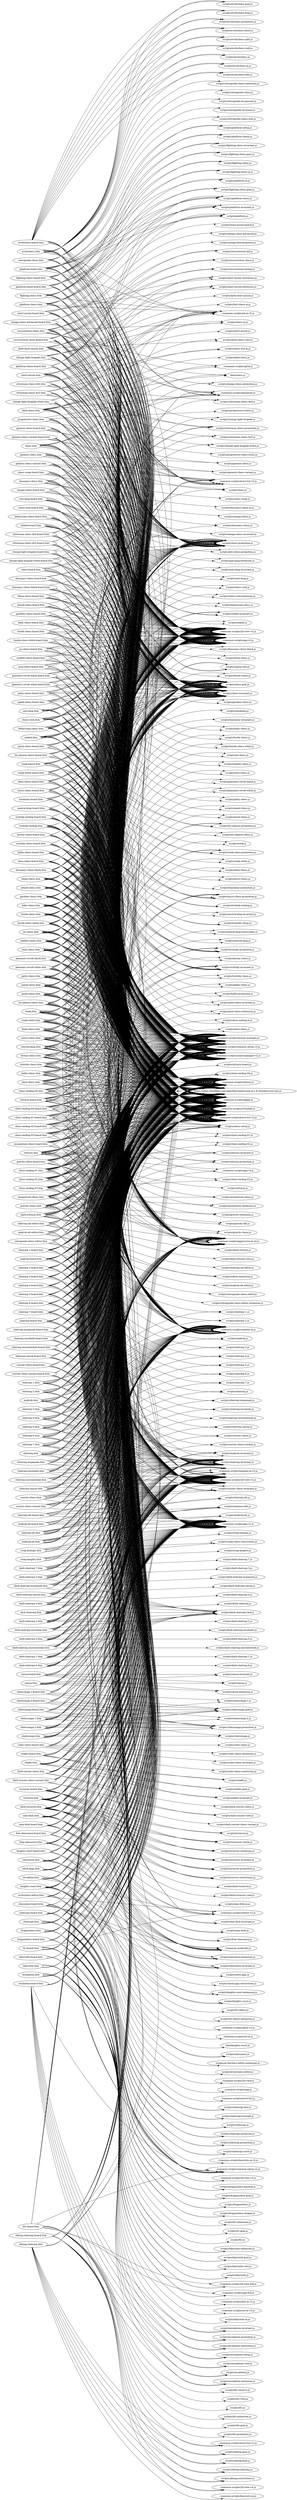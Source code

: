 digraph "graph" {
graph[ ranksep=10, rankdir = LR ];
  "alice-chess-board.htm" -> "../common-scripts/2d-view-v3.js";
  "alice-chess-board.htm" -> "../common-scripts/app-v5.js";
  "alice-chess-board.htm" -> "../common-scripts/common-setup-v3.js";
  "alice-chess-board.htm" -> "../common-scripts/dagaz.js";
  "alice-chess-board.htm" -> "../common-scripts/move-list-v2.js";
  "alice-chess-board.htm" -> "../common-scripts/session-manager.js";
  "alice-chess-board.htm" -> "../common-scripts/sound-manager-v2.js";
  "alice-chess-board.htm" -> "../common-scripts/zobrist.js";
  "alice-chess-board.htm" -> "../common-scripts/zrf-model.js";
  "alice-chess-board.htm" -> "https://cdnjs.cloudflare.com/ajax/libs/underscore.js/1.8.3/underscore-min.js";
  "alice-chess-board.htm" -> "scripts/alice-chess-extension.js";
  "alice-chess-board.htm" -> "scripts/alice-chess-invariant.js";
  "alice-chess-board.htm" -> "scripts/alice-chess.js";
  "alice-chess.htm" -> "../common-scripts/2d-view-v3.js";
  "alice-chess.htm" -> "../common-scripts/app-v5.js";
  "alice-chess.htm" -> "../common-scripts/common-setup-v3.js";
  "alice-chess.htm" -> "../common-scripts/dagaz.js";
  "alice-chess.htm" -> "../common-scripts/maxmin-ai-v2.js";
  "alice-chess.htm" -> "../common-scripts/move-list-v2.js";
  "alice-chess.htm" -> "../common-scripts/random-ai.js";
  "alice-chess.htm" -> "../common-scripts/session-manager.js";
  "alice-chess.htm" -> "../common-scripts/sound-manager-v2.js";
  "alice-chess.htm" -> "../common-scripts/zobrist.js";
  "alice-chess.htm" -> "../common-scripts/zrf-model.js";
  "alice-chess.htm" -> "https://cdnjs.cloudflare.com/ajax/libs/underscore.js/1.8.3/underscore-min.js";
  "alice-chess.htm" -> "scripts/alice-chess-extension.js";
  "alice-chess.htm" -> "scripts/alice-chess-invariant.js";
  "alice-chess.htm" -> "scripts/alice-chess.js";
  "anti-king-board.htm" -> "../common-scripts/2d-view-v3.js";
  "anti-king-board.htm" -> "../common-scripts/app-v5.js";
  "anti-king-board.htm" -> "../common-scripts/common-setup-v3.js";
  "anti-king-board.htm" -> "../common-scripts/dagaz.js";
  "anti-king-board.htm" -> "../common-scripts/move-list-v2.js";
  "anti-king-board.htm" -> "../common-scripts/session-manager.js";
  "anti-king-board.htm" -> "../common-scripts/sound-manager-v2.js";
  "anti-king-board.htm" -> "../common-scripts/zobrist.js";
  "anti-king-board.htm" -> "../common-scripts/zrf-model.js";
  "anti-king-board.htm" -> "https://cdnjs.cloudflare.com/ajax/libs/underscore.js/1.8.3/underscore-min.js";
  "anti-king-board.htm" -> "scripts/anti-chess-promotion.js";
  "anti-king-board.htm" -> "scripts/anti-king-extension.js";
  "anti-king-board.htm" -> "scripts/anti-king-invariant.js";
  "anti-king-board.htm" -> "scripts/anti-king.js";
  "anti-king.htm" -> "../common-scripts/2d-view-v3.js";
  "anti-king.htm" -> "../common-scripts/app-v5.js";
  "anti-king.htm" -> "../common-scripts/common-setup-v3.js";
  "anti-king.htm" -> "../common-scripts/dagaz.js";
  "anti-king.htm" -> "../common-scripts/maxmin-ai-v2.js";
  "anti-king.htm" -> "../common-scripts/move-list-v2.js";
  "anti-king.htm" -> "../common-scripts/random-ai.js";
  "anti-king.htm" -> "../common-scripts/session-manager.js";
  "anti-king.htm" -> "../common-scripts/sound-manager-v2.js";
  "anti-king.htm" -> "../common-scripts/zobrist.js";
  "anti-king.htm" -> "../common-scripts/zrf-model.js";
  "anti-king.htm" -> "https://cdnjs.cloudflare.com/ajax/libs/underscore.js/1.8.3/underscore-min.js";
  "anti-king.htm" -> "scripts/anti-chess-promotion.js";
  "anti-king.htm" -> "scripts/anti-king-extension.js";
  "anti-king.htm" -> "scripts/anti-king-invariant.js";
  "anti-king.htm" -> "scripts/anti-king.js";
  "attack-chess-board.htm" -> "../common-scripts/2d-view-v3.js";
  "attack-chess-board.htm" -> "../common-scripts/app-v5.js";
  "attack-chess-board.htm" -> "../common-scripts/common-setup-v3.js";
  "attack-chess-board.htm" -> "../common-scripts/dagaz.js";
  "attack-chess-board.htm" -> "../common-scripts/move-list-v2.js";
  "attack-chess-board.htm" -> "../common-scripts/session-manager.js";
  "attack-chess-board.htm" -> "../common-scripts/sound-manager-v2.js";
  "attack-chess-board.htm" -> "../common-scripts/zobrist.js";
  "attack-chess-board.htm" -> "../common-scripts/zrf-model.js";
  "attack-chess-board.htm" -> "https://cdnjs.cloudflare.com/ajax/libs/underscore.js/1.8.3/underscore-min.js";
  "attack-chess-board.htm" -> "scripts/attack-chess.js";
  "attack-chess-board.htm" -> "scripts/chess-goal.js";
  "attack-chess-board.htm" -> "scripts/chess-invariant.js";
  "attack-chess-board.htm" -> "scripts/chess-promotion.js";
  "attack-chess.htm" -> "../common-scripts/2d-view-v3.js";
  "attack-chess.htm" -> "../common-scripts/aggressive-ai-v4.js";
  "attack-chess.htm" -> "../common-scripts/app-v5.js";
  "attack-chess.htm" -> "../common-scripts/common-setup-v3.js";
  "attack-chess.htm" -> "../common-scripts/dagaz.js";
  "attack-chess.htm" -> "../common-scripts/move-list-v2.js";
  "attack-chess.htm" -> "../common-scripts/random-ai.js";
  "attack-chess.htm" -> "../common-scripts/session-manager.js";
  "attack-chess.htm" -> "../common-scripts/sound-manager-v2.js";
  "attack-chess.htm" -> "../common-scripts/zobrist.js";
  "attack-chess.htm" -> "../common-scripts/zrf-model.js";
  "attack-chess.htm" -> "https://cdnjs.cloudflare.com/ajax/libs/underscore.js/1.8.3/underscore-min.js";
  "attack-chess.htm" -> "scripts/attack-chess.js";
  "attack-chess.htm" -> "scripts/chess-goal.js";
  "attack-chess.htm" -> "scripts/chess-invariant.js";
  "attack-chess.htm" -> "scripts/chess-promotion.js";
  "baby-chess-board.htm" -> "../common-scripts/2d-view-v3.js";
  "baby-chess-board.htm" -> "../common-scripts/app-v5.js";
  "baby-chess-board.htm" -> "../common-scripts/common-setup-v3.js";
  "baby-chess-board.htm" -> "../common-scripts/dagaz.js";
  "baby-chess-board.htm" -> "../common-scripts/move-list-v2.js";
  "baby-chess-board.htm" -> "../common-scripts/session-manager.js";
  "baby-chess-board.htm" -> "../common-scripts/sound-manager-v2.js";
  "baby-chess-board.htm" -> "../common-scripts/zobrist.js";
  "baby-chess-board.htm" -> "../common-scripts/zrf-model.js";
  "baby-chess-board.htm" -> "https://cdnjs.cloudflare.com/ajax/libs/underscore.js/1.8.3/underscore-min.js";
  "baby-chess-board.htm" -> "scripts/baby-chess.js";
  "baby-chess-board.htm" -> "scripts/chess-goal.js";
  "baby-chess-board.htm" -> "scripts/chess-invariant.js";
  "baby-chess-board.htm" -> "scripts/chess-promotion.js";
  "baby-chess.htm" -> "../common-scripts/2d-view-v3.js";
  "baby-chess.htm" -> "../common-scripts/aggressive-ai-v4.js";
  "baby-chess.htm" -> "../common-scripts/app-v5.js";
  "baby-chess.htm" -> "../common-scripts/common-setup-v3.js";
  "baby-chess.htm" -> "../common-scripts/dagaz.js";
  "baby-chess.htm" -> "../common-scripts/move-list-v2.js";
  "baby-chess.htm" -> "../common-scripts/random-ai.js";
  "baby-chess.htm" -> "../common-scripts/session-manager.js";
  "baby-chess.htm" -> "../common-scripts/sound-manager-v2.js";
  "baby-chess.htm" -> "../common-scripts/zobrist.js";
  "baby-chess.htm" -> "../common-scripts/zrf-model.js";
  "baby-chess.htm" -> "https://cdnjs.cloudflare.com/ajax/libs/underscore.js/1.8.3/underscore-min.js";
  "baby-chess.htm" -> "scripts/baby-chess.js";
  "baby-chess.htm" -> "scripts/chess-goal.js";
  "baby-chess.htm" -> "scripts/chess-invariant.js";
  "baby-chess.htm" -> "scripts/chess-promotion.js";
  "balbo-chess-board.htm" -> "../common-scripts/2d-view-v3.js";
  "balbo-chess-board.htm" -> "../common-scripts/app-v5.js";
  "balbo-chess-board.htm" -> "../common-scripts/common-setup-v3.js";
  "balbo-chess-board.htm" -> "../common-scripts/dagaz.js";
  "balbo-chess-board.htm" -> "../common-scripts/move-list-v2.js";
  "balbo-chess-board.htm" -> "../common-scripts/session-manager.js";
  "balbo-chess-board.htm" -> "../common-scripts/sound-manager-v2.js";
  "balbo-chess-board.htm" -> "../common-scripts/zobrist.js";
  "balbo-chess-board.htm" -> "../common-scripts/zrf-model.js";
  "balbo-chess-board.htm" -> "https://cdnjs.cloudflare.com/ajax/libs/underscore.js/1.8.3/underscore-min.js";
  "balbo-chess-board.htm" -> "scripts/balbo-chess.js";
  "balbo-chess-board.htm" -> "scripts/balbo-promotion.js";
  "balbo-chess-board.htm" -> "scripts/troitzky-invariant.js";
  "balbo-chess.htm" -> "../common-scripts/2d-view-v3.js";
  "balbo-chess.htm" -> "../common-scripts/aggressive-ai-v4.js";
  "balbo-chess.htm" -> "../common-scripts/app-v5.js";
  "balbo-chess.htm" -> "../common-scripts/common-setup-v3.js";
  "balbo-chess.htm" -> "../common-scripts/dagaz.js";
  "balbo-chess.htm" -> "../common-scripts/move-list-v2.js";
  "balbo-chess.htm" -> "../common-scripts/random-ai.js";
  "balbo-chess.htm" -> "../common-scripts/session-manager.js";
  "balbo-chess.htm" -> "../common-scripts/sound-manager-v2.js";
  "balbo-chess.htm" -> "../common-scripts/zobrist.js";
  "balbo-chess.htm" -> "../common-scripts/zrf-model.js";
  "balbo-chess.htm" -> "https://cdnjs.cloudflare.com/ajax/libs/underscore.js/1.8.3/underscore-min.js";
  "balbo-chess.htm" -> "scripts/balbo-chess.js";
  "balbo-chess.htm" -> "scripts/balbo-promotion.js";
  "balbo-chess.htm" -> "scripts/troitzky-invariant.js";
  "belarusian-chess-board.htm" -> "../common-scripts/2d-view-v3.js";
  "belarusian-chess-board.htm" -> "../common-scripts/app-v5.js";
  "belarusian-chess-board.htm" -> "../common-scripts/common-setup-v3.js";
  "belarusian-chess-board.htm" -> "../common-scripts/dagaz.js";
  "belarusian-chess-board.htm" -> "../common-scripts/move-list-v2.js";
  "belarusian-chess-board.htm" -> "../common-scripts/session-manager.js";
  "belarusian-chess-board.htm" -> "../common-scripts/sound-manager-v2.js";
  "belarusian-chess-board.htm" -> "../common-scripts/zobrist.js";
  "belarusian-chess-board.htm" -> "../common-scripts/zrf-model.js";
  "belarusian-chess-board.htm" -> "https://cdnjs.cloudflare.com/ajax/libs/underscore.js/1.8.3/underscore-min.js";
  "belarusian-chess-board.htm" -> "scripts/belarusian-chess.js";
  "belarusian-chess-board.htm" -> "scripts/chess-goal.js";
  "belarusian-chess-board.htm" -> "scripts/chess-invariant.js";
  "belarusian-chess-board.htm" -> "scripts/chess-promotion.js";
  "belarusian-chess-board.htm" -> "scripts/shabel-invariant.js";
  "belarusian-chess.htm" -> "../common-scripts/2d-view-v3.js";
  "belarusian-chess.htm" -> "../common-scripts/aggressive-ai-v4.js";
  "belarusian-chess.htm" -> "../common-scripts/app-v5.js";
  "belarusian-chess.htm" -> "../common-scripts/common-setup-v3.js";
  "belarusian-chess.htm" -> "../common-scripts/dagaz.js";
  "belarusian-chess.htm" -> "../common-scripts/move-list-v2.js";
  "belarusian-chess.htm" -> "../common-scripts/random-ai.js";
  "belarusian-chess.htm" -> "../common-scripts/session-manager.js";
  "belarusian-chess.htm" -> "../common-scripts/sound-manager-v2.js";
  "belarusian-chess.htm" -> "../common-scripts/zobrist.js";
  "belarusian-chess.htm" -> "../common-scripts/zrf-model.js";
  "belarusian-chess.htm" -> "https://cdnjs.cloudflare.com/ajax/libs/underscore.js/1.8.3/underscore-min.js";
  "belarusian-chess.htm" -> "scripts/belarusian-chess.js";
  "belarusian-chess.htm" -> "scripts/chess-goal.js";
  "belarusian-chess.htm" -> "scripts/chess-invariant.js";
  "belarusian-chess.htm" -> "scripts/chess-promotion.js";
  "belarusian-chess.htm" -> "scripts/shabel-invariant.js";
  "byway-chess-board.htm" -> "../common-scripts/2d-view-v3.js";
  "byway-chess-board.htm" -> "../common-scripts/app-v5.js";
  "byway-chess-board.htm" -> "../common-scripts/common-setup-v3.js";
  "byway-chess-board.htm" -> "../common-scripts/dagaz.js";
  "byway-chess-board.htm" -> "../common-scripts/move-list-v2.js";
  "byway-chess-board.htm" -> "../common-scripts/session-manager.js";
  "byway-chess-board.htm" -> "../common-scripts/sound-manager-v2.js";
  "byway-chess-board.htm" -> "../common-scripts/zobrist.js";
  "byway-chess-board.htm" -> "../common-scripts/zrf-model.js";
  "byway-chess-board.htm" -> "https://cdnjs.cloudflare.com/ajax/libs/underscore.js/1.8.3/underscore-min.js";
  "byway-chess-board.htm" -> "scripts/byway-chess.js";
  "byway-chess-board.htm" -> "scripts/troitzky-invariant.js";
  "byway-chess-board.htm" -> "scripts/troitzky-promotion.js";
  "byway-chess.htm" -> "../common-scripts/2d-view-v3.js";
  "byway-chess.htm" -> "../common-scripts/aggressive-ai-v4.js";
  "byway-chess.htm" -> "../common-scripts/app-v5.js";
  "byway-chess.htm" -> "../common-scripts/common-setup-v3.js";
  "byway-chess.htm" -> "../common-scripts/dagaz.js";
  "byway-chess.htm" -> "../common-scripts/move-list-v2.js";
  "byway-chess.htm" -> "../common-scripts/random-ai.js";
  "byway-chess.htm" -> "../common-scripts/session-manager.js";
  "byway-chess.htm" -> "../common-scripts/sound-manager-v2.js";
  "byway-chess.htm" -> "../common-scripts/zobrist.js";
  "byway-chess.htm" -> "../common-scripts/zrf-model.js";
  "byway-chess.htm" -> "https://cdnjs.cloudflare.com/ajax/libs/underscore.js/1.8.3/underscore-min.js";
  "byway-chess.htm" -> "scripts/byway-chess.js";
  "byway-chess.htm" -> "scripts/troitzky-invariant.js";
  "byway-chess.htm" -> "scripts/troitzky-promotion.js";
  "caissa-board.htm" -> "../common-scripts/2d-view-v2.js";
  "caissa-board.htm" -> "../common-scripts/app-v2.js";
  "caissa-board.htm" -> "../common-scripts/common-setup-v3.js";
  "caissa-board.htm" -> "../common-scripts/dagaz.js";
  "caissa-board.htm" -> "../common-scripts/move-list-v2.js";
  "caissa-board.htm" -> "../common-scripts/session-manager.js";
  "caissa-board.htm" -> "../common-scripts/sound-manager-v2.js";
  "caissa-board.htm" -> "../common-scripts/zobrist.js";
  "caissa-board.htm" -> "../common-scripts/zrf-model.js";
  "caissa-board.htm" -> "https://cdnjs.cloudflare.com/ajax/libs/underscore.js/1.8.3/underscore-min.js";
  "caissa-board.htm" -> "scripts/caissa-extension.js";
  "caissa-board.htm" -> "scripts/caissa-invariant.js";
  "caissa-board.htm" -> "scripts/caissa.js";
  "caissa.htm" -> "../common-scripts/2d-view-v2.js";
  "caissa.htm" -> "../common-scripts/app-v2.js";
  "caissa.htm" -> "../common-scripts/common-setup-v3.js";
  "caissa.htm" -> "../common-scripts/dagaz.js";
  "caissa.htm" -> "../common-scripts/maxmin-ai-v2.js";
  "caissa.htm" -> "../common-scripts/move-list-v2.js";
  "caissa.htm" -> "../common-scripts/random-ai.js";
  "caissa.htm" -> "../common-scripts/session-manager.js";
  "caissa.htm" -> "../common-scripts/sound-manager-v2.js";
  "caissa.htm" -> "../common-scripts/zobrist.js";
  "caissa.htm" -> "../common-scripts/zrf-model.js";
  "caissa.htm" -> "https://cdnjs.cloudflare.com/ajax/libs/underscore.js/1.8.3/underscore-min.js";
  "caissa.htm" -> "scripts/caissa-extension.js";
  "caissa.htm" -> "scripts/caissa-invariant.js";
  "caissa.htm" -> "scripts/caissa.js";
  "catch-pigs.htm" -> "../common-scripts/2d-view-v2.js";
  "catch-pigs.htm" -> "../common-scripts/app-v2.js";
  "catch-pigs.htm" -> "../common-scripts/dagaz.js";
  "catch-pigs.htm" -> "../common-scripts/move-list-v2.js";
  "catch-pigs.htm" -> "../common-scripts/random-ai.js";
  "catch-pigs.htm" -> "../common-scripts/zobrist.js";
  "catch-pigs.htm" -> "../common-scripts/zrf-model.js";
  "catch-pigs.htm" -> "https://cdnjs.cloudflare.com/ajax/libs/underscore.js/1.8.3/underscore-min.js";
  "catch-pigs.htm" -> "scripts/catch-pigs-restrictions.js";
  "catch-pigs.htm" -> "scripts/catch-pigs.js";
  "charge-light-brigade-board.htm" -> "../common-scripts/2d-view-v3.js";
  "charge-light-brigade-board.htm" -> "../common-scripts/app-v5.js";
  "charge-light-brigade-board.htm" -> "../common-scripts/common-setup-v3.js";
  "charge-light-brigade-board.htm" -> "../common-scripts/dagaz.js";
  "charge-light-brigade-board.htm" -> "../common-scripts/move-list-v2.js";
  "charge-light-brigade-board.htm" -> "../common-scripts/session-manager.js";
  "charge-light-brigade-board.htm" -> "../common-scripts/sound-manager-v2.js";
  "charge-light-brigade-board.htm" -> "../common-scripts/zobrist.js";
  "charge-light-brigade-board.htm" -> "../common-scripts/zrf-model.js";
  "charge-light-brigade-board.htm" -> "https://cdnjs.cloudflare.com/ajax/libs/underscore.js/1.8.3/underscore-min.js";
  "charge-light-brigade-board.htm" -> "scripts/charge-light-brigade.js";
  "charge-light-brigade-board.htm" -> "scripts/chess-goal.js";
  "charge-light-brigade-board.htm" -> "scripts/chess-invariant.js";
  "charge-light-brigade-board.htm" -> "scripts/chess-promotion.js";
  "charge-light-brigade-white-board.htm" -> "../common-scripts/2d-view-v3.js";
  "charge-light-brigade-white-board.htm" -> "../common-scripts/app-v5.js";
  "charge-light-brigade-white-board.htm" -> "../common-scripts/common-setup-v3.js";
  "charge-light-brigade-white-board.htm" -> "../common-scripts/dagaz.js";
  "charge-light-brigade-white-board.htm" -> "../common-scripts/move-list-v2.js";
  "charge-light-brigade-white-board.htm" -> "../common-scripts/session-manager.js";
  "charge-light-brigade-white-board.htm" -> "../common-scripts/sound-manager-v2.js";
  "charge-light-brigade-white-board.htm" -> "../common-scripts/zobrist.js";
  "charge-light-brigade-white-board.htm" -> "../common-scripts/zrf-model.js";
  "charge-light-brigade-white-board.htm" -> "https://cdnjs.cloudflare.com/ajax/libs/underscore.js/1.8.3/underscore-min.js";
  "charge-light-brigade-white-board.htm" -> "scripts/charge-light-brigade-white.js";
  "charge-light-brigade-white-board.htm" -> "scripts/chess-goal.js";
  "charge-light-brigade-white-board.htm" -> "scripts/chess-invariant.js";
  "charge-light-brigade-white-board.htm" -> "scripts/chess-promotion.js";
  "charge-light-brigade-white.htm" -> "../common-scripts/2d-view-v3.js";
  "charge-light-brigade-white.htm" -> "../common-scripts/ab-ai-v5.js";
  "charge-light-brigade-white.htm" -> "../common-scripts/app-v5.js";
  "charge-light-brigade-white.htm" -> "../common-scripts/common-setup-v3.js";
  "charge-light-brigade-white.htm" -> "../common-scripts/dagaz.js";
  "charge-light-brigade-white.htm" -> "../common-scripts/move-list-v2.js";
  "charge-light-brigade-white.htm" -> "../common-scripts/session-manager.js";
  "charge-light-brigade-white.htm" -> "../common-scripts/sound-manager-v2.js";
  "charge-light-brigade-white.htm" -> "../common-scripts/zobrist.js";
  "charge-light-brigade-white.htm" -> "../common-scripts/zrf-model.js";
  "charge-light-brigade-white.htm" -> "https://cdnjs.cloudflare.com/ajax/libs/underscore.js/1.8.3/underscore-min.js";
  "charge-light-brigade-white.htm" -> "scripts/charge-light-brigade-white.js";
  "charge-light-brigade-white.htm" -> "scripts/chess-ai.js";
  "charge-light-brigade-white.htm" -> "scripts/chess-goal.js";
  "charge-light-brigade-white.htm" -> "scripts/chess-invariant.js";
  "charge-light-brigade-white.htm" -> "scripts/chess-promotion.js";
  "charge-light-brigade.htm" -> "../common-scripts/2d-view-v3.js";
  "charge-light-brigade.htm" -> "../common-scripts/ab-ai-v5.js";
  "charge-light-brigade.htm" -> "../common-scripts/app-v5.js";
  "charge-light-brigade.htm" -> "../common-scripts/common-setup-v3.js";
  "charge-light-brigade.htm" -> "../common-scripts/dagaz.js";
  "charge-light-brigade.htm" -> "../common-scripts/move-list-v2.js";
  "charge-light-brigade.htm" -> "../common-scripts/session-manager.js";
  "charge-light-brigade.htm" -> "../common-scripts/sound-manager-v2.js";
  "charge-light-brigade.htm" -> "../common-scripts/zobrist.js";
  "charge-light-brigade.htm" -> "../common-scripts/zrf-model.js";
  "charge-light-brigade.htm" -> "https://cdnjs.cloudflare.com/ajax/libs/underscore.js/1.8.3/underscore-min.js";
  "charge-light-brigade.htm" -> "scripts/charge-light-brigade.js";
  "charge-light-brigade.htm" -> "scripts/chess-ai.js";
  "charge-light-brigade.htm" -> "scripts/chess-goal.js";
  "charge-light-brigade.htm" -> "scripts/chess-invariant.js";
  "charge-light-brigade.htm" -> "scripts/chess-promotion.js";
  "charge-light-brigade.htm" -> "scripts/fast-chess-ai.js";
  "chaturaji-board.htm" -> "../common-scripts/2d-view-v2.js";
  "chaturaji-board.htm" -> "../common-scripts/app-v2.js";
  "chaturaji-board.htm" -> "../common-scripts/common-setup-v3.js";
  "chaturaji-board.htm" -> "../common-scripts/dagaz.js";
  "chaturaji-board.htm" -> "../common-scripts/move-list-v2.js";
  "chaturaji-board.htm" -> "../common-scripts/session-manager.js";
  "chaturaji-board.htm" -> "../common-scripts/sound-manager-v2.js";
  "chaturaji-board.htm" -> "../common-scripts/zobrist.js";
  "chaturaji-board.htm" -> "../common-scripts/zrf-model.js";
  "chaturaji-board.htm" -> "https://cdnjs.cloudflare.com/ajax/libs/underscore.js/1.8.3/underscore-min.js";
  "chaturaji-board.htm" -> "scripts/chaturaji-dice.js";
  "chaturaji-board.htm" -> "scripts/chaturaji-extension.js";
  "chaturaji-board.htm" -> "scripts/chaturaji-promotion.js";
  "chaturaji-board.htm" -> "scripts/chaturaji-score.js";
  "chaturaji-board.htm" -> "scripts/chaturaji-triumph.js";
  "chaturaji-board.htm" -> "scripts/chaturaji.js";
  "chaturaji.htm" -> "../common-scripts/2d-view-v2.js";
  "chaturaji.htm" -> "../common-scripts/app-v2.js";
  "chaturaji.htm" -> "../common-scripts/common-setup-v3.js";
  "chaturaji.htm" -> "../common-scripts/dagaz.js";
  "chaturaji.htm" -> "../common-scripts/heuristic-ai-v5.js";
  "chaturaji.htm" -> "../common-scripts/move-list-v2.js";
  "chaturaji.htm" -> "../common-scripts/random-ai.js";
  "chaturaji.htm" -> "../common-scripts/session-manager.js";
  "chaturaji.htm" -> "../common-scripts/sound-manager-v2.js";
  "chaturaji.htm" -> "../common-scripts/zobrist.js";
  "chaturaji.htm" -> "../common-scripts/zrf-model.js";
  "chaturaji.htm" -> "https://cdnjs.cloudflare.com/ajax/libs/underscore.js/1.8.3/underscore-min.js";
  "chaturaji.htm" -> "scripts/chaturaji-dice.js";
  "chaturaji.htm" -> "scripts/chaturaji-extension.js";
  "chaturaji.htm" -> "scripts/chaturaji-promotion.js";
  "chaturaji.htm" -> "scripts/chaturaji-score.js";
  "chaturaji.htm" -> "scripts/chaturaji-triumph.js";
  "chaturaji.htm" -> "scripts/chaturaji.js";
  "chaturanga-1-board.htm" -> "../common-scripts/2d-view-v2.js";
  "chaturanga-1-board.htm" -> "../common-scripts/app-v2.js";
  "chaturanga-1-board.htm" -> "../common-scripts/common-setup-v3.js";
  "chaturanga-1-board.htm" -> "../common-scripts/dagaz.js";
  "chaturanga-1-board.htm" -> "../common-scripts/move-list-v2.js";
  "chaturanga-1-board.htm" -> "../common-scripts/session-manager.js";
  "chaturanga-1-board.htm" -> "../common-scripts/sound-manager-v2.js";
  "chaturanga-1-board.htm" -> "../common-scripts/zobrist.js";
  "chaturanga-1-board.htm" -> "../common-scripts/zrf-model.js";
  "chaturanga-1-board.htm" -> "https://cdnjs.cloudflare.com/ajax/libs/underscore.js/1.8.3/underscore-min.js";
  "chaturanga-1-board.htm" -> "scripts/chaturanga-1.js";
  "chaturanga-1-board.htm" -> "scripts/chaturanga-goal.js";
  "chaturanga-1-board.htm" -> "scripts/chaturanga-promotion.js";
  "chaturanga-1.htm" -> "../common-scripts/2d-view-v2.js";
  "chaturanga-1.htm" -> "../common-scripts/aggressive-ai-v4.js";
  "chaturanga-1.htm" -> "../common-scripts/app-v2.js";
  "chaturanga-1.htm" -> "../common-scripts/common-setup-v3.js";
  "chaturanga-1.htm" -> "../common-scripts/dagaz.js";
  "chaturanga-1.htm" -> "../common-scripts/move-list-v2.js";
  "chaturanga-1.htm" -> "../common-scripts/random-ai.js";
  "chaturanga-1.htm" -> "../common-scripts/session-manager.js";
  "chaturanga-1.htm" -> "../common-scripts/sound-manager-v2.js";
  "chaturanga-1.htm" -> "../common-scripts/zobrist.js";
  "chaturanga-1.htm" -> "../common-scripts/zrf-model.js";
  "chaturanga-1.htm" -> "https://cdnjs.cloudflare.com/ajax/libs/underscore.js/1.8.3/underscore-min.js";
  "chaturanga-1.htm" -> "scripts/chaturanga-1.js";
  "chaturanga-1.htm" -> "scripts/chaturanga-goal.js";
  "chaturanga-1.htm" -> "scripts/chaturanga-promotion.js";
  "chaturanga-2-board.htm" -> "../common-scripts/2d-view-v2.js";
  "chaturanga-2-board.htm" -> "../common-scripts/app-v2.js";
  "chaturanga-2-board.htm" -> "../common-scripts/common-setup-v3.js";
  "chaturanga-2-board.htm" -> "../common-scripts/dagaz.js";
  "chaturanga-2-board.htm" -> "../common-scripts/move-list-v2.js";
  "chaturanga-2-board.htm" -> "../common-scripts/session-manager.js";
  "chaturanga-2-board.htm" -> "../common-scripts/sound-manager-v2.js";
  "chaturanga-2-board.htm" -> "../common-scripts/zobrist.js";
  "chaturanga-2-board.htm" -> "../common-scripts/zrf-model.js";
  "chaturanga-2-board.htm" -> "https://cdnjs.cloudflare.com/ajax/libs/underscore.js/1.8.3/underscore-min.js";
  "chaturanga-2-board.htm" -> "scripts/chaturanga-2.js";
  "chaturanga-2-board.htm" -> "scripts/chaturanga-goal.js";
  "chaturanga-2-board.htm" -> "scripts/chaturanga-promotion.js";
  "chaturanga-2.htm" -> "../common-scripts/2d-view-v2.js";
  "chaturanga-2.htm" -> "../common-scripts/aggressive-ai-v4.js";
  "chaturanga-2.htm" -> "../common-scripts/app-v2.js";
  "chaturanga-2.htm" -> "../common-scripts/common-setup-v3.js";
  "chaturanga-2.htm" -> "../common-scripts/dagaz.js";
  "chaturanga-2.htm" -> "../common-scripts/move-list-v2.js";
  "chaturanga-2.htm" -> "../common-scripts/random-ai.js";
  "chaturanga-2.htm" -> "../common-scripts/session-manager.js";
  "chaturanga-2.htm" -> "../common-scripts/sound-manager-v2.js";
  "chaturanga-2.htm" -> "../common-scripts/zobrist.js";
  "chaturanga-2.htm" -> "../common-scripts/zrf-model.js";
  "chaturanga-2.htm" -> "https://cdnjs.cloudflare.com/ajax/libs/underscore.js/1.8.3/underscore-min.js";
  "chaturanga-2.htm" -> "scripts/chaturanga-2.js";
  "chaturanga-2.htm" -> "scripts/chaturanga-goal.js";
  "chaturanga-2.htm" -> "scripts/chaturanga-promotion.js";
  "chaturanga-board.htm" -> "../common-scripts/2d-view-v2.js";
  "chaturanga-board.htm" -> "../common-scripts/app-v2.js";
  "chaturanga-board.htm" -> "../common-scripts/common-setup-v3.js";
  "chaturanga-board.htm" -> "../common-scripts/dagaz.js";
  "chaturanga-board.htm" -> "../common-scripts/move-list-v2.js";
  "chaturanga-board.htm" -> "../common-scripts/session-manager.js";
  "chaturanga-board.htm" -> "../common-scripts/sound-manager-v2.js";
  "chaturanga-board.htm" -> "../common-scripts/zobrist.js";
  "chaturanga-board.htm" -> "../common-scripts/zrf-model.js";
  "chaturanga-board.htm" -> "https://cdnjs.cloudflare.com/ajax/libs/underscore.js/1.8.3/underscore-min.js";
  "chaturanga-board.htm" -> "scripts/chaturanga-goal.js";
  "chaturanga-board.htm" -> "scripts/chaturanga-promotion.js";
  "chaturanga-board.htm" -> "scripts/chaturanga.js";
  "chaturanga.htm" -> "../common-scripts/2d-view-v2.js";
  "chaturanga.htm" -> "../common-scripts/aggressive-ai-v4.js";
  "chaturanga.htm" -> "../common-scripts/app-v2.js";
  "chaturanga.htm" -> "../common-scripts/common-setup-v3.js";
  "chaturanga.htm" -> "../common-scripts/dagaz.js";
  "chaturanga.htm" -> "../common-scripts/move-list-v2.js";
  "chaturanga.htm" -> "../common-scripts/random-ai.js";
  "chaturanga.htm" -> "../common-scripts/session-manager.js";
  "chaturanga.htm" -> "../common-scripts/sound-manager-v2.js";
  "chaturanga.htm" -> "../common-scripts/zobrist.js";
  "chaturanga.htm" -> "../common-scripts/zrf-model.js";
  "chaturanga.htm" -> "https://cdnjs.cloudflare.com/ajax/libs/underscore.js/1.8.3/underscore-min.js";
  "chaturanga.htm" -> "scripts/chaturanga-goal.js";
  "chaturanga.htm" -> "scripts/chaturanga-promotion.js";
  "chaturanga.htm" -> "scripts/chaturanga.js";
  "chess-board.htm" -> "../common-scripts/2d-view-v3.js";
  "chess-board.htm" -> "../common-scripts/app-v5.js";
  "chess-board.htm" -> "../common-scripts/common-setup-v3.js";
  "chess-board.htm" -> "../common-scripts/dagaz.js";
  "chess-board.htm" -> "../common-scripts/move-list-v2.js";
  "chess-board.htm" -> "../common-scripts/session-manager.js";
  "chess-board.htm" -> "../common-scripts/sound-manager-v2.js";
  "chess-board.htm" -> "../common-scripts/zobrist.js";
  "chess-board.htm" -> "../common-scripts/zrf-model.js";
  "chess-board.htm" -> "https://cdnjs.cloudflare.com/ajax/libs/underscore.js/1.8.3/underscore-min.js";
  "chess-board.htm" -> "scripts/chess-goal.js";
  "chess-board.htm" -> "scripts/chess-invariant.js";
  "chess-board.htm" -> "scripts/chess-promotion.js";
  "chess-board.htm" -> "scripts/chess.js";
  "chess-ending-01-board.htm" -> "../common-scripts/2d-view-v2.js";
  "chess-ending-01-board.htm" -> "../common-scripts/app-v2.js";
  "chess-ending-01-board.htm" -> "../common-scripts/common-setup-v3.js";
  "chess-ending-01-board.htm" -> "../common-scripts/dagaz.js";
  "chess-ending-01-board.htm" -> "../common-scripts/move-list-v2.js";
  "chess-ending-01-board.htm" -> "../common-scripts/session-manager.js";
  "chess-ending-01-board.htm" -> "../common-scripts/sound-manager-v2.js";
  "chess-ending-01-board.htm" -> "../common-scripts/zobrist.js";
  "chess-ending-01-board.htm" -> "../common-scripts/zrf-model.js";
  "chess-ending-01-board.htm" -> "https://cdnjs.cloudflare.com/ajax/libs/underscore.js/1.8.3/underscore-min.js";
  "chess-ending-01-board.htm" -> "scripts/chess-ending-01.js";
  "chess-ending-01-board.htm" -> "scripts/chess-goal.js";
  "chess-ending-01-board.htm" -> "scripts/chess-invariant.js";
  "chess-ending-01-board.htm" -> "scripts/chess-setup.js";
  "chess-ending-01.htm" -> "../common-scripts/2d-view-v2.js";
  "chess-ending-01.htm" -> "../common-scripts/aggressive-ai-v4.js";
  "chess-ending-01.htm" -> "../common-scripts/app-v2.js";
  "chess-ending-01.htm" -> "../common-scripts/common-setup-v3.js";
  "chess-ending-01.htm" -> "../common-scripts/dagaz.js";
  "chess-ending-01.htm" -> "../common-scripts/move-list-v2.js";
  "chess-ending-01.htm" -> "../common-scripts/random-ai.js";
  "chess-ending-01.htm" -> "../common-scripts/session-manager.js";
  "chess-ending-01.htm" -> "../common-scripts/sound-manager-v2.js";
  "chess-ending-01.htm" -> "../common-scripts/zobrist.js";
  "chess-ending-01.htm" -> "../common-scripts/zrf-model.js";
  "chess-ending-01.htm" -> "https://cdnjs.cloudflare.com/ajax/libs/underscore.js/1.8.3/underscore-min.js";
  "chess-ending-01.htm" -> "scripts/chess-ending-01.js";
  "chess-ending-01.htm" -> "scripts/chess-goal.js";
  "chess-ending-01.htm" -> "scripts/chess-invariant.js";
  "chess-ending-01.htm" -> "scripts/chess-setup.js";
  "chess-ending-02-board.htm" -> "../common-scripts/2d-view-v2.js";
  "chess-ending-02-board.htm" -> "../common-scripts/app-v2.js";
  "chess-ending-02-board.htm" -> "../common-scripts/common-setup-v3.js";
  "chess-ending-02-board.htm" -> "../common-scripts/dagaz.js";
  "chess-ending-02-board.htm" -> "../common-scripts/move-list-v2.js";
  "chess-ending-02-board.htm" -> "../common-scripts/session-manager.js";
  "chess-ending-02-board.htm" -> "../common-scripts/sound-manager-v2.js";
  "chess-ending-02-board.htm" -> "../common-scripts/zobrist.js";
  "chess-ending-02-board.htm" -> "../common-scripts/zrf-model.js";
  "chess-ending-02-board.htm" -> "https://cdnjs.cloudflare.com/ajax/libs/underscore.js/1.8.3/underscore-min.js";
  "chess-ending-02-board.htm" -> "scripts/chess-ending-02.js";
  "chess-ending-02-board.htm" -> "scripts/chess-goal.js";
  "chess-ending-02-board.htm" -> "scripts/chess-invariant.js";
  "chess-ending-02-board.htm" -> "scripts/chess-setup.js";
  "chess-ending-02.htm" -> "../common-scripts/2d-view-v2.js";
  "chess-ending-02.htm" -> "../common-scripts/aggressive-ai-v4.js";
  "chess-ending-02.htm" -> "../common-scripts/app-v2.js";
  "chess-ending-02.htm" -> "../common-scripts/common-setup-v3.js";
  "chess-ending-02.htm" -> "../common-scripts/dagaz.js";
  "chess-ending-02.htm" -> "../common-scripts/move-list-v2.js";
  "chess-ending-02.htm" -> "../common-scripts/random-ai.js";
  "chess-ending-02.htm" -> "../common-scripts/session-manager.js";
  "chess-ending-02.htm" -> "../common-scripts/sound-manager-v2.js";
  "chess-ending-02.htm" -> "../common-scripts/zobrist.js";
  "chess-ending-02.htm" -> "../common-scripts/zrf-model.js";
  "chess-ending-02.htm" -> "https://cdnjs.cloudflare.com/ajax/libs/underscore.js/1.8.3/underscore-min.js";
  "chess-ending-02.htm" -> "scripts/chess-ending-02.js";
  "chess-ending-02.htm" -> "scripts/chess-goal.js";
  "chess-ending-02.htm" -> "scripts/chess-invariant.js";
  "chess-ending-02.htm" -> "scripts/chess-setup.js";
  "chess-ending-03-board.htm" -> "../common-scripts/2d-view-v2.js";
  "chess-ending-03-board.htm" -> "../common-scripts/app-v2.js";
  "chess-ending-03-board.htm" -> "../common-scripts/common-setup-v3.js";
  "chess-ending-03-board.htm" -> "../common-scripts/dagaz.js";
  "chess-ending-03-board.htm" -> "../common-scripts/move-list-v2.js";
  "chess-ending-03-board.htm" -> "../common-scripts/session-manager.js";
  "chess-ending-03-board.htm" -> "../common-scripts/sound-manager-v2.js";
  "chess-ending-03-board.htm" -> "../common-scripts/zobrist.js";
  "chess-ending-03-board.htm" -> "../common-scripts/zrf-model.js";
  "chess-ending-03-board.htm" -> "https://cdnjs.cloudflare.com/ajax/libs/underscore.js/1.8.3/underscore-min.js";
  "chess-ending-03-board.htm" -> "scripts/chess-ending-03.js";
  "chess-ending-03-board.htm" -> "scripts/chess-goal.js";
  "chess-ending-03-board.htm" -> "scripts/chess-invariant.js";
  "chess-ending-03-board.htm" -> "scripts/chess-setup.js";
  "chess-ending-03.htm" -> "../common-scripts/2d-view-v2.js";
  "chess-ending-03.htm" -> "../common-scripts/aggressive-ai-v4.js";
  "chess-ending-03.htm" -> "../common-scripts/app-v2.js";
  "chess-ending-03.htm" -> "../common-scripts/common-setup-v3.js";
  "chess-ending-03.htm" -> "../common-scripts/dagaz.js";
  "chess-ending-03.htm" -> "../common-scripts/move-list-v2.js";
  "chess-ending-03.htm" -> "../common-scripts/random-ai.js";
  "chess-ending-03.htm" -> "../common-scripts/session-manager.js";
  "chess-ending-03.htm" -> "../common-scripts/sound-manager-v2.js";
  "chess-ending-03.htm" -> "../common-scripts/zobrist.js";
  "chess-ending-03.htm" -> "../common-scripts/zrf-model.js";
  "chess-ending-03.htm" -> "https://cdnjs.cloudflare.com/ajax/libs/underscore.js/1.8.3/underscore-min.js";
  "chess-ending-03.htm" -> "scripts/chess-ending-03.js";
  "chess-ending-03.htm" -> "scripts/chess-goal.js";
  "chess-ending-03.htm" -> "scripts/chess-invariant.js";
  "chess-ending-03.htm" -> "scripts/chess-setup.js";
  "chess-ending-04-board.htm" -> "../common-scripts/2d-view-v2.js";
  "chess-ending-04-board.htm" -> "../common-scripts/app-v2.js";
  "chess-ending-04-board.htm" -> "../common-scripts/common-setup-v3.js";
  "chess-ending-04-board.htm" -> "../common-scripts/dagaz.js";
  "chess-ending-04-board.htm" -> "../common-scripts/move-list-v2.js";
  "chess-ending-04-board.htm" -> "../common-scripts/session-manager.js";
  "chess-ending-04-board.htm" -> "../common-scripts/sound-manager-v2.js";
  "chess-ending-04-board.htm" -> "../common-scripts/zobrist.js";
  "chess-ending-04-board.htm" -> "../common-scripts/zrf-model.js";
  "chess-ending-04-board.htm" -> "https://cdnjs.cloudflare.com/ajax/libs/underscore.js/1.8.3/underscore-min.js";
  "chess-ending-04-board.htm" -> "scripts/chess-ending-04.js";
  "chess-ending-04-board.htm" -> "scripts/chess-goal.js";
  "chess-ending-04-board.htm" -> "scripts/chess-invariant.js";
  "chess-ending-04-board.htm" -> "scripts/chess-setup.js";
  "chess-ending-04.htm" -> "../common-scripts/2d-view-v2.js";
  "chess-ending-04.htm" -> "../common-scripts/app-v2.js";
  "chess-ending-04.htm" -> "../common-scripts/common-setup-v3.js";
  "chess-ending-04.htm" -> "../common-scripts/dagaz.js";
  "chess-ending-04.htm" -> "../common-scripts/move-list-v2.js";
  "chess-ending-04.htm" -> "../common-scripts/session-manager.js";
  "chess-ending-04.htm" -> "../common-scripts/sound-manager-v2.js";
  "chess-ending-04.htm" -> "../common-scripts/zobrist.js";
  "chess-ending-04.htm" -> "../common-scripts/zrf-model.js";
  "chess-ending-04.htm" -> "https://cdnjs.cloudflare.com/ajax/libs/underscore.js/1.8.3/underscore-min.js";
  "chess-ending-04.htm" -> "scripts/chess-ending-04.js";
  "chess-ending-04.htm" -> "scripts/chess-ending-ai.js";
  "chess-ending-04.htm" -> "scripts/chess-goal.js";
  "chess-ending-04.htm" -> "scripts/chess-invariant.js";
  "chess-ending-04.htm" -> "scripts/chess-setup.js";
  "chess-rock-board.htm" -> "../common-scripts/2d-view-v3.js";
  "chess-rock-board.htm" -> "../common-scripts/app-v5.js";
  "chess-rock-board.htm" -> "../common-scripts/common-setup-v3.js";
  "chess-rock-board.htm" -> "../common-scripts/dagaz.js";
  "chess-rock-board.htm" -> "../common-scripts/move-list-v2.js";
  "chess-rock-board.htm" -> "../common-scripts/session-manager.js";
  "chess-rock-board.htm" -> "../common-scripts/sound-manager-v2.js";
  "chess-rock-board.htm" -> "../common-scripts/zobrist.js";
  "chess-rock-board.htm" -> "../common-scripts/zrf-model.js";
  "chess-rock-board.htm" -> "https://cdnjs.cloudflare.com/ajax/libs/underscore.js/1.8.3/underscore-min.js";
  "chess-rock-board.htm" -> "scripts/chess-goal.js";
  "chess-rock-board.htm" -> "scripts/chess-invariant.js";
  "chess-rock-board.htm" -> "scripts/chess-promotion.js";
  "chess-rock-board.htm" -> "scripts/chess-rock-extension.js";
  "chess-rock-board.htm" -> "scripts/chess-rock.js";
  "chess-rock.htm" -> "../common-scripts/2d-view-v3.js";
  "chess-rock.htm" -> "../common-scripts/aggressive-ai-v4.js";
  "chess-rock.htm" -> "../common-scripts/app-v5.js";
  "chess-rock.htm" -> "../common-scripts/common-setup-v3.js";
  "chess-rock.htm" -> "../common-scripts/dagaz.js";
  "chess-rock.htm" -> "../common-scripts/move-list-v2.js";
  "chess-rock.htm" -> "../common-scripts/random-ai.js";
  "chess-rock.htm" -> "../common-scripts/session-manager.js";
  "chess-rock.htm" -> "../common-scripts/sound-manager-v2.js";
  "chess-rock.htm" -> "../common-scripts/zobrist.js";
  "chess-rock.htm" -> "../common-scripts/zrf-model.js";
  "chess-rock.htm" -> "https://cdnjs.cloudflare.com/ajax/libs/underscore.js/1.8.3/underscore-min.js";
  "chess-rock.htm" -> "scripts/chess-goal.js";
  "chess-rock.htm" -> "scripts/chess-invariant.js";
  "chess-rock.htm" -> "scripts/chess-promotion.js";
  "chess-rock.htm" -> "scripts/chess-rock-extension.js";
  "chess-rock.htm" -> "scripts/chess-rock.js";
  "chess-swap-board.htm" -> "../common-scripts/2d-view-v3.js";
  "chess-swap-board.htm" -> "../common-scripts/app-v5.js";
  "chess-swap-board.htm" -> "../common-scripts/common-setup-v3.js";
  "chess-swap-board.htm" -> "../common-scripts/dagaz.js";
  "chess-swap-board.htm" -> "../common-scripts/move-list-v2.js";
  "chess-swap-board.htm" -> "../common-scripts/session-manager.js";
  "chess-swap-board.htm" -> "../common-scripts/sound-manager-v2.js";
  "chess-swap-board.htm" -> "../common-scripts/zobrist.js";
  "chess-swap-board.htm" -> "../common-scripts/zrf-model.js";
  "chess-swap-board.htm" -> "https://cdnjs.cloudflare.com/ajax/libs/underscore.js/1.8.3/underscore-min.js";
  "chess-swap-board.htm" -> "scripts/chess-goal.js";
  "chess-swap-board.htm" -> "scripts/chess-invariant.js";
  "chess-swap-board.htm" -> "scripts/chess-promotion.js";
  "chess-swap-board.htm" -> "scripts/chess-swap.js";
  "chess-swap-board.htm" -> "scripts/chess.js";
  "chess.htm" -> "../common-scripts/2d-view-v3.js";
  "chess.htm" -> "../common-scripts/aggressive-ai-v4.js";
  "chess.htm" -> "../common-scripts/app-v5.js";
  "chess.htm" -> "../common-scripts/common-setup-v3.js";
  "chess.htm" -> "../common-scripts/dagaz.js";
  "chess.htm" -> "../common-scripts/move-list-v2.js";
  "chess.htm" -> "../common-scripts/random-ai.js";
  "chess.htm" -> "../common-scripts/session-manager.js";
  "chess.htm" -> "../common-scripts/sgf-ai.js";
  "chess.htm" -> "../common-scripts/sgf-parser.js";
  "chess.htm" -> "../common-scripts/sound-manager-v2.js";
  "chess.htm" -> "../common-scripts/zobrist.js";
  "chess.htm" -> "../common-scripts/zrf-model.js";
  "chess.htm" -> "data/chess.js";
  "chess.htm" -> "https://cdnjs.cloudflare.com/ajax/libs/underscore.js/1.8.3/underscore-min.js";
  "chess.htm" -> "scripts/chess-goal.js";
  "chess.htm" -> "scripts/chess-invariant.js";
  "chess.htm" -> "scripts/chess-promotion.js";
  "chess.htm" -> "scripts/chess.js";
  "chessence-board.htm" -> "../common-scripts/2d-view.js";
  "chessence-board.htm" -> "../common-scripts/app.js";
  "chessence-board.htm" -> "../common-scripts/common-setup-v3.js";
  "chessence-board.htm" -> "../common-scripts/dagaz.js";
  "chessence-board.htm" -> "../common-scripts/ko.js";
  "chessence-board.htm" -> "../common-scripts/move-list.js";
  "chessence-board.htm" -> "../common-scripts/session-manager.js";
  "chessence-board.htm" -> "../common-scripts/sound-manager-v2.js";
  "chessence-board.htm" -> "../common-scripts/zobrist.js";
  "chessence-board.htm" -> "../common-scripts/zrf-model.js";
  "chessence-board.htm" -> "https://cdnjs.cloudflare.com/ajax/libs/underscore.js/1.8.3/underscore-min.js";
  "chessence-board.htm" -> "scripts/chessence-extension.js";
  "chessence-board.htm" -> "scripts/chessence-invariant.js";
  "chessence-board.htm" -> "scripts/chessence.js";
  "chessence.htm" -> "../common-scripts/2d-view-v2.js";
  "chessence.htm" -> "../common-scripts/aggressive-ai-v4.js";
  "chessence.htm" -> "../common-scripts/app-v2.js";
  "chessence.htm" -> "../common-scripts/common-setup-v3.js";
  "chessence.htm" -> "../common-scripts/dagaz.js";
  "chessence.htm" -> "../common-scripts/ko.js";
  "chessence.htm" -> "../common-scripts/move-list-v2.js";
  "chessence.htm" -> "../common-scripts/random-ai.js";
  "chessence.htm" -> "../common-scripts/session-manager.js";
  "chessence.htm" -> "../common-scripts/sound-manager-v2.js";
  "chessence.htm" -> "../common-scripts/zobrist.js";
  "chessence.htm" -> "../common-scripts/zrf-model.js";
  "chessence.htm" -> "https://cdnjs.cloudflare.com/ajax/libs/underscore.js/1.8.3/underscore-min.js";
  "chessence.htm" -> "scripts/chessence-extension.js";
  "chessence.htm" -> "scripts/chessence-invariant.js";
  "chessence.htm" -> "scripts/chessence.js";
  "courier-chess-board.htm" -> "../common-scripts/2d-view-v2.js";
  "courier-chess-board.htm" -> "../common-scripts/app-v2.js";
  "courier-chess-board.htm" -> "../common-scripts/common-setup-v3.js";
  "courier-chess-board.htm" -> "../common-scripts/dagaz.js";
  "courier-chess-board.htm" -> "../common-scripts/move-list-v2.js";
  "courier-chess-board.htm" -> "../common-scripts/session-manager.js";
  "courier-chess-board.htm" -> "../common-scripts/sound-manager-v2.js";
  "courier-chess-board.htm" -> "../common-scripts/zobrist.js";
  "courier-chess-board.htm" -> "../common-scripts/zrf-model.js";
  "courier-chess-board.htm" -> "https://cdnjs.cloudflare.com/ajax/libs/underscore.js/1.8.3/underscore-min.js";
  "courier-chess-board.htm" -> "scripts/courier-chess-invariant.js";
  "courier-chess-board.htm" -> "scripts/courier-chess.js";
  "courier-chess-variant-board.htm" -> "../common-scripts/2d-view-v2.js";
  "courier-chess-variant-board.htm" -> "../common-scripts/app-v2.js";
  "courier-chess-variant-board.htm" -> "../common-scripts/common-setup-v3.js";
  "courier-chess-variant-board.htm" -> "../common-scripts/dagaz.js";
  "courier-chess-variant-board.htm" -> "../common-scripts/move-list-v2.js";
  "courier-chess-variant-board.htm" -> "../common-scripts/session-manager.js";
  "courier-chess-variant-board.htm" -> "../common-scripts/sound-manager-v2.js";
  "courier-chess-variant-board.htm" -> "../common-scripts/zobrist.js";
  "courier-chess-variant-board.htm" -> "../common-scripts/zrf-model.js";
  "courier-chess-variant-board.htm" -> "https://cdnjs.cloudflare.com/ajax/libs/underscore.js/1.8.3/underscore-min.js";
  "courier-chess-variant-board.htm" -> "scripts/courier-chess-invariant.js";
  "courier-chess-variant-board.htm" -> "scripts/courier-chess-variant.js";
  "courier-chess-variant.htm" -> "../common-scripts/2d-view-v2.js";
  "courier-chess-variant.htm" -> "../common-scripts/app-v2.js";
  "courier-chess-variant.htm" -> "../common-scripts/common-setup-v3.js";
  "courier-chess-variant.htm" -> "../common-scripts/dagaz.js";
  "courier-chess-variant.htm" -> "../common-scripts/maxmin-ai-v2.js";
  "courier-chess-variant.htm" -> "../common-scripts/move-list-v2.js";
  "courier-chess-variant.htm" -> "../common-scripts/random-ai.js";
  "courier-chess-variant.htm" -> "../common-scripts/session-manager.js";
  "courier-chess-variant.htm" -> "../common-scripts/sound-manager-v2.js";
  "courier-chess-variant.htm" -> "../common-scripts/zobrist.js";
  "courier-chess-variant.htm" -> "../common-scripts/zrf-model.js";
  "courier-chess-variant.htm" -> "https://cdnjs.cloudflare.com/ajax/libs/underscore.js/1.8.3/underscore-min.js";
  "courier-chess-variant.htm" -> "scripts/courier-chess-invariant.js";
  "courier-chess-variant.htm" -> "scripts/courier-chess-variant.js";
  "courier-chess.htm" -> "../common-scripts/2d-view-v2.js";
  "courier-chess.htm" -> "../common-scripts/app-v2.js";
  "courier-chess.htm" -> "../common-scripts/common-setup-v3.js";
  "courier-chess.htm" -> "../common-scripts/dagaz.js";
  "courier-chess.htm" -> "../common-scripts/maxmin-ai-v2.js";
  "courier-chess.htm" -> "../common-scripts/move-list-v2.js";
  "courier-chess.htm" -> "../common-scripts/random-ai.js";
  "courier-chess.htm" -> "../common-scripts/session-manager.js";
  "courier-chess.htm" -> "../common-scripts/sound-manager-v2.js";
  "courier-chess.htm" -> "../common-scripts/zobrist.js";
  "courier-chess.htm" -> "../common-scripts/zrf-model.js";
  "courier-chess.htm" -> "https://cdnjs.cloudflare.com/ajax/libs/underscore.js/1.8.3/underscore-min.js";
  "courier-chess.htm" -> "scripts/courier-chess-invariant.js";
  "courier-chess.htm" -> "scripts/courier-chess.js";
  "cubic-chess-board.htm" -> "../common-scripts/2d-view-v2.js";
  "cubic-chess-board.htm" -> "../common-scripts/app-v2.js";
  "cubic-chess-board.htm" -> "../common-scripts/common-setup-v3.js";
  "cubic-chess-board.htm" -> "../common-scripts/dagaz.js";
  "cubic-chess-board.htm" -> "../common-scripts/move-list-v2.js";
  "cubic-chess-board.htm" -> "../common-scripts/session-manager.js";
  "cubic-chess-board.htm" -> "../common-scripts/sound-manager-v2.js";
  "cubic-chess-board.htm" -> "../common-scripts/zobrist.js";
  "cubic-chess-board.htm" -> "../common-scripts/zrf-model.js";
  "cubic-chess-board.htm" -> "https://cdnjs.cloudflare.com/ajax/libs/underscore.js/1.8.3/underscore-min.js";
  "cubic-chess-board.htm" -> "scripts/cubic-chess-extension.js";
  "cubic-chess-board.htm" -> "scripts/cubic-chess-invariant.js";
  "cubic-chess-board.htm" -> "scripts/cubic-chess-restriction.js";
  "cubic-chess-board.htm" -> "scripts/cubic-chess.js";
  "dark-chess.htm" -> "../common-scripts/2d-view-v3.js";
  "dark-chess.htm" -> "../common-scripts/aggressive-ai-v4.js";
  "dark-chess.htm" -> "../common-scripts/app-v5.js";
  "dark-chess.htm" -> "../common-scripts/common-setup-v3.js";
  "dark-chess.htm" -> "../common-scripts/dagaz.js";
  "dark-chess.htm" -> "../common-scripts/move-list-v2.js";
  "dark-chess.htm" -> "../common-scripts/random-ai.js";
  "dark-chess.htm" -> "../common-scripts/session-manager.js";
  "dark-chess.htm" -> "../common-scripts/sgf-ai.js";
  "dark-chess.htm" -> "../common-scripts/sgf-parser.js";
  "dark-chess.htm" -> "../common-scripts/sound-manager-v2.js";
  "dark-chess.htm" -> "../common-scripts/zobrist.js";
  "dark-chess.htm" -> "../common-scripts/zrf-model.js";
  "dark-chess.htm" -> "data/chess.js";
  "dark-chess.htm" -> "https://cdnjs.cloudflare.com/ajax/libs/underscore.js/1.8.3/underscore-min.js";
  "dark-chess.htm" -> "scripts/chess-goal.js";
  "dark-chess.htm" -> "scripts/chess-invariant.js";
  "dark-chess.htm" -> "scripts/chess-promotion.js";
  "dark-chess.htm" -> "scripts/dark-chess-view.js";
  "dark-chess.htm" -> "scripts/dark-chess.js";
  "dark-courier-chess-variant.htm" -> "../common-scripts/2d-view-v2.js";
  "dark-courier-chess-variant.htm" -> "../common-scripts/app-v2.js";
  "dark-courier-chess-variant.htm" -> "../common-scripts/common-setup-v3.js";
  "dark-courier-chess-variant.htm" -> "../common-scripts/dagaz.js";
  "dark-courier-chess-variant.htm" -> "../common-scripts/maxmin-ai-v2.js";
  "dark-courier-chess-variant.htm" -> "../common-scripts/move-list-v2.js";
  "dark-courier-chess-variant.htm" -> "../common-scripts/random-ai.js";
  "dark-courier-chess-variant.htm" -> "../common-scripts/session-manager.js";
  "dark-courier-chess-variant.htm" -> "../common-scripts/sound-manager-v2.js";
  "dark-courier-chess-variant.htm" -> "../common-scripts/zobrist.js";
  "dark-courier-chess-variant.htm" -> "../common-scripts/zrf-model.js";
  "dark-courier-chess-variant.htm" -> "https://cdnjs.cloudflare.com/ajax/libs/underscore.js/1.8.3/underscore-min.js";
  "dark-courier-chess-variant.htm" -> "scripts/courier-chess-invariant.js";
  "dark-courier-chess-variant.htm" -> "scripts/dark-courier-chess-variant.js";
  "dark-courier-chess-variant.htm" -> "scripts/dark-courier-view.js";
  "dark-courier-chess.htm" -> "../common-scripts/2d-view-v2.js";
  "dark-courier-chess.htm" -> "../common-scripts/app-v2.js";
  "dark-courier-chess.htm" -> "../common-scripts/common-setup-v3.js";
  "dark-courier-chess.htm" -> "../common-scripts/dagaz.js";
  "dark-courier-chess.htm" -> "../common-scripts/maxmin-ai-v2.js";
  "dark-courier-chess.htm" -> "../common-scripts/move-list-v2.js";
  "dark-courier-chess.htm" -> "../common-scripts/random-ai.js";
  "dark-courier-chess.htm" -> "../common-scripts/session-manager.js";
  "dark-courier-chess.htm" -> "../common-scripts/sound-manager-v2.js";
  "dark-courier-chess.htm" -> "../common-scripts/zobrist.js";
  "dark-courier-chess.htm" -> "../common-scripts/zrf-model.js";
  "dark-courier-chess.htm" -> "https://cdnjs.cloudflare.com/ajax/libs/underscore.js/1.8.3/underscore-min.js";
  "dark-courier-chess.htm" -> "scripts/courier-chess-invariant.js";
  "dark-courier-chess.htm" -> "scripts/dark-courier-chess.js";
  "dark-courier-chess.htm" -> "scripts/dark-courier-view.js";
  "dark-shatranj-1.htm" -> "../common-scripts/2d-view-v2.js";
  "dark-shatranj-1.htm" -> "../common-scripts/aggressive-ai-v4.js";
  "dark-shatranj-1.htm" -> "../common-scripts/app-v2.js";
  "dark-shatranj-1.htm" -> "../common-scripts/common-setup-v3.js";
  "dark-shatranj-1.htm" -> "../common-scripts/dagaz.js";
  "dark-shatranj-1.htm" -> "../common-scripts/move-list-v2.js";
  "dark-shatranj-1.htm" -> "../common-scripts/random-ai.js";
  "dark-shatranj-1.htm" -> "../common-scripts/session-manager.js";
  "dark-shatranj-1.htm" -> "../common-scripts/sound-manager-v2.js";
  "dark-shatranj-1.htm" -> "../common-scripts/zobrist.js";
  "dark-shatranj-1.htm" -> "../common-scripts/zrf-model.js";
  "dark-shatranj-1.htm" -> "https://cdnjs.cloudflare.com/ajax/libs/underscore.js/1.8.3/underscore-min.js";
  "dark-shatranj-1.htm" -> "scripts/dark-shatranj-1.js";
  "dark-shatranj-1.htm" -> "scripts/dark-shatranj-view.js";
  "dark-shatranj-1.htm" -> "scripts/shatranj-invariant.js";
  "dark-shatranj-2.htm" -> "../common-scripts/2d-view-v2.js";
  "dark-shatranj-2.htm" -> "../common-scripts/aggressive-ai-v4.js";
  "dark-shatranj-2.htm" -> "../common-scripts/app-v2.js";
  "dark-shatranj-2.htm" -> "../common-scripts/common-setup-v3.js";
  "dark-shatranj-2.htm" -> "../common-scripts/dagaz.js";
  "dark-shatranj-2.htm" -> "../common-scripts/move-list-v2.js";
  "dark-shatranj-2.htm" -> "../common-scripts/random-ai.js";
  "dark-shatranj-2.htm" -> "../common-scripts/session-manager.js";
  "dark-shatranj-2.htm" -> "../common-scripts/sound-manager-v2.js";
  "dark-shatranj-2.htm" -> "../common-scripts/zobrist.js";
  "dark-shatranj-2.htm" -> "../common-scripts/zrf-model.js";
  "dark-shatranj-2.htm" -> "https://cdnjs.cloudflare.com/ajax/libs/underscore.js/1.8.3/underscore-min.js";
  "dark-shatranj-2.htm" -> "scripts/dark-shatranj-2.js";
  "dark-shatranj-2.htm" -> "scripts/dark-shatranj-view.js";
  "dark-shatranj-2.htm" -> "scripts/shatranj-invariant.js";
  "dark-shatranj-3.htm" -> "../common-scripts/2d-view-v2.js";
  "dark-shatranj-3.htm" -> "../common-scripts/aggressive-ai-v4.js";
  "dark-shatranj-3.htm" -> "../common-scripts/app-v2.js";
  "dark-shatranj-3.htm" -> "../common-scripts/common-setup-v3.js";
  "dark-shatranj-3.htm" -> "../common-scripts/dagaz.js";
  "dark-shatranj-3.htm" -> "../common-scripts/move-list-v2.js";
  "dark-shatranj-3.htm" -> "../common-scripts/random-ai.js";
  "dark-shatranj-3.htm" -> "../common-scripts/session-manager.js";
  "dark-shatranj-3.htm" -> "../common-scripts/sound-manager-v2.js";
  "dark-shatranj-3.htm" -> "../common-scripts/zobrist.js";
  "dark-shatranj-3.htm" -> "../common-scripts/zrf-model.js";
  "dark-shatranj-3.htm" -> "https://cdnjs.cloudflare.com/ajax/libs/underscore.js/1.8.3/underscore-min.js";
  "dark-shatranj-3.htm" -> "scripts/dark-shatranj-3.js";
  "dark-shatranj-3.htm" -> "scripts/dark-shatranj-view.js";
  "dark-shatranj-3.htm" -> "scripts/shatranj-invariant.js";
  "dark-shatranj-4.htm" -> "../common-scripts/2d-view-v2.js";
  "dark-shatranj-4.htm" -> "../common-scripts/aggressive-ai-v4.js";
  "dark-shatranj-4.htm" -> "../common-scripts/app-v2.js";
  "dark-shatranj-4.htm" -> "../common-scripts/common-setup-v3.js";
  "dark-shatranj-4.htm" -> "../common-scripts/dagaz.js";
  "dark-shatranj-4.htm" -> "../common-scripts/move-list-v2.js";
  "dark-shatranj-4.htm" -> "../common-scripts/random-ai.js";
  "dark-shatranj-4.htm" -> "../common-scripts/session-manager.js";
  "dark-shatranj-4.htm" -> "../common-scripts/sound-manager-v2.js";
  "dark-shatranj-4.htm" -> "../common-scripts/zobrist.js";
  "dark-shatranj-4.htm" -> "../common-scripts/zrf-model.js";
  "dark-shatranj-4.htm" -> "https://cdnjs.cloudflare.com/ajax/libs/underscore.js/1.8.3/underscore-min.js";
  "dark-shatranj-4.htm" -> "scripts/dark-shatranj-4.js";
  "dark-shatranj-4.htm" -> "scripts/dark-shatranj-view.js";
  "dark-shatranj-4.htm" -> "scripts/shatranj-invariant.js";
  "dark-shatranj-5.htm" -> "../common-scripts/2d-view-v2.js";
  "dark-shatranj-5.htm" -> "../common-scripts/aggressive-ai-v4.js";
  "dark-shatranj-5.htm" -> "../common-scripts/app-v2.js";
  "dark-shatranj-5.htm" -> "../common-scripts/common-setup-v3.js";
  "dark-shatranj-5.htm" -> "../common-scripts/dagaz.js";
  "dark-shatranj-5.htm" -> "../common-scripts/move-list-v2.js";
  "dark-shatranj-5.htm" -> "../common-scripts/random-ai.js";
  "dark-shatranj-5.htm" -> "../common-scripts/session-manager.js";
  "dark-shatranj-5.htm" -> "../common-scripts/sound-manager-v2.js";
  "dark-shatranj-5.htm" -> "../common-scripts/zobrist.js";
  "dark-shatranj-5.htm" -> "../common-scripts/zrf-model.js";
  "dark-shatranj-5.htm" -> "https://cdnjs.cloudflare.com/ajax/libs/underscore.js/1.8.3/underscore-min.js";
  "dark-shatranj-5.htm" -> "scripts/dark-shatranj-5.js";
  "dark-shatranj-5.htm" -> "scripts/dark-shatranj-view.js";
  "dark-shatranj-5.htm" -> "scripts/shatranj-invariant.js";
  "dark-shatranj-6.htm" -> "../common-scripts/2d-view-v2.js";
  "dark-shatranj-6.htm" -> "../common-scripts/aggressive-ai-v4.js";
  "dark-shatranj-6.htm" -> "../common-scripts/app-v2.js";
  "dark-shatranj-6.htm" -> "../common-scripts/common-setup-v3.js";
  "dark-shatranj-6.htm" -> "../common-scripts/dagaz.js";
  "dark-shatranj-6.htm" -> "../common-scripts/move-list-v2.js";
  "dark-shatranj-6.htm" -> "../common-scripts/random-ai.js";
  "dark-shatranj-6.htm" -> "../common-scripts/session-manager.js";
  "dark-shatranj-6.htm" -> "../common-scripts/sound-manager-v2.js";
  "dark-shatranj-6.htm" -> "../common-scripts/zobrist.js";
  "dark-shatranj-6.htm" -> "../common-scripts/zrf-model.js";
  "dark-shatranj-6.htm" -> "https://cdnjs.cloudflare.com/ajax/libs/underscore.js/1.8.3/underscore-min.js";
  "dark-shatranj-6.htm" -> "scripts/dark-shatranj-6.js";
  "dark-shatranj-6.htm" -> "scripts/dark-shatranj-view.js";
  "dark-shatranj-6.htm" -> "scripts/shatranj-invariant.js";
  "dark-shatranj-7.htm" -> "../common-scripts/2d-view-v2.js";
  "dark-shatranj-7.htm" -> "../common-scripts/aggressive-ai-v4.js";
  "dark-shatranj-7.htm" -> "../common-scripts/app-v2.js";
  "dark-shatranj-7.htm" -> "../common-scripts/common-setup-v3.js";
  "dark-shatranj-7.htm" -> "../common-scripts/dagaz.js";
  "dark-shatranj-7.htm" -> "../common-scripts/move-list-v2.js";
  "dark-shatranj-7.htm" -> "../common-scripts/random-ai.js";
  "dark-shatranj-7.htm" -> "../common-scripts/session-manager.js";
  "dark-shatranj-7.htm" -> "../common-scripts/sound-manager-v2.js";
  "dark-shatranj-7.htm" -> "../common-scripts/zobrist.js";
  "dark-shatranj-7.htm" -> "../common-scripts/zrf-model.js";
  "dark-shatranj-7.htm" -> "https://cdnjs.cloudflare.com/ajax/libs/underscore.js/1.8.3/underscore-min.js";
  "dark-shatranj-7.htm" -> "scripts/dark-shatranj-7.js";
  "dark-shatranj-7.htm" -> "scripts/dark-shatranj-view.js";
  "dark-shatranj-7.htm" -> "scripts/shatranj-invariant.js";
  "dark-shatranj-mujannah.htm" -> "../common-scripts/2d-view-v2.js";
  "dark-shatranj-mujannah.htm" -> "../common-scripts/aggressive-ai-v4.js";
  "dark-shatranj-mujannah.htm" -> "../common-scripts/app-v2.js";
  "dark-shatranj-mujannah.htm" -> "../common-scripts/common-setup-v3.js";
  "dark-shatranj-mujannah.htm" -> "../common-scripts/dagaz.js";
  "dark-shatranj-mujannah.htm" -> "../common-scripts/move-list-v2.js";
  "dark-shatranj-mujannah.htm" -> "../common-scripts/random-ai.js";
  "dark-shatranj-mujannah.htm" -> "../common-scripts/session-manager.js";
  "dark-shatranj-mujannah.htm" -> "../common-scripts/sound-manager-v2.js";
  "dark-shatranj-mujannah.htm" -> "../common-scripts/zobrist.js";
  "dark-shatranj-mujannah.htm" -> "../common-scripts/zrf-model.js";
  "dark-shatranj-mujannah.htm" -> "https://cdnjs.cloudflare.com/ajax/libs/underscore.js/1.8.3/underscore-min.js";
  "dark-shatranj-mujannah.htm" -> "scripts/dark-shatranj-mujannah.js";
  "dark-shatranj-mujannah.htm" -> "scripts/dark-shatranj-view.js";
  "dark-shatranj-mujannah.htm" -> "scripts/shatranj-invariant.js";
  "dark-shatranj-mushaihi.htm" -> "../common-scripts/2d-view-v2.js";
  "dark-shatranj-mushaihi.htm" -> "../common-scripts/aggressive-ai-v4.js";
  "dark-shatranj-mushaihi.htm" -> "../common-scripts/app-v2.js";
  "dark-shatranj-mushaihi.htm" -> "../common-scripts/common-setup-v3.js";
  "dark-shatranj-mushaihi.htm" -> "../common-scripts/dagaz.js";
  "dark-shatranj-mushaihi.htm" -> "../common-scripts/move-list-v2.js";
  "dark-shatranj-mushaihi.htm" -> "../common-scripts/random-ai.js";
  "dark-shatranj-mushaihi.htm" -> "../common-scripts/session-manager.js";
  "dark-shatranj-mushaihi.htm" -> "../common-scripts/sound-manager-v2.js";
  "dark-shatranj-mushaihi.htm" -> "../common-scripts/zobrist.js";
  "dark-shatranj-mushaihi.htm" -> "../common-scripts/zrf-model.js";
  "dark-shatranj-mushaihi.htm" -> "https://cdnjs.cloudflare.com/ajax/libs/underscore.js/1.8.3/underscore-min.js";
  "dark-shatranj-mushaihi.htm" -> "scripts/dark-shatranj-mushaihi.js";
  "dark-shatranj-mushaihi.htm" -> "scripts/dark-shatranj-view.js";
  "dark-shatranj-mushaihi.htm" -> "scripts/shatranj-invariant.js";
  "dark-shatranj-muwashshah.htm" -> "../common-scripts/2d-view-v2.js";
  "dark-shatranj-muwashshah.htm" -> "../common-scripts/aggressive-ai-v4.js";
  "dark-shatranj-muwashshah.htm" -> "../common-scripts/app-v2.js";
  "dark-shatranj-muwashshah.htm" -> "../common-scripts/common-setup-v3.js";
  "dark-shatranj-muwashshah.htm" -> "../common-scripts/dagaz.js";
  "dark-shatranj-muwashshah.htm" -> "../common-scripts/move-list-v2.js";
  "dark-shatranj-muwashshah.htm" -> "../common-scripts/random-ai.js";
  "dark-shatranj-muwashshah.htm" -> "../common-scripts/session-manager.js";
  "dark-shatranj-muwashshah.htm" -> "../common-scripts/sound-manager-v2.js";
  "dark-shatranj-muwashshah.htm" -> "../common-scripts/zobrist.js";
  "dark-shatranj-muwashshah.htm" -> "../common-scripts/zrf-model.js";
  "dark-shatranj-muwashshah.htm" -> "https://cdnjs.cloudflare.com/ajax/libs/underscore.js/1.8.3/underscore-min.js";
  "dark-shatranj-muwashshah.htm" -> "scripts/dark-shatranj-muwashshah.js";
  "dark-shatranj-muwashshah.htm" -> "scripts/dark-shatranj-view.js";
  "dark-shatranj-muwashshah.htm" -> "scripts/shatranj-invariant.js";
  "dark-shatranj-sayyal.htm" -> "../common-scripts/2d-view-v2.js";
  "dark-shatranj-sayyal.htm" -> "../common-scripts/aggressive-ai-v4.js";
  "dark-shatranj-sayyal.htm" -> "../common-scripts/app-v2.js";
  "dark-shatranj-sayyal.htm" -> "../common-scripts/common-setup-v3.js";
  "dark-shatranj-sayyal.htm" -> "../common-scripts/dagaz.js";
  "dark-shatranj-sayyal.htm" -> "../common-scripts/move-list-v2.js";
  "dark-shatranj-sayyal.htm" -> "../common-scripts/random-ai.js";
  "dark-shatranj-sayyal.htm" -> "../common-scripts/session-manager.js";
  "dark-shatranj-sayyal.htm" -> "../common-scripts/sound-manager-v2.js";
  "dark-shatranj-sayyal.htm" -> "../common-scripts/zobrist.js";
  "dark-shatranj-sayyal.htm" -> "../common-scripts/zrf-model.js";
  "dark-shatranj-sayyal.htm" -> "https://cdnjs.cloudflare.com/ajax/libs/underscore.js/1.8.3/underscore-min.js";
  "dark-shatranj-sayyal.htm" -> "scripts/dark-shatranj-sayyal.js";
  "dark-shatranj-sayyal.htm" -> "scripts/dark-shatranj-view.js";
  "dark-shatranj-sayyal.htm" -> "scripts/shatranj-invariant.js";
  "dark-shatranj.htm" -> "../common-scripts/2d-view-v2.js";
  "dark-shatranj.htm" -> "../common-scripts/aggressive-ai-v4.js";
  "dark-shatranj.htm" -> "../common-scripts/app-v2.js";
  "dark-shatranj.htm" -> "../common-scripts/common-setup-v3.js";
  "dark-shatranj.htm" -> "../common-scripts/dagaz.js";
  "dark-shatranj.htm" -> "../common-scripts/move-list-v2.js";
  "dark-shatranj.htm" -> "../common-scripts/random-ai.js";
  "dark-shatranj.htm" -> "../common-scripts/session-manager.js";
  "dark-shatranj.htm" -> "../common-scripts/sound-manager-v2.js";
  "dark-shatranj.htm" -> "../common-scripts/zobrist.js";
  "dark-shatranj.htm" -> "../common-scripts/zrf-model.js";
  "dark-shatranj.htm" -> "https://cdnjs.cloudflare.com/ajax/libs/underscore.js/1.8.3/underscore-min.js";
  "dark-shatranj.htm" -> "scripts/dark-shatranj-view.js";
  "dark-shatranj.htm" -> "scripts/dark-shatranj.js";
  "dark-shatranj.htm" -> "scripts/shatranj-invariant.js";
  "dark-short-assize.htm" -> "../common-scripts/2d-view-v3.js";
  "dark-short-assize.htm" -> "../common-scripts/app-v5.js";
  "dark-short-assize.htm" -> "../common-scripts/common-setup-v3.js";
  "dark-short-assize.htm" -> "../common-scripts/dagaz.js";
  "dark-short-assize.htm" -> "../common-scripts/maxmin-ai-v2.js";
  "dark-short-assize.htm" -> "../common-scripts/move-list-v3.js";
  "dark-short-assize.htm" -> "../common-scripts/random-ai.js";
  "dark-short-assize.htm" -> "../common-scripts/session-manager.js";
  "dark-short-assize.htm" -> "../common-scripts/sound-manager-v2.js";
  "dark-short-assize.htm" -> "../common-scripts/zobrist.js";
  "dark-short-assize.htm" -> "../common-scripts/zrf-model.js";
  "dark-short-assize.htm" -> "https://cdnjs.cloudflare.com/ajax/libs/underscore.js/1.8.3/underscore-min.js";
  "dark-short-assize.htm" -> "scripts/chess-goal.js";
  "dark-short-assize.htm" -> "scripts/chess-invariant.js";
  "dark-short-assize.htm" -> "scripts/chess-promotion.js";
  "dark-short-assize.htm" -> "scripts/dark-chess-view.js";
  "dark-short-assize.htm" -> "scripts/dark-short-assize.js";
  "dark-short-assize.htm" -> "scripts/short-assize-extension.js";
  "dark-short-assize.htm" -> "scripts/short-assize-restriction.js";
  "dark-sittuyin.htm" -> "../common-scripts/2d-view-v2.js";
  "dark-sittuyin.htm" -> "../common-scripts/aggressive-ai-v4.js";
  "dark-sittuyin.htm" -> "../common-scripts/app-v4.js";
  "dark-sittuyin.htm" -> "../common-scripts/common-setup-v3.js";
  "dark-sittuyin.htm" -> "../common-scripts/dagaz.js";
  "dark-sittuyin.htm" -> "../common-scripts/move-list-v3.js";
  "dark-sittuyin.htm" -> "../common-scripts/random-ai.js";
  "dark-sittuyin.htm" -> "../common-scripts/session-manager.js";
  "dark-sittuyin.htm" -> "../common-scripts/sound-manager-v2.js";
  "dark-sittuyin.htm" -> "../common-scripts/zobrist.js";
  "dark-sittuyin.htm" -> "../common-scripts/zrf-model.js";
  "dark-sittuyin.htm" -> "https://cdnjs.cloudflare.com/ajax/libs/underscore.js/1.8.3/underscore-min.js";
  "dark-sittuyin.htm" -> "scripts/dark-sittuyin-view.js";
  "dark-sittuyin.htm" -> "scripts/dark-sittuyin.js";
  "dark-sittuyin.htm" -> "scripts/sittuyin-invariant.js";
  "dark-sittuyin.htm" -> "scripts/sittuyin-promotion.js";
  "dark-turnover.htm" -> "../common-scripts/2d-view-v3.js";
  "dark-turnover.htm" -> "../common-scripts/app-v2.js";
  "dark-turnover.htm" -> "../common-scripts/common-setup-v3.js";
  "dark-turnover.htm" -> "../common-scripts/dagaz.js";
  "dark-turnover.htm" -> "../common-scripts/maxmin-ai-v2.js";
  "dark-turnover.htm" -> "../common-scripts/move-list-v2.js";
  "dark-turnover.htm" -> "../common-scripts/random-ai.js";
  "dark-turnover.htm" -> "../common-scripts/session-manager.js";
  "dark-turnover.htm" -> "../common-scripts/sound-manager-v2.js";
  "dark-turnover.htm" -> "../common-scripts/zobrist.js";
  "dark-turnover.htm" -> "../common-scripts/zrf-model.js";
  "dark-turnover.htm" -> "https://cdnjs.cloudflare.com/ajax/libs/underscore.js/1.8.3/underscore-min.js";
  "dark-turnover.htm" -> "scripts/dark-turnover-view.js";
  "dark-turnover.htm" -> "scripts/dark-turnover.js";
  "dark-turnover.htm" -> "scripts/turnover-castle.js";
  "dark-turnover.htm" -> "scripts/turnover-extension.js";
  "dark-turnover.htm" -> "scripts/turnover-invariant.js";
  "dark-turnover.htm" -> "scripts/turnover-promotion.js";
  "dark-turnover.htm" -> "scripts/turnover-restrictions.js";
  "demi-chess-board.htm" -> "../common-scripts/2d-view-v3.js";
  "demi-chess-board.htm" -> "../common-scripts/app-v5.js";
  "demi-chess-board.htm" -> "../common-scripts/common-setup-v3.js";
  "demi-chess-board.htm" -> "../common-scripts/dagaz.js";
  "demi-chess-board.htm" -> "../common-scripts/move-list-v2.js";
  "demi-chess-board.htm" -> "../common-scripts/session-manager.js";
  "demi-chess-board.htm" -> "../common-scripts/sound-manager-v2.js";
  "demi-chess-board.htm" -> "../common-scripts/zobrist.js";
  "demi-chess-board.htm" -> "../common-scripts/zrf-model.js";
  "demi-chess-board.htm" -> "https://cdnjs.cloudflare.com/ajax/libs/underscore.js/1.8.3/underscore-min.js";
  "demi-chess-board.htm" -> "scripts/chess-goal.js";
  "demi-chess-board.htm" -> "scripts/chess-invariant.js";
  "demi-chess-board.htm" -> "scripts/demi-chess.js";
  "demi-chess-board.htm" -> "scripts/micro-chess-promotion.js";
  "demi-chess.htm" -> "../common-scripts/2d-view-v3.js";
  "demi-chess.htm" -> "../common-scripts/aggressive-ai-v4.js";
  "demi-chess.htm" -> "../common-scripts/app-v5.js";
  "demi-chess.htm" -> "../common-scripts/common-setup-v3.js";
  "demi-chess.htm" -> "../common-scripts/dagaz.js";
  "demi-chess.htm" -> "../common-scripts/move-list-v2.js";
  "demi-chess.htm" -> "../common-scripts/random-ai.js";
  "demi-chess.htm" -> "../common-scripts/session-manager.js";
  "demi-chess.htm" -> "../common-scripts/sound-manager-v2.js";
  "demi-chess.htm" -> "../common-scripts/zobrist.js";
  "demi-chess.htm" -> "../common-scripts/zrf-model.js";
  "demi-chess.htm" -> "https://cdnjs.cloudflare.com/ajax/libs/underscore.js/1.8.3/underscore-min.js";
  "demi-chess.htm" -> "scripts/chess-goal.js";
  "demi-chess.htm" -> "scripts/chess-invariant.js";
  "demi-chess.htm" -> "scripts/demi-chess.js";
  "demi-chess.htm" -> "scripts/micro-chess-promotion.js";
  "dragonchess-board.htm" -> "../common-scripts/2d-view-v5.js";
  "dragonchess-board.htm" -> "../common-scripts/app-v2.js";
  "dragonchess-board.htm" -> "../common-scripts/common-setup-v2.js";
  "dragonchess-board.htm" -> "../common-scripts/dagaz.js";
  "dragonchess-board.htm" -> "../common-scripts/move-list-v2.js";
  "dragonchess-board.htm" -> "../common-scripts/session-manager.js";
  "dragonchess-board.htm" -> "../common-scripts/sound-manager-v2.js";
  "dragonchess-board.htm" -> "../common-scripts/zobrist.js";
  "dragonchess-board.htm" -> "../common-scripts/zrf-model.js";
  "dragonchess-board.htm" -> "https://cdnjs.cloudflare.com/ajax/libs/underscore.js/1.8.3/underscore-min.js";
  "dragonchess-board.htm" -> "scripts/dragonchess-basilisk.js";
  "dragonchess-board.htm" -> "scripts/dragonchess-dragon.js";
  "dragonchess-board.htm" -> "scripts/dragonchess-goal.js";
  "dragonchess-board.htm" -> "scripts/dragonchess.js";
  "dragonchess.htm" -> "../common-scripts/2d-view-v5.js";
  "dragonchess.htm" -> "../common-scripts/app-v2.js";
  "dragonchess.htm" -> "../common-scripts/common-setup-v2.js";
  "dragonchess.htm" -> "../common-scripts/dagaz.js";
  "dragonchess.htm" -> "../common-scripts/maxmin-ai-v2.js";
  "dragonchess.htm" -> "../common-scripts/move-list-v2.js";
  "dragonchess.htm" -> "../common-scripts/random-ai.js";
  "dragonchess.htm" -> "../common-scripts/session-manager.js";
  "dragonchess.htm" -> "../common-scripts/sound-manager-v2.js";
  "dragonchess.htm" -> "../common-scripts/zobrist.js";
  "dragonchess.htm" -> "../common-scripts/zrf-model.js";
  "dragonchess.htm" -> "https://cdnjs.cloudflare.com/ajax/libs/underscore.js/1.8.3/underscore-min.js";
  "dragonchess.htm" -> "scripts/dragonchess-basilisk.js";
  "dragonchess.htm" -> "scripts/dragonchess-dragon.js";
  "dragonchess.htm" -> "scripts/dragonchess-goal.js";
  "dragonchess.htm" -> "scripts/dragonchess.js";
  "dtc-board.htm" -> "../common-scripts/2d-view-full.js";
  "dtc-board.htm" -> "../common-scripts/app-full.js";
  "dtc-board.htm" -> "../common-scripts/common-setup-v2.js";
  "dtc-board.htm" -> "../common-scripts/dagaz.js";
  "dtc-board.htm" -> "../common-scripts/move-list-v2.js";
  "dtc-board.htm" -> "../common-scripts/zobrist.js";
  "dtc-board.htm" -> "../common-scripts/zrf-model.js";
  "dtc-board.htm" -> "https://cdnjs.cloudflare.com/ajax/libs/underscore.js/1.8.3/underscore-min.js";
  "dtc-board.htm" -> "scripts/dtc-extension.js";
  "dtc-board.htm" -> "scripts/dtc-goal.js";
  "dtc-board.htm" -> "scripts/dtc-promotion.js";
  "dtc-board.htm" -> "scripts/dtc-reserve.js";
  "dtc-board.htm" -> "scripts/dtc-view.js";
  "dtc-board.htm" -> "scripts/dtc.js";
  "dunsanys-chess-black-board.htm" -> "../common-scripts/2d-view-v3.js";
  "dunsanys-chess-black-board.htm" -> "../common-scripts/app-v5.js";
  "dunsanys-chess-black-board.htm" -> "../common-scripts/common-setup-v3.js";
  "dunsanys-chess-black-board.htm" -> "../common-scripts/dagaz.js";
  "dunsanys-chess-black-board.htm" -> "../common-scripts/move-list-v2.js";
  "dunsanys-chess-black-board.htm" -> "../common-scripts/session-manager.js";
  "dunsanys-chess-black-board.htm" -> "../common-scripts/sound-manager-v2.js";
  "dunsanys-chess-black-board.htm" -> "../common-scripts/zobrist.js";
  "dunsanys-chess-black-board.htm" -> "../common-scripts/zrf-model.js";
  "dunsanys-chess-black-board.htm" -> "https://cdnjs.cloudflare.com/ajax/libs/underscore.js/1.8.3/underscore-min.js";
  "dunsanys-chess-black-board.htm" -> "scripts/chess-goal.js";
  "dunsanys-chess-black-board.htm" -> "scripts/chess-invariant.js";
  "dunsanys-chess-black-board.htm" -> "scripts/chess-promotion.js";
  "dunsanys-chess-black-board.htm" -> "scripts/dunsanys-chess-black.js";
  "dunsanys-chess-black.htm" -> "../common-scripts/2d-view-v3.js";
  "dunsanys-chess-black.htm" -> "../common-scripts/aggressive-ai-v4.js";
  "dunsanys-chess-black.htm" -> "../common-scripts/app-v5.js";
  "dunsanys-chess-black.htm" -> "../common-scripts/common-setup-v3.js";
  "dunsanys-chess-black.htm" -> "../common-scripts/dagaz.js";
  "dunsanys-chess-black.htm" -> "../common-scripts/move-list-v2.js";
  "dunsanys-chess-black.htm" -> "../common-scripts/random-ai.js";
  "dunsanys-chess-black.htm" -> "../common-scripts/session-manager.js";
  "dunsanys-chess-black.htm" -> "../common-scripts/sound-manager-v2.js";
  "dunsanys-chess-black.htm" -> "../common-scripts/zobrist.js";
  "dunsanys-chess-black.htm" -> "../common-scripts/zrf-model.js";
  "dunsanys-chess-black.htm" -> "https://cdnjs.cloudflare.com/ajax/libs/underscore.js/1.8.3/underscore-min.js";
  "dunsanys-chess-black.htm" -> "scripts/chess-goal.js";
  "dunsanys-chess-black.htm" -> "scripts/chess-invariant.js";
  "dunsanys-chess-black.htm" -> "scripts/chess-promotion.js";
  "dunsanys-chess-black.htm" -> "scripts/dunsanys-chess-black.js";
  "dunsanys-chess-board.htm" -> "../common-scripts/2d-view-v3.js";
  "dunsanys-chess-board.htm" -> "../common-scripts/app-v5.js";
  "dunsanys-chess-board.htm" -> "../common-scripts/common-setup-v3.js";
  "dunsanys-chess-board.htm" -> "../common-scripts/dagaz.js";
  "dunsanys-chess-board.htm" -> "../common-scripts/move-list-v2.js";
  "dunsanys-chess-board.htm" -> "../common-scripts/session-manager.js";
  "dunsanys-chess-board.htm" -> "../common-scripts/sound-manager-v2.js";
  "dunsanys-chess-board.htm" -> "../common-scripts/zobrist.js";
  "dunsanys-chess-board.htm" -> "../common-scripts/zrf-model.js";
  "dunsanys-chess-board.htm" -> "https://cdnjs.cloudflare.com/ajax/libs/underscore.js/1.8.3/underscore-min.js";
  "dunsanys-chess-board.htm" -> "scripts/chess-goal.js";
  "dunsanys-chess-board.htm" -> "scripts/chess-invariant.js";
  "dunsanys-chess-board.htm" -> "scripts/chess-promotion.js";
  "dunsanys-chess-board.htm" -> "scripts/dunsanys-chess.js";
  "dunsanys-chess.htm" -> "../common-scripts/2d-view-v3.js";
  "dunsanys-chess.htm" -> "../common-scripts/ab-ai-v5.js";
  "dunsanys-chess.htm" -> "../common-scripts/app-v5.js";
  "dunsanys-chess.htm" -> "../common-scripts/common-setup-v3.js";
  "dunsanys-chess.htm" -> "../common-scripts/dagaz.js";
  "dunsanys-chess.htm" -> "../common-scripts/move-list-v2.js";
  "dunsanys-chess.htm" -> "../common-scripts/random-ai.js";
  "dunsanys-chess.htm" -> "../common-scripts/session-manager.js";
  "dunsanys-chess.htm" -> "../common-scripts/sound-manager-v2.js";
  "dunsanys-chess.htm" -> "../common-scripts/zobrist.js";
  "dunsanys-chess.htm" -> "../common-scripts/zrf-model.js";
  "dunsanys-chess.htm" -> "https://cdnjs.cloudflare.com/ajax/libs/underscore.js/1.8.3/underscore-min.js";
  "dunsanys-chess.htm" -> "scripts/chess-goal.js";
  "dunsanys-chess.htm" -> "scripts/chess-invariant.js";
  "dunsanys-chess.htm" -> "scripts/chess-promotion.js";
  "dunsanys-chess.htm" -> "scripts/dunsanys-chess-ai.js";
  "dunsanys-chess.htm" -> "scripts/dunsanys-chess.js";
  "elena-chess-board.htm" -> "../common-scripts/2d-view-v3.js";
  "elena-chess-board.htm" -> "../common-scripts/app-v5.js";
  "elena-chess-board.htm" -> "../common-scripts/common-setup-v3.js";
  "elena-chess-board.htm" -> "../common-scripts/dagaz.js";
  "elena-chess-board.htm" -> "../common-scripts/move-list-v2.js";
  "elena-chess-board.htm" -> "../common-scripts/session-manager.js";
  "elena-chess-board.htm" -> "../common-scripts/sound-manager-v2.js";
  "elena-chess-board.htm" -> "../common-scripts/zobrist.js";
  "elena-chess-board.htm" -> "../common-scripts/zrf-model.js";
  "elena-chess-board.htm" -> "https://cdnjs.cloudflare.com/ajax/libs/underscore.js/1.8.3/underscore-min.js";
  "elena-chess-board.htm" -> "scripts/chess-goal.js";
  "elena-chess-board.htm" -> "scripts/chess-invariant.js";
  "elena-chess-board.htm" -> "scripts/chess-promotion.js";
  "elena-chess-board.htm" -> "scripts/elena-chess.js";
  "elena-chess.htm" -> "../common-scripts/2d-view-v3.js";
  "elena-chess.htm" -> "../common-scripts/aggressive-ai-v4.js";
  "elena-chess.htm" -> "../common-scripts/app-v5.js";
  "elena-chess.htm" -> "../common-scripts/common-setup-v3.js";
  "elena-chess.htm" -> "../common-scripts/dagaz.js";
  "elena-chess.htm" -> "../common-scripts/move-list-v2.js";
  "elena-chess.htm" -> "../common-scripts/random-ai.js";
  "elena-chess.htm" -> "../common-scripts/session-manager.js";
  "elena-chess.htm" -> "../common-scripts/sound-manager-v2.js";
  "elena-chess.htm" -> "../common-scripts/zobrist.js";
  "elena-chess.htm" -> "../common-scripts/zrf-model.js";
  "elena-chess.htm" -> "https://cdnjs.cloudflare.com/ajax/libs/underscore.js/1.8.3/underscore-min.js";
  "elena-chess.htm" -> "scripts/chess-goal.js";
  "elena-chess.htm" -> "scripts/chess-invariant.js";
  "elena-chess.htm" -> "scripts/chess-promotion.js";
  "elena-chess.htm" -> "scripts/elena-chess.js";
  "escalation-board.htm" -> "../common-scripts/2d-view-v2.js";
  "escalation-board.htm" -> "../common-scripts/app-v2.js";
  "escalation-board.htm" -> "../common-scripts/common-setup-v2.js";
  "escalation-board.htm" -> "../common-scripts/dagaz.js";
  "escalation-board.htm" -> "../common-scripts/move-list-v2.js";
  "escalation-board.htm" -> "../common-scripts/session-manager.js";
  "escalation-board.htm" -> "../common-scripts/sound-manager-v2.js";
  "escalation-board.htm" -> "../common-scripts/zobrist.js";
  "escalation-board.htm" -> "../common-scripts/zrf-model.js";
  "escalation-board.htm" -> "https://cdnjs.cloudflare.com/ajax/libs/underscore.js/1.8.3/underscore-min.js";
  "escalation-board.htm" -> "scripts/escalation-extension.js";
  "escalation-board.htm" -> "scripts/escalation-invariant.js";
  "escalation-board.htm" -> "scripts/escalation-promotion.js";
  "escalation-board.htm" -> "scripts/escalation-restriction.js";
  "escalation-board.htm" -> "scripts/escalation-setup.js";
  "escalation-board.htm" -> "scripts/escalation-view.js";
  "escalation-board.htm" -> "scripts/escalation.js";
  "escalation.htm" -> "../common-scripts/2d-view-v2.js";
  "escalation.htm" -> "../common-scripts/app-v2.js";
  "escalation.htm" -> "../common-scripts/common-setup-v2.js";
  "escalation.htm" -> "../common-scripts/dagaz.js";
  "escalation.htm" -> "../common-scripts/maxmin-ai-v2.js";
  "escalation.htm" -> "../common-scripts/move-list-v2.js";
  "escalation.htm" -> "../common-scripts/random-ai.js";
  "escalation.htm" -> "../common-scripts/session-manager.js";
  "escalation.htm" -> "../common-scripts/sound-manager-v2.js";
  "escalation.htm" -> "../common-scripts/zobrist.js";
  "escalation.htm" -> "../common-scripts/zrf-model.js";
  "escalation.htm" -> "https://cdnjs.cloudflare.com/ajax/libs/underscore.js/1.8.3/underscore-min.js";
  "escalation.htm" -> "scripts/escalation-extension.js";
  "escalation.htm" -> "scripts/escalation-invariant.js";
  "escalation.htm" -> "scripts/escalation-promotion.js";
  "escalation.htm" -> "scripts/escalation-restriction.js";
  "escalation.htm" -> "scripts/escalation-setup.js";
  "escalation.htm" -> "scripts/escalation-view.js";
  "escalation.htm" -> "scripts/escalation.js";
  "evoluchess-board.htm" -> "../common-scripts/2d-view-v3.js";
  "evoluchess-board.htm" -> "../common-scripts/app-v5.js";
  "evoluchess-board.htm" -> "../common-scripts/common-setup-v3.js";
  "evoluchess-board.htm" -> "../common-scripts/dagaz.js";
  "evoluchess-board.htm" -> "../common-scripts/move-list-v3.js";
  "evoluchess-board.htm" -> "../common-scripts/sgf-parser.js";
  "evoluchess-board.htm" -> "../common-scripts/sound-manager-v2.js";
  "evoluchess-board.htm" -> "../common-scripts/zobrist-v2.js";
  "evoluchess-board.htm" -> "../common-scripts/zrf-model.js";
  "evoluchess-board.htm" -> "https://cdnjs.cloudflare.com/ajax/libs/underscore.js/1.8.3/underscore-min.js";
  "evoluchess-board.htm" -> "scripts/evoluchess-ai.js";
  "evoluchess-board.htm" -> "scripts/evoluchess-edit.js";
  "evoluchess-board.htm" -> "scripts/evoluchess-goal.js";
  "evoluchess-board.htm" -> "scripts/evoluchess-king.js";
  "evoluchess-board.htm" -> "scripts/evoluchess-promotion.js";
  "evoluchess-board.htm" -> "scripts/evoluchess-shoot.js";
  "evoluchess-board.htm" -> "scripts/evoluchess-split.js";
  "evoluchess-board.htm" -> "scripts/evoluchess-wall.js";
  "evoluchess-board.htm" -> "scripts/evoluchess.js";
  "evoluchess-editor.htm" -> "../common-scripts/2d-view-v2.js";
  "evoluchess-editor.htm" -> "../common-scripts/app-v5.js";
  "evoluchess-editor.htm" -> "../common-scripts/common-setup-v2.js";
  "evoluchess-editor.htm" -> "../common-scripts/dagaz.js";
  "evoluchess-editor.htm" -> "../common-scripts/move-list-v3.js";
  "evoluchess-editor.htm" -> "../common-scripts/zobrist-v2.js";
  "evoluchess-editor.htm" -> "../common-scripts/zrf-model.js";
  "evoluchess-editor.htm" -> "https://cdnjs.cloudflare.com/ajax/libs/underscore.js/1.8.3/underscore-min.js";
  "evoluchess-editor.htm" -> "scripts/evoluchess-editor-extension.js";
  "evoluchess-editor.htm" -> "scripts/evoluchess-editor.js";
  "evoluchess.htm" -> "../common-scripts/2d-view-v3.js";
  "evoluchess.htm" -> "../common-scripts/ab-ai-v5.js";
  "evoluchess.htm" -> "../common-scripts/app-v5.js";
  "evoluchess.htm" -> "../common-scripts/common-setup-v3.js";
  "evoluchess.htm" -> "../common-scripts/dagaz.js";
  "evoluchess.htm" -> "../common-scripts/move-list-v3.js";
  "evoluchess.htm" -> "../common-scripts/random-ai.js";
  "evoluchess.htm" -> "../common-scripts/sgf-parser.js";
  "evoluchess.htm" -> "../common-scripts/sound-manager-v2.js";
  "evoluchess.htm" -> "../common-scripts/zobrist-v2.js";
  "evoluchess.htm" -> "../common-scripts/zrf-model.js";
  "evoluchess.htm" -> "https://cdnjs.cloudflare.com/ajax/libs/underscore.js/1.8.3/underscore-min.js";
  "evoluchess.htm" -> "scripts/evoluchess-ai.js";
  "evoluchess.htm" -> "scripts/evoluchess-edit.js";
  "evoluchess.htm" -> "scripts/evoluchess-goal.js";
  "evoluchess.htm" -> "scripts/evoluchess-king.js";
  "evoluchess.htm" -> "scripts/evoluchess-promotion.js";
  "evoluchess.htm" -> "scripts/evoluchess-shoot.js";
  "evoluchess.htm" -> "scripts/evoluchess-split.js";
  "evoluchess.htm" -> "scripts/evoluchess-wall.js";
  "evoluchess.htm" -> "scripts/evoluchess.js";
  "fighting-chess-board.htm" -> "../common-scripts/2d-view-v3.js";
  "fighting-chess-board.htm" -> "../common-scripts/app-v5.js";
  "fighting-chess-board.htm" -> "../common-scripts/common-setup-v3.js";
  "fighting-chess-board.htm" -> "../common-scripts/dagaz.js";
  "fighting-chess-board.htm" -> "../common-scripts/move-list-v2.js";
  "fighting-chess-board.htm" -> "../common-scripts/session-manager.js";
  "fighting-chess-board.htm" -> "../common-scripts/sound-manager-v2.js";
  "fighting-chess-board.htm" -> "../common-scripts/zobrist.js";
  "fighting-chess-board.htm" -> "../common-scripts/zrf-model.js";
  "fighting-chess-board.htm" -> "https://cdnjs.cloudflare.com/ajax/libs/underscore.js/1.8.3/underscore-min.js";
  "fighting-chess-board.htm" -> "scripts/chess-promotion.js";
  "fighting-chess-board.htm" -> "scripts/fighting-chess-ai.js";
  "fighting-chess-board.htm" -> "scripts/fighting-chess-goal.js";
  "fighting-chess-board.htm" -> "scripts/fighting-chess-invariant.js";
  "fighting-chess-board.htm" -> "scripts/fighting-chess-pass.js";
  "fighting-chess-board.htm" -> "scripts/fighting-chess.js";
  "fighting-chess.htm" -> "../common-scripts/2d-view-v3.js";
  "fighting-chess.htm" -> "../common-scripts/ab-ai-v5.js";
  "fighting-chess.htm" -> "../common-scripts/app-v5.js";
  "fighting-chess.htm" -> "../common-scripts/common-setup-v3.js";
  "fighting-chess.htm" -> "../common-scripts/dagaz.js";
  "fighting-chess.htm" -> "../common-scripts/move-list-v2.js";
  "fighting-chess.htm" -> "../common-scripts/random-ai.js";
  "fighting-chess.htm" -> "../common-scripts/session-manager.js";
  "fighting-chess.htm" -> "../common-scripts/sound-manager-v2.js";
  "fighting-chess.htm" -> "../common-scripts/zobrist.js";
  "fighting-chess.htm" -> "../common-scripts/zrf-model.js";
  "fighting-chess.htm" -> "https://cdnjs.cloudflare.com/ajax/libs/underscore.js/1.8.3/underscore-min.js";
  "fighting-chess.htm" -> "scripts/chess-promotion.js";
  "fighting-chess.htm" -> "scripts/fighting-chess-ai.js";
  "fighting-chess.htm" -> "scripts/fighting-chess-goal.js";
  "fighting-chess.htm" -> "scripts/fighting-chess-invariant.js";
  "fighting-chess.htm" -> "scripts/fighting-chess-pass.js";
  "fighting-chess.htm" -> "scripts/fighting-chess.js";
  "free-chessence-board.htm" -> "../common-scripts/2d-view-v2.js";
  "free-chessence-board.htm" -> "../common-scripts/app-v2.js";
  "free-chessence-board.htm" -> "../common-scripts/common-setup-v3.js";
  "free-chessence-board.htm" -> "../common-scripts/dagaz.js";
  "free-chessence-board.htm" -> "../common-scripts/ko.js";
  "free-chessence-board.htm" -> "../common-scripts/move-list-v2.js";
  "free-chessence-board.htm" -> "../common-scripts/session-manager.js";
  "free-chessence-board.htm" -> "../common-scripts/sound-manager-v2.js";
  "free-chessence-board.htm" -> "../common-scripts/zobrist.js";
  "free-chessence-board.htm" -> "../common-scripts/zrf-model.js";
  "free-chessence-board.htm" -> "https://cdnjs.cloudflare.com/ajax/libs/underscore.js/1.8.3/underscore-min.js";
  "free-chessence-board.htm" -> "scripts/chessence-extension.js";
  "free-chessence-board.htm" -> "scripts/chessence-invariant.js";
  "free-chessence-board.htm" -> "scripts/free-chessence.js";
  "free-chessence.htm" -> "../common-scripts/2d-view-v2.js";
  "free-chessence.htm" -> "../common-scripts/aggressive-ai-v4.js";
  "free-chessence.htm" -> "../common-scripts/app-v2.js";
  "free-chessence.htm" -> "../common-scripts/common-setup-v3.js";
  "free-chessence.htm" -> "../common-scripts/dagaz.js";
  "free-chessence.htm" -> "../common-scripts/ko.js";
  "free-chessence.htm" -> "../common-scripts/move-list-v2.js";
  "free-chessence.htm" -> "../common-scripts/random-ai.js";
  "free-chessence.htm" -> "../common-scripts/session-manager.js";
  "free-chessence.htm" -> "../common-scripts/sound-manager-v2.js";
  "free-chessence.htm" -> "../common-scripts/zobrist.js";
  "free-chessence.htm" -> "../common-scripts/zrf-model.js";
  "free-chessence.htm" -> "https://cdnjs.cloudflare.com/ajax/libs/underscore.js/1.8.3/underscore-min.js";
  "free-chessence.htm" -> "scripts/chessence-extension.js";
  "free-chessence.htm" -> "scripts/chessence-invariant.js";
  "free-chessence.htm" -> "scripts/free-chessence.js";
  "gardner-chess-board.htm" -> "../common-scripts/2d-view-v3.js";
  "gardner-chess-board.htm" -> "../common-scripts/app-v5.js";
  "gardner-chess-board.htm" -> "../common-scripts/common-setup-v3.js";
  "gardner-chess-board.htm" -> "../common-scripts/dagaz.js";
  "gardner-chess-board.htm" -> "../common-scripts/move-list-v2.js";
  "gardner-chess-board.htm" -> "../common-scripts/session-manager.js";
  "gardner-chess-board.htm" -> "../common-scripts/sound-manager-v2.js";
  "gardner-chess-board.htm" -> "../common-scripts/zobrist.js";
  "gardner-chess-board.htm" -> "../common-scripts/zrf-model.js";
  "gardner-chess-board.htm" -> "https://cdnjs.cloudflare.com/ajax/libs/underscore.js/1.8.3/underscore-min.js";
  "gardner-chess-board.htm" -> "scripts/chess-goal.js";
  "gardner-chess-board.htm" -> "scripts/chess-invariant.js";
  "gardner-chess-board.htm" -> "scripts/chess-promotion.js";
  "gardner-chess-board.htm" -> "scripts/gardner-chess.js";
  "gardner-chess.htm" -> "../common-scripts/2d-view-v3.js";
  "gardner-chess.htm" -> "../common-scripts/aggressive-ai-v4.js";
  "gardner-chess.htm" -> "../common-scripts/app-v5.js";
  "gardner-chess.htm" -> "../common-scripts/common-setup-v3.js";
  "gardner-chess.htm" -> "../common-scripts/dagaz.js";
  "gardner-chess.htm" -> "../common-scripts/move-list-v2.js";
  "gardner-chess.htm" -> "../common-scripts/random-ai.js";
  "gardner-chess.htm" -> "../common-scripts/session-manager.js";
  "gardner-chess.htm" -> "../common-scripts/sound-manager-v2.js";
  "gardner-chess.htm" -> "../common-scripts/zobrist.js";
  "gardner-chess.htm" -> "../common-scripts/zrf-model.js";
  "gardner-chess.htm" -> "https://cdnjs.cloudflare.com/ajax/libs/underscore.js/1.8.3/underscore-min.js";
  "gardner-chess.htm" -> "scripts/chess-goal.js";
  "gardner-chess.htm" -> "scripts/chess-invariant.js";
  "gardner-chess.htm" -> "scripts/chess-promotion.js";
  "gardner-chess.htm" -> "scripts/gardner-chess.js";
  "genesis-chess-board.htm" -> "../common-scripts/2d-view-v3.js";
  "genesis-chess-board.htm" -> "../common-scripts/app-v5.js";
  "genesis-chess-board.htm" -> "../common-scripts/common-setup-v3.js";
  "genesis-chess-board.htm" -> "../common-scripts/dagaz.js";
  "genesis-chess-board.htm" -> "../common-scripts/move-list-v3.js";
  "genesis-chess-board.htm" -> "../common-scripts/session-manager.js";
  "genesis-chess-board.htm" -> "../common-scripts/sound-manager-v2.js";
  "genesis-chess-board.htm" -> "../common-scripts/zobrist.js";
  "genesis-chess-board.htm" -> "../common-scripts/zrf-model.js";
  "genesis-chess-board.htm" -> "https://cdnjs.cloudflare.com/ajax/libs/underscore.js/1.8.3/underscore-min.js";
  "genesis-chess-board.htm" -> "scripts/chess-goal.js";
  "genesis-chess-board.htm" -> "scripts/chess-invariant.js";
  "genesis-chess-board.htm" -> "scripts/chess-promotion.js";
  "genesis-chess-board.htm" -> "scripts/genesis-chess.js";
  "genesis-chess-variant-board.htm" -> "../common-scripts/2d-view-v3.js";
  "genesis-chess-variant-board.htm" -> "../common-scripts/app-v5.js";
  "genesis-chess-variant-board.htm" -> "../common-scripts/common-setup-v3.js";
  "genesis-chess-variant-board.htm" -> "../common-scripts/dagaz.js";
  "genesis-chess-variant-board.htm" -> "../common-scripts/move-list-v3.js";
  "genesis-chess-variant-board.htm" -> "../common-scripts/session-manager.js";
  "genesis-chess-variant-board.htm" -> "../common-scripts/sound-manager-v2.js";
  "genesis-chess-variant-board.htm" -> "../common-scripts/zobrist.js";
  "genesis-chess-variant-board.htm" -> "../common-scripts/zrf-model.js";
  "genesis-chess-variant-board.htm" -> "https://cdnjs.cloudflare.com/ajax/libs/underscore.js/1.8.3/underscore-min.js";
  "genesis-chess-variant-board.htm" -> "scripts/chess-goal.js";
  "genesis-chess-variant-board.htm" -> "scripts/chess-invariant.js";
  "genesis-chess-variant-board.htm" -> "scripts/chess-promotion.js";
  "genesis-chess-variant-board.htm" -> "scripts/genesis-chess-variant.js";
  "genesis-chess-variant.htm" -> "../common-scripts/2d-view-v3.js";
  "genesis-chess-variant.htm" -> "../common-scripts/aggressive-ai-v4.js";
  "genesis-chess-variant.htm" -> "../common-scripts/app-v5.js";
  "genesis-chess-variant.htm" -> "../common-scripts/common-setup-v3.js";
  "genesis-chess-variant.htm" -> "../common-scripts/dagaz.js";
  "genesis-chess-variant.htm" -> "../common-scripts/move-list-v3.js";
  "genesis-chess-variant.htm" -> "../common-scripts/session-manager.js";
  "genesis-chess-variant.htm" -> "../common-scripts/sound-manager-v2.js";
  "genesis-chess-variant.htm" -> "../common-scripts/zobrist.js";
  "genesis-chess-variant.htm" -> "../common-scripts/zrf-model.js";
  "genesis-chess-variant.htm" -> "https://cdnjs.cloudflare.com/ajax/libs/underscore.js/1.8.3/underscore-min.js";
  "genesis-chess-variant.htm" -> "scripts/chess-goal.js";
  "genesis-chess-variant.htm" -> "scripts/chess-invariant.js";
  "genesis-chess-variant.htm" -> "scripts/chess-promotion.js";
  "genesis-chess-variant.htm" -> "scripts/genesis-chess-variant.js";
  "genesis-chess.htm" -> "../common-scripts/2d-view-v3.js";
  "genesis-chess.htm" -> "../common-scripts/aggressive-ai-v4.js";
  "genesis-chess.htm" -> "../common-scripts/app-v5.js";
  "genesis-chess.htm" -> "../common-scripts/common-setup-v3.js";
  "genesis-chess.htm" -> "../common-scripts/dagaz.js";
  "genesis-chess.htm" -> "../common-scripts/move-list-v3.js";
  "genesis-chess.htm" -> "../common-scripts/session-manager.js";
  "genesis-chess.htm" -> "../common-scripts/sound-manager-v2.js";
  "genesis-chess.htm" -> "../common-scripts/zobrist.js";
  "genesis-chess.htm" -> "../common-scripts/zrf-model.js";
  "genesis-chess.htm" -> "https://cdnjs.cloudflare.com/ajax/libs/underscore.js/1.8.3/underscore-min.js";
  "genesis-chess.htm" -> "scripts/chess-goal.js";
  "genesis-chess.htm" -> "scripts/chess-invariant.js";
  "genesis-chess.htm" -> "scripts/chess-promotion.js";
  "genesis-chess.htm" -> "scripts/genesis-chess.js";
  "gravity-chess-board.htm" -> "../common-scripts/2d-view-v2.js";
  "gravity-chess-board.htm" -> "../common-scripts/app-v2.js";
  "gravity-chess-board.htm" -> "../common-scripts/common-setup-v3.js";
  "gravity-chess-board.htm" -> "../common-scripts/dagaz.js";
  "gravity-chess-board.htm" -> "../common-scripts/move-list-v2.js";
  "gravity-chess-board.htm" -> "../common-scripts/session-manager.js";
  "gravity-chess-board.htm" -> "../common-scripts/sound-manager-v2.js";
  "gravity-chess-board.htm" -> "../common-scripts/zobrist.js";
  "gravity-chess-board.htm" -> "../common-scripts/zrf-model.js";
  "gravity-chess-board.htm" -> "https://cdnjs.cloudflare.com/ajax/libs/underscore.js/1.8.3/underscore-min.js";
  "gravity-chess-board.htm" -> "scripts/chess-goal.js";
  "gravity-chess-board.htm" -> "scripts/chess-invariant.js";
  "gravity-chess-board.htm" -> "scripts/gravity-chess.js";
  "gravity-chess-board.htm" -> "scripts/gravity-extension.js";
  "gravity-chess-board.htm" -> "scripts/gravity-fall.js";
  "gravity-chess.htm" -> "../common-scripts/2d-view-v2.js";
  "gravity-chess.htm" -> "../common-scripts/app-v2.js";
  "gravity-chess.htm" -> "../common-scripts/common-setup-v3.js";
  "gravity-chess.htm" -> "../common-scripts/dagaz.js";
  "gravity-chess.htm" -> "../common-scripts/maxmin-ai-v2.js";
  "gravity-chess.htm" -> "../common-scripts/move-list-v2.js";
  "gravity-chess.htm" -> "../common-scripts/random-ai.js";
  "gravity-chess.htm" -> "../common-scripts/session-manager.js";
  "gravity-chess.htm" -> "../common-scripts/sound-manager-v2.js";
  "gravity-chess.htm" -> "../common-scripts/zobrist.js";
  "gravity-chess.htm" -> "../common-scripts/zrf-model.js";
  "gravity-chess.htm" -> "https://cdnjs.cloudflare.com/ajax/libs/underscore.js/1.8.3/underscore-min.js";
  "gravity-chess.htm" -> "scripts/chess-goal.js";
  "gravity-chess.htm" -> "scripts/chess-invariant.js";
  "gravity-chess.htm" -> "scripts/gravity-chess.js";
  "gravity-chess.htm" -> "scripts/gravity-extension.js";
  "gravity-chess.htm" -> "scripts/gravity-fall.js";
  "hiashatar-board.htm" -> "../common-scripts/2d-view-v3.js";
  "hiashatar-board.htm" -> "../common-scripts/app-v5.js";
  "hiashatar-board.htm" -> "../common-scripts/common-setup-v3.js";
  "hiashatar-board.htm" -> "../common-scripts/dagaz.js";
  "hiashatar-board.htm" -> "../common-scripts/move-list-v2.js";
  "hiashatar-board.htm" -> "../common-scripts/session-manager.js";
  "hiashatar-board.htm" -> "../common-scripts/sound-manager-v2.js";
  "hiashatar-board.htm" -> "../common-scripts/zobrist.js";
  "hiashatar-board.htm" -> "../common-scripts/zrf-model.js";
  "hiashatar-board.htm" -> "https://cdnjs.cloudflare.com/ajax/libs/underscore.js/1.8.3/underscore-min.js";
  "hiashatar-board.htm" -> "scripts/hiashatar-invariant.js";
  "hiashatar-board.htm" -> "scripts/hiashatar-promotion.js";
  "hiashatar-board.htm" -> "scripts/hiashatar.js";
  "horde-chess-board.htm" -> "../common-scripts/2d-view-v3.js";
  "horde-chess-board.htm" -> "../common-scripts/app-v5.js";
  "horde-chess-board.htm" -> "../common-scripts/common-setup-v3.js";
  "horde-chess-board.htm" -> "../common-scripts/dagaz.js";
  "horde-chess-board.htm" -> "../common-scripts/move-list-v2.js";
  "horde-chess-board.htm" -> "../common-scripts/session-manager.js";
  "horde-chess-board.htm" -> "../common-scripts/sound-manager-v2.js";
  "horde-chess-board.htm" -> "../common-scripts/zobrist.js";
  "horde-chess-board.htm" -> "../common-scripts/zrf-model.js";
  "horde-chess-board.htm" -> "https://cdnjs.cloudflare.com/ajax/libs/underscore.js/1.8.3/underscore-min.js";
  "horde-chess-board.htm" -> "scripts/chess-goal.js";
  "horde-chess-board.htm" -> "scripts/chess-invariant.js";
  "horde-chess-board.htm" -> "scripts/chess-promotion.js";
  "horde-chess-board.htm" -> "scripts/horde-chess.js";
  "horde-chess-white-board.htm" -> "../common-scripts/2d-view-v3.js";
  "horde-chess-white-board.htm" -> "../common-scripts/app-v5.js";
  "horde-chess-white-board.htm" -> "../common-scripts/common-setup-v3.js";
  "horde-chess-white-board.htm" -> "../common-scripts/dagaz.js";
  "horde-chess-white-board.htm" -> "../common-scripts/move-list-v2.js";
  "horde-chess-white-board.htm" -> "../common-scripts/session-manager.js";
  "horde-chess-white-board.htm" -> "../common-scripts/sound-manager-v2.js";
  "horde-chess-white-board.htm" -> "../common-scripts/zobrist.js";
  "horde-chess-white-board.htm" -> "../common-scripts/zrf-model.js";
  "horde-chess-white-board.htm" -> "https://cdnjs.cloudflare.com/ajax/libs/underscore.js/1.8.3/underscore-min.js";
  "horde-chess-white-board.htm" -> "scripts/chess-goal.js";
  "horde-chess-white-board.htm" -> "scripts/chess-invariant.js";
  "horde-chess-white-board.htm" -> "scripts/chess-promotion.js";
  "horde-chess-white-board.htm" -> "scripts/horde-chess-white.js";
  "horde-chess-white.htm" -> "../common-scripts/2d-view-v3.js";
  "horde-chess-white.htm" -> "../common-scripts/aggressive-ai-v4.js";
  "horde-chess-white.htm" -> "../common-scripts/app-v5.js";
  "horde-chess-white.htm" -> "../common-scripts/common-setup-v3.js";
  "horde-chess-white.htm" -> "../common-scripts/dagaz.js";
  "horde-chess-white.htm" -> "../common-scripts/move-list-v2.js";
  "horde-chess-white.htm" -> "../common-scripts/random-ai.js";
  "horde-chess-white.htm" -> "../common-scripts/session-manager.js";
  "horde-chess-white.htm" -> "../common-scripts/sound-manager-v2.js";
  "horde-chess-white.htm" -> "../common-scripts/zobrist.js";
  "horde-chess-white.htm" -> "../common-scripts/zrf-model.js";
  "horde-chess-white.htm" -> "https://cdnjs.cloudflare.com/ajax/libs/underscore.js/1.8.3/underscore-min.js";
  "horde-chess-white.htm" -> "scripts/chess-goal.js";
  "horde-chess-white.htm" -> "scripts/chess-invariant.js";
  "horde-chess-white.htm" -> "scripts/chess-promotion.js";
  "horde-chess-white.htm" -> "scripts/horde-chess-white.js";
  "horde-chess.htm" -> "../common-scripts/2d-view-v3.js";
  "horde-chess.htm" -> "../common-scripts/aggressive-ai-v4.js";
  "horde-chess.htm" -> "../common-scripts/app-v5.js";
  "horde-chess.htm" -> "../common-scripts/common-setup-v3.js";
  "horde-chess.htm" -> "../common-scripts/dagaz.js";
  "horde-chess.htm" -> "../common-scripts/move-list-v2.js";
  "horde-chess.htm" -> "../common-scripts/random-ai.js";
  "horde-chess.htm" -> "../common-scripts/session-manager.js";
  "horde-chess.htm" -> "../common-scripts/sound-manager-v2.js";
  "horde-chess.htm" -> "../common-scripts/zobrist.js";
  "horde-chess.htm" -> "../common-scripts/zrf-model.js";
  "horde-chess.htm" -> "https://cdnjs.cloudflare.com/ajax/libs/underscore.js/1.8.3/underscore-min.js";
  "horde-chess.htm" -> "scripts/chess-goal.js";
  "horde-chess.htm" -> "scripts/chess-invariant.js";
  "horde-chess.htm" -> "scripts/chess-promotion.js";
  "horde-chess.htm" -> "scripts/horde-chess.js";
  "jm-chess-board.htm" -> "../common-scripts/2d-view-v3.js";
  "jm-chess-board.htm" -> "../common-scripts/app-v5.js";
  "jm-chess-board.htm" -> "../common-scripts/common-setup-v3.js";
  "jm-chess-board.htm" -> "../common-scripts/dagaz.js";
  "jm-chess-board.htm" -> "../common-scripts/move-list-v2.js";
  "jm-chess-board.htm" -> "../common-scripts/session-manager.js";
  "jm-chess-board.htm" -> "../common-scripts/sound-manager-v2.js";
  "jm-chess-board.htm" -> "../common-scripts/zobrist.js";
  "jm-chess-board.htm" -> "../common-scripts/zrf-model.js";
  "jm-chess-board.htm" -> "https://cdnjs.cloudflare.com/ajax/libs/underscore.js/1.8.3/underscore-min.js";
  "jm-chess-board.htm" -> "scripts/chess-goal.js";
  "jm-chess-board.htm" -> "scripts/chess-invariant.js";
  "jm-chess-board.htm" -> "scripts/chess-promotion.js";
  "jm-chess-board.htm" -> "scripts/jm-chess.js";
  "jm-chess.htm" -> "../common-scripts/2d-view-v3.js";
  "jm-chess.htm" -> "../common-scripts/aggressive-ai-v4.js";
  "jm-chess.htm" -> "../common-scripts/app-v5.js";
  "jm-chess.htm" -> "../common-scripts/common-setup-v3.js";
  "jm-chess.htm" -> "../common-scripts/dagaz.js";
  "jm-chess.htm" -> "../common-scripts/move-list-v2.js";
  "jm-chess.htm" -> "../common-scripts/random-ai.js";
  "jm-chess.htm" -> "../common-scripts/session-manager.js";
  "jm-chess.htm" -> "../common-scripts/sound-manager-v2.js";
  "jm-chess.htm" -> "../common-scripts/zobrist.js";
  "jm-chess.htm" -> "../common-scripts/zrf-model.js";
  "jm-chess.htm" -> "https://cdnjs.cloudflare.com/ajax/libs/underscore.js/1.8.3/underscore-min.js";
  "jm-chess.htm" -> "scripts/chess-goal.js";
  "jm-chess.htm" -> "scripts/chess-invariant.js";
  "jm-chess.htm" -> "scripts/chess-promotion.js";
  "jm-chess.htm" -> "scripts/jm-chess.js";
  "knights-court-board.htm" -> "../common-scripts/2d-view-v2.js";
  "knights-court-board.htm" -> "../common-scripts/app-v2.js";
  "knights-court-board.htm" -> "../common-scripts/common-setup-v3.js";
  "knights-court-board.htm" -> "../common-scripts/dagaz.js";
  "knights-court-board.htm" -> "../common-scripts/ko.js";
  "knights-court-board.htm" -> "../common-scripts/move-list-v2.js";
  "knights-court-board.htm" -> "../common-scripts/sound-manager-v2.js";
  "knights-court-board.htm" -> "../common-scripts/zobrist.js";
  "knights-court-board.htm" -> "../common-scripts/zrf-model.js";
  "knights-court-board.htm" -> "https://cdnjs.cloudflare.com/ajax/libs/underscore.js/1.8.3/underscore-min.js";
  "knights-court-board.htm" -> "scripts/knights-court-extension.js";
  "knights-court-board.htm" -> "scripts/knights-court.js";
  "knights-court.htm" -> "../common-scripts/2d-view-v2.js";
  "knights-court.htm" -> "../common-scripts/app-v2.js";
  "knights-court.htm" -> "../common-scripts/common-setup-v3.js";
  "knights-court.htm" -> "../common-scripts/dagaz.js";
  "knights-court.htm" -> "../common-scripts/ko.js";
  "knights-court.htm" -> "../common-scripts/move-list-v2.js";
  "knights-court.htm" -> "../common-scripts/random-ai.js";
  "knights-court.htm" -> "../common-scripts/sgf-ai-v2.js";
  "knights-court.htm" -> "../common-scripts/sgf-parser.js";
  "knights-court.htm" -> "../common-scripts/sound-manager-v2.js";
  "knights-court.htm" -> "../common-scripts/uct-ai.js";
  "knights-court.htm" -> "../common-scripts/zobrist.js";
  "knights-court.htm" -> "../common-scripts/zrf-model.js";
  "knights-court.htm" -> "data/knights-court.js";
  "knights-court.htm" -> "https://cdnjs.cloudflare.com/ajax/libs/underscore.js/1.8.3/underscore-min.js";
  "knights-court.htm" -> "scripts/knights-court-extension.js";
  "knights-court.htm" -> "scripts/knights-court.js";
  "labyrinth-board.htm" -> "../common-scripts/2d-view-full.js";
  "labyrinth-board.htm" -> "../common-scripts/app-full.js";
  "labyrinth-board.htm" -> "../common-scripts/common-setup-v3.js";
  "labyrinth-board.htm" -> "../common-scripts/dagaz.js";
  "labyrinth-board.htm" -> "../common-scripts/move-list-v2.js";
  "labyrinth-board.htm" -> "../common-scripts/sound-manager-v2.js";
  "labyrinth-board.htm" -> "../common-scripts/zobrist.js";
  "labyrinth-board.htm" -> "../common-scripts/zrf-model.js";
  "labyrinth-board.htm" -> "https://cdnjs.cloudflare.com/ajax/libs/underscore.js/1.8.3/underscore-min.js";
  "labyrinth-board.htm" -> "scripts/labyrinth-extension.js";
  "labyrinth-board.htm" -> "scripts/labyrinth-goal.js";
  "labyrinth-board.htm" -> "scripts/labyrinth-view.js";
  "labyrinth-board.htm" -> "scripts/labyrinth.js";
  "labyrinth.htm" -> "../common-scripts/2d-view-full.js";
  "labyrinth.htm" -> "../common-scripts/app-full.js";
  "labyrinth.htm" -> "../common-scripts/common-setup-v3.js";
  "labyrinth.htm" -> "../common-scripts/dagaz.js";
  "labyrinth.htm" -> "../common-scripts/fast-ai-v2.js";
  "labyrinth.htm" -> "../common-scripts/move-list-v2.js";
  "labyrinth.htm" -> "../common-scripts/random-ai.js";
  "labyrinth.htm" -> "../common-scripts/sound-manager-v2.js";
  "labyrinth.htm" -> "../common-scripts/uct-ai-v5.js";
  "labyrinth.htm" -> "../common-scripts/zobrist.js";
  "labyrinth.htm" -> "../common-scripts/zrf-model.js";
  "labyrinth.htm" -> "https://cdnjs.cloudflare.com/ajax/libs/underscore.js/1.8.3/underscore-min.js";
  "labyrinth.htm" -> "scripts/labyrinth-ai.js";
  "labyrinth.htm" -> "scripts/labyrinth-extension.js";
  "labyrinth.htm" -> "scripts/labyrinth-goal.js";
  "labyrinth.htm" -> "scripts/labyrinth-view.js";
  "labyrinth.htm" -> "scripts/labyrinth.js";
  "los-alamos-chess-board.htm" -> "../common-scripts/2d-view-v3.js";
  "los-alamos-chess-board.htm" -> "../common-scripts/app-v5.js";
  "los-alamos-chess-board.htm" -> "../common-scripts/common-setup-v3.js";
  "los-alamos-chess-board.htm" -> "../common-scripts/dagaz.js";
  "los-alamos-chess-board.htm" -> "../common-scripts/move-list-v2.js";
  "los-alamos-chess-board.htm" -> "../common-scripts/session-manager.js";
  "los-alamos-chess-board.htm" -> "../common-scripts/sound-manager-v2.js";
  "los-alamos-chess-board.htm" -> "../common-scripts/zobrist.js";
  "los-alamos-chess-board.htm" -> "../common-scripts/zrf-model.js";
  "los-alamos-chess-board.htm" -> "https://cdnjs.cloudflare.com/ajax/libs/underscore.js/1.8.3/underscore-min.js";
  "los-alamos-chess-board.htm" -> "scripts/chess-goal.js";
  "los-alamos-chess-board.htm" -> "scripts/chess-invariant.js";
  "los-alamos-chess-board.htm" -> "scripts/los-alamos-chess.js";
  "los-alamos-chess-board.htm" -> "scripts/los-alamos-promotion.js";
  "los-alamos-chess.htm" -> "../common-scripts/2d-view-v3.js";
  "los-alamos-chess.htm" -> "../common-scripts/aggressive-ai-v4.js";
  "los-alamos-chess.htm" -> "../common-scripts/app-v5.js";
  "los-alamos-chess.htm" -> "../common-scripts/common-setup-v3.js";
  "los-alamos-chess.htm" -> "../common-scripts/dagaz.js";
  "los-alamos-chess.htm" -> "../common-scripts/move-list-v2.js";
  "los-alamos-chess.htm" -> "../common-scripts/random-ai.js";
  "los-alamos-chess.htm" -> "../common-scripts/session-manager.js";
  "los-alamos-chess.htm" -> "../common-scripts/sound-manager-v2.js";
  "los-alamos-chess.htm" -> "../common-scripts/zobrist.js";
  "los-alamos-chess.htm" -> "../common-scripts/zrf-model.js";
  "los-alamos-chess.htm" -> "https://cdnjs.cloudflare.com/ajax/libs/underscore.js/1.8.3/underscore-min.js";
  "los-alamos-chess.htm" -> "scripts/chess-goal.js";
  "los-alamos-chess.htm" -> "scripts/chess-invariant.js";
  "los-alamos-chess.htm" -> "scripts/los-alamos-chess.js";
  "los-alamos-chess.htm" -> "scripts/los-alamos-promotion.js";
  "makruk-alt-board.htm" -> "../common-scripts/2d-view-v2.js";
  "makruk-alt-board.htm" -> "../common-scripts/app-v2.js";
  "makruk-alt-board.htm" -> "../common-scripts/common-setup-v3.js";
  "makruk-alt-board.htm" -> "../common-scripts/dagaz.js";
  "makruk-alt-board.htm" -> "../common-scripts/move-list-v2.js";
  "makruk-alt-board.htm" -> "../common-scripts/session-manager.js";
  "makruk-alt-board.htm" -> "../common-scripts/sound-manager-v2.js";
  "makruk-alt-board.htm" -> "../common-scripts/zobrist.js";
  "makruk-alt-board.htm" -> "../common-scripts/zrf-model.js";
  "makruk-alt-board.htm" -> "https://cdnjs.cloudflare.com/ajax/libs/underscore.js/1.8.3/underscore-min.js";
  "makruk-alt-board.htm" -> "scripts/common-edit.js";
  "makruk-alt-board.htm" -> "scripts/makruk-alt.js";
  "makruk-alt-board.htm" -> "scripts/makruk-invariant.js";
  "makruk-alt-editor.htm" -> "../common-scripts/2d-view-v2.js";
  "makruk-alt-editor.htm" -> "../common-scripts/app-v5.js";
  "makruk-alt-editor.htm" -> "../common-scripts/common-setup-v2.js";
  "makruk-alt-editor.htm" -> "../common-scripts/dagaz.js";
  "makruk-alt-editor.htm" -> "../common-scripts/move-list-v3.js";
  "makruk-alt-editor.htm" -> "../common-scripts/zobrist.js";
  "makruk-alt-editor.htm" -> "../common-scripts/zrf-model.js";
  "makruk-alt-editor.htm" -> "https://cdnjs.cloudflare.com/ajax/libs/underscore.js/1.8.3/underscore-min.js";
  "makruk-alt-editor.htm" -> "scripts/editor-extension.js";
  "makruk-alt-editor.htm" -> "scripts/makruk-alt-editor.js";
  "makruk-alt.htm" -> "../common-scripts/2d-view-v2.js";
  "makruk-alt.htm" -> "../common-scripts/aggressive-ai-v4.js";
  "makruk-alt.htm" -> "../common-scripts/app-v2.js";
  "makruk-alt.htm" -> "../common-scripts/common-setup-v3.js";
  "makruk-alt.htm" -> "../common-scripts/dagaz.js";
  "makruk-alt.htm" -> "../common-scripts/move-list-v2.js";
  "makruk-alt.htm" -> "../common-scripts/random-ai.js";
  "makruk-alt.htm" -> "../common-scripts/session-manager.js";
  "makruk-alt.htm" -> "../common-scripts/sound-manager-v2.js";
  "makruk-alt.htm" -> "../common-scripts/zobrist.js";
  "makruk-alt.htm" -> "../common-scripts/zrf-model.js";
  "makruk-alt.htm" -> "https://cdnjs.cloudflare.com/ajax/libs/underscore.js/1.8.3/underscore-min.js";
  "makruk-alt.htm" -> "scripts/common-edit.js";
  "makruk-alt.htm" -> "scripts/makruk-alt.js";
  "makruk-alt.htm" -> "scripts/makruk-invariant.js";
  "makruk-board.htm" -> "../common-scripts/2d-view-v2.js";
  "makruk-board.htm" -> "../common-scripts/app-v2.js";
  "makruk-board.htm" -> "../common-scripts/common-setup-v3.js";
  "makruk-board.htm" -> "../common-scripts/dagaz.js";
  "makruk-board.htm" -> "../common-scripts/move-list-v2.js";
  "makruk-board.htm" -> "../common-scripts/session-manager.js";
  "makruk-board.htm" -> "../common-scripts/sound-manager-v2.js";
  "makruk-board.htm" -> "../common-scripts/zobrist.js";
  "makruk-board.htm" -> "../common-scripts/zrf-model.js";
  "makruk-board.htm" -> "https://cdnjs.cloudflare.com/ajax/libs/underscore.js/1.8.3/underscore-min.js";
  "makruk-board.htm" -> "scripts/makruk-invariant.js";
  "makruk-board.htm" -> "scripts/makruk.js";
  "makruk.htm" -> "../common-scripts/2d-view-v2.js";
  "makruk.htm" -> "../common-scripts/aggressive-ai-v4.js";
  "makruk.htm" -> "../common-scripts/app-v2.js";
  "makruk.htm" -> "../common-scripts/common-setup-v3.js";
  "makruk.htm" -> "../common-scripts/dagaz.js";
  "makruk.htm" -> "../common-scripts/move-list-v2.js";
  "makruk.htm" -> "../common-scripts/random-ai.js";
  "makruk.htm" -> "../common-scripts/session-manager.js";
  "makruk.htm" -> "../common-scripts/sound-manager-v2.js";
  "makruk.htm" -> "../common-scripts/zobrist.js";
  "makruk.htm" -> "../common-scripts/zrf-model.js";
  "makruk.htm" -> "https://cdnjs.cloudflare.com/ajax/libs/underscore.js/1.8.3/underscore-min.js";
  "makruk.htm" -> "scripts/makruk-invariant.js";
  "makruk.htm" -> "scripts/makruk.js";
  "mallett-chess-board.htm" -> "../common-scripts/2d-view-v3.js";
  "mallett-chess-board.htm" -> "../common-scripts/app-v5.js";
  "mallett-chess-board.htm" -> "../common-scripts/common-setup-v3.js";
  "mallett-chess-board.htm" -> "../common-scripts/dagaz.js";
  "mallett-chess-board.htm" -> "../common-scripts/move-list-v2.js";
  "mallett-chess-board.htm" -> "../common-scripts/session-manager.js";
  "mallett-chess-board.htm" -> "../common-scripts/sound-manager-v2.js";
  "mallett-chess-board.htm" -> "../common-scripts/zobrist.js";
  "mallett-chess-board.htm" -> "../common-scripts/zrf-model.js";
  "mallett-chess-board.htm" -> "https://cdnjs.cloudflare.com/ajax/libs/underscore.js/1.8.3/underscore-min.js";
  "mallett-chess-board.htm" -> "scripts/chess-goal.js";
  "mallett-chess-board.htm" -> "scripts/chess-invariant.js";
  "mallett-chess-board.htm" -> "scripts/chess-promotion.js";
  "mallett-chess-board.htm" -> "scripts/mallett-chess.js";
  "mallett-chess.htm" -> "../common-scripts/2d-view-v3.js";
  "mallett-chess.htm" -> "../common-scripts/aggressive-ai-v4.js";
  "mallett-chess.htm" -> "../common-scripts/app-v5.js";
  "mallett-chess.htm" -> "../common-scripts/common-setup-v3.js";
  "mallett-chess.htm" -> "../common-scripts/dagaz.js";
  "mallett-chess.htm" -> "../common-scripts/move-list-v2.js";
  "mallett-chess.htm" -> "../common-scripts/random-ai.js";
  "mallett-chess.htm" -> "../common-scripts/session-manager.js";
  "mallett-chess.htm" -> "../common-scripts/sound-manager-v2.js";
  "mallett-chess.htm" -> "../common-scripts/zobrist.js";
  "mallett-chess.htm" -> "../common-scripts/zrf-model.js";
  "mallett-chess.htm" -> "https://cdnjs.cloudflare.com/ajax/libs/underscore.js/1.8.3/underscore-min.js";
  "mallett-chess.htm" -> "scripts/chess-goal.js";
  "mallett-chess.htm" -> "scripts/chess-invariant.js";
  "mallett-chess.htm" -> "scripts/chess-promotion.js";
  "mallett-chess.htm" -> "scripts/mallett-chess.js";
  "micro-chess-board.htm" -> "../common-scripts/2d-view-v3.js";
  "micro-chess-board.htm" -> "../common-scripts/app-v5.js";
  "micro-chess-board.htm" -> "../common-scripts/common-setup-v3.js";
  "micro-chess-board.htm" -> "../common-scripts/dagaz.js";
  "micro-chess-board.htm" -> "../common-scripts/move-list-v2.js";
  "micro-chess-board.htm" -> "../common-scripts/session-manager.js";
  "micro-chess-board.htm" -> "../common-scripts/sound-manager-v2.js";
  "micro-chess-board.htm" -> "../common-scripts/zobrist.js";
  "micro-chess-board.htm" -> "../common-scripts/zrf-model.js";
  "micro-chess-board.htm" -> "https://cdnjs.cloudflare.com/ajax/libs/underscore.js/1.8.3/underscore-min.js";
  "micro-chess-board.htm" -> "scripts/chess-goal.js";
  "micro-chess-board.htm" -> "scripts/chess-invariant.js";
  "micro-chess-board.htm" -> "scripts/micro-chess-promotion.js";
  "micro-chess-board.htm" -> "scripts/micro-chess.js";
  "micro-chess.htm" -> "../common-scripts/2d-view-v3.js";
  "micro-chess.htm" -> "../common-scripts/aggressive-ai-v4.js";
  "micro-chess.htm" -> "../common-scripts/app-v5.js";
  "micro-chess.htm" -> "../common-scripts/common-setup-v3.js";
  "micro-chess.htm" -> "../common-scripts/dagaz.js";
  "micro-chess.htm" -> "../common-scripts/move-list-v2.js";
  "micro-chess.htm" -> "../common-scripts/random-ai.js";
  "micro-chess.htm" -> "../common-scripts/session-manager.js";
  "micro-chess.htm" -> "../common-scripts/sound-manager-v2.js";
  "micro-chess.htm" -> "../common-scripts/zobrist.js";
  "micro-chess.htm" -> "../common-scripts/zrf-model.js";
  "micro-chess.htm" -> "https://cdnjs.cloudflare.com/ajax/libs/underscore.js/1.8.3/underscore-min.js";
  "micro-chess.htm" -> "scripts/chess-goal.js";
  "micro-chess.htm" -> "scripts/chess-invariant.js";
  "micro-chess.htm" -> "scripts/micro-chess-promotion.js";
  "micro-chess.htm" -> "scripts/micro-chess.js";
  "mini-chess-board.htm" -> "../common-scripts/2d-view-v3.js";
  "mini-chess-board.htm" -> "../common-scripts/app-v5.js";
  "mini-chess-board.htm" -> "../common-scripts/common-setup-v3.js";
  "mini-chess-board.htm" -> "../common-scripts/dagaz.js";
  "mini-chess-board.htm" -> "../common-scripts/move-list-v2.js";
  "mini-chess-board.htm" -> "../common-scripts/session-manager.js";
  "mini-chess-board.htm" -> "../common-scripts/sound-manager-v2.js";
  "mini-chess-board.htm" -> "../common-scripts/zobrist.js";
  "mini-chess-board.htm" -> "../common-scripts/zrf-model.js";
  "mini-chess-board.htm" -> "https://cdnjs.cloudflare.com/ajax/libs/underscore.js/1.8.3/underscore-min.js";
  "mini-chess-board.htm" -> "scripts/chess-goal.js";
  "mini-chess-board.htm" -> "scripts/chess-invariant.js";
  "mini-chess-board.htm" -> "scripts/chess-promotion.js";
  "mini-chess-board.htm" -> "scripts/mini-chess.js";
  "mini-chess.htm" -> "../common-scripts/2d-view-v3.js";
  "mini-chess.htm" -> "../common-scripts/aggressive-ai-v4.js";
  "mini-chess.htm" -> "../common-scripts/app-v5.js";
  "mini-chess.htm" -> "../common-scripts/common-setup-v3.js";
  "mini-chess.htm" -> "../common-scripts/dagaz.js";
  "mini-chess.htm" -> "../common-scripts/move-list-v2.js";
  "mini-chess.htm" -> "../common-scripts/random-ai.js";
  "mini-chess.htm" -> "../common-scripts/session-manager.js";
  "mini-chess.htm" -> "../common-scripts/sound-manager-v2.js";
  "mini-chess.htm" -> "../common-scripts/zobrist.js";
  "mini-chess.htm" -> "../common-scripts/zrf-model.js";
  "mini-chess.htm" -> "https://cdnjs.cloudflare.com/ajax/libs/underscore.js/1.8.3/underscore-min.js";
  "mini-chess.htm" -> "scripts/chess-goal.js";
  "mini-chess.htm" -> "scripts/chess-invariant.js";
  "mini-chess.htm" -> "scripts/chess-promotion.js";
  "mini-chess.htm" -> "scripts/mini-chess.js";
  "momentum-chess-board.htm" -> "../common-scripts/2d-view-v2.js";
  "momentum-chess-board.htm" -> "../common-scripts/app-v2.js";
  "momentum-chess-board.htm" -> "../common-scripts/common-setup-v3.js";
  "momentum-chess-board.htm" -> "../common-scripts/dagaz.js";
  "momentum-chess-board.htm" -> "../common-scripts/move-list-v2.js";
  "momentum-chess-board.htm" -> "../common-scripts/session-manager.js";
  "momentum-chess-board.htm" -> "../common-scripts/sound-manager-v2.js";
  "momentum-chess-board.htm" -> "../common-scripts/zobrist.js";
  "momentum-chess-board.htm" -> "../common-scripts/zrf-model.js";
  "momentum-chess-board.htm" -> "https://cdnjs.cloudflare.com/ajax/libs/underscore.js/1.8.3/underscore-min.js";
  "momentum-chess-board.htm" -> "scripts/chess-goal.js";
  "momentum-chess-board.htm" -> "scripts/chess-invariant.js";
  "momentum-chess-board.htm" -> "scripts/momentum-chess.js";
  "momentum-chess-board.htm" -> "scripts/momentum-extension.js";
  "momentum-chess.htm" -> "../common-scripts/2d-view-v2.js";
  "momentum-chess.htm" -> "../common-scripts/app-v2.js";
  "momentum-chess.htm" -> "../common-scripts/common-setup-v3.js";
  "momentum-chess.htm" -> "../common-scripts/dagaz.js";
  "momentum-chess.htm" -> "../common-scripts/maxmin-ai-v2.js";
  "momentum-chess.htm" -> "../common-scripts/move-list-v2.js";
  "momentum-chess.htm" -> "../common-scripts/random-ai.js";
  "momentum-chess.htm" -> "../common-scripts/session-manager.js";
  "momentum-chess.htm" -> "../common-scripts/sound-manager-v2.js";
  "momentum-chess.htm" -> "../common-scripts/zobrist.js";
  "momentum-chess.htm" -> "../common-scripts/zrf-model.js";
  "momentum-chess.htm" -> "https://cdnjs.cloudflare.com/ajax/libs/underscore.js/1.8.3/underscore-min.js";
  "momentum-chess.htm" -> "scripts/chess-goal.js";
  "momentum-chess.htm" -> "scripts/chess-invariant.js";
  "momentum-chess.htm" -> "scripts/momentum-chess.js";
  "momentum-chess.htm" -> "scripts/momentum-extension.js";
  "nam-dinh-board.htm" -> "../common-scripts/2d-view-v2.js";
  "nam-dinh-board.htm" -> "../common-scripts/app-v2.js";
  "nam-dinh-board.htm" -> "../common-scripts/common-setup-v3.js";
  "nam-dinh-board.htm" -> "../common-scripts/dagaz.js";
  "nam-dinh-board.htm" -> "../common-scripts/ko.js";
  "nam-dinh-board.htm" -> "../common-scripts/move-list-v2.js";
  "nam-dinh-board.htm" -> "../common-scripts/session-manager.js";
  "nam-dinh-board.htm" -> "../common-scripts/sound-manager-v2.js";
  "nam-dinh-board.htm" -> "../common-scripts/zobrist-v2.js";
  "nam-dinh-board.htm" -> "../common-scripts/zrf-model.js";
  "nam-dinh-board.htm" -> "https://cdnjs.cloudflare.com/ajax/libs/underscore.js/1.8.3/underscore-min.js";
  "nam-dinh-board.htm" -> "scripts/nam-dinh-invariant.js";
  "nam-dinh-board.htm" -> "scripts/nam-dinh.js";
  "nam-dinh.htm" -> "../common-scripts/2d-view-v2.js";
  "nam-dinh.htm" -> "../common-scripts/ab-ai-v5.js";
  "nam-dinh.htm" -> "../common-scripts/app-v2.js";
  "nam-dinh.htm" -> "../common-scripts/common-setup-v3.js";
  "nam-dinh.htm" -> "../common-scripts/dagaz.js";
  "nam-dinh.htm" -> "../common-scripts/ko.js";
  "nam-dinh.htm" -> "../common-scripts/move-list-v2.js";
  "nam-dinh.htm" -> "../common-scripts/session-manager.js";
  "nam-dinh.htm" -> "../common-scripts/sound-manager-v2.js";
  "nam-dinh.htm" -> "../common-scripts/zobrist-v2.js";
  "nam-dinh.htm" -> "../common-scripts/zrf-model.js";
  "nam-dinh.htm" -> "https://cdnjs.cloudflare.com/ajax/libs/underscore.js/1.8.3/underscore-min.js";
  "nam-dinh.htm" -> "scripts/nam-dinh-ai.js";
  "nam-dinh.htm" -> "scripts/nam-dinh-invariant.js";
  "nam-dinh.htm" -> "scripts/nam-dinh.js";
  "neutral-king-board.htm" -> "../common-scripts/2d-view-v3.js";
  "neutral-king-board.htm" -> "../common-scripts/app-v5.js";
  "neutral-king-board.htm" -> "../common-scripts/common-setup-v3.js";
  "neutral-king-board.htm" -> "../common-scripts/dagaz.js";
  "neutral-king-board.htm" -> "../common-scripts/move-list-v2.js";
  "neutral-king-board.htm" -> "../common-scripts/session-manager.js";
  "neutral-king-board.htm" -> "../common-scripts/sound-manager-v2.js";
  "neutral-king-board.htm" -> "../common-scripts/zobrist.js";
  "neutral-king-board.htm" -> "../common-scripts/zrf-model.js";
  "neutral-king-board.htm" -> "https://cdnjs.cloudflare.com/ajax/libs/underscore.js/1.8.3/underscore-min.js";
  "neutral-king-board.htm" -> "scripts/micro-chess-promotion.js";
  "neutral-king-board.htm" -> "scripts/neutral-king-invariant.js";
  "neutral-king-board.htm" -> "scripts/neutral-king-restrictions.js";
  "neutral-king-board.htm" -> "scripts/neutral-king.js";
  "neutral-king.htm" -> "../common-scripts/2d-view-v3.js";
  "neutral-king.htm" -> "../common-scripts/app-v5.js";
  "neutral-king.htm" -> "../common-scripts/common-setup-v3.js";
  "neutral-king.htm" -> "../common-scripts/dagaz.js";
  "neutral-king.htm" -> "../common-scripts/maxmin-ai-v2.js";
  "neutral-king.htm" -> "../common-scripts/move-list-v2.js";
  "neutral-king.htm" -> "../common-scripts/random-ai.js";
  "neutral-king.htm" -> "../common-scripts/session-manager.js";
  "neutral-king.htm" -> "../common-scripts/sound-manager-v2.js";
  "neutral-king.htm" -> "../common-scripts/zobrist.js";
  "neutral-king.htm" -> "../common-scripts/zrf-model.js";
  "neutral-king.htm" -> "https://cdnjs.cloudflare.com/ajax/libs/underscore.js/1.8.3/underscore-min.js";
  "neutral-king.htm" -> "scripts/micro-chess-promotion.js";
  "neutral-king.htm" -> "scripts/neutral-king-invariant.js";
  "neutral-king.htm" -> "scripts/neutral-king-restrictions.js";
  "neutral-king.htm" -> "scripts/neutral-king.js";
  "oblong-shatranj-board.htm" -> "../common-scripts/2d-view-v4.js";
  "oblong-shatranj-board.htm" -> "../common-scripts/app-v2.js";
  "oblong-shatranj-board.htm" -> "../common-scripts/common-setup-v3.js";
  "oblong-shatranj-board.htm" -> "../common-scripts/dagaz.js";
  "oblong-shatranj-board.htm" -> "../common-scripts/move-list-v1.js";
  "oblong-shatranj-board.htm" -> "../common-scripts/sound-manager-v2.js";
  "oblong-shatranj-board.htm" -> "../common-scripts/zobrist.js";
  "oblong-shatranj-board.htm" -> "../common-scripts/zrf-model.js";
  "oblong-shatranj-board.htm" -> "https://cdnjs.cloudflare.com/ajax/libs/underscore.js/1.8.3/underscore-min.js";
  "oblong-shatranj-board.htm" -> "scripts/oblong-goal.js";
  "oblong-shatranj-board.htm" -> "scripts/oblong-pass.js";
  "oblong-shatranj-board.htm" -> "scripts/oblong-restrictions.js";
  "oblong-shatranj-board.htm" -> "scripts/oblong-shatranj.js";
  "oblong-shatranj.htm" -> "../common-scripts/2d-view-v4.js";
  "oblong-shatranj.htm" -> "../common-scripts/app-v2.js";
  "oblong-shatranj.htm" -> "../common-scripts/common-setup-v3.js";
  "oblong-shatranj.htm" -> "../common-scripts/dagaz.js";
  "oblong-shatranj.htm" -> "../common-scripts/heuristic-ai.js";
  "oblong-shatranj.htm" -> "../common-scripts/move-list-v1.js";
  "oblong-shatranj.htm" -> "../common-scripts/random-ai.js";
  "oblong-shatranj.htm" -> "../common-scripts/sound-manager-v2.js";
  "oblong-shatranj.htm" -> "../common-scripts/zobrist.js";
  "oblong-shatranj.htm" -> "../common-scripts/zrf-model.js";
  "oblong-shatranj.htm" -> "https://cdnjs.cloudflare.com/ajax/libs/underscore.js/1.8.3/underscore-min.js";
  "oblong-shatranj.htm" -> "scripts/oblong-goal.js";
  "oblong-shatranj.htm" -> "scripts/oblong-pass.js";
  "oblong-shatranj.htm" -> "scripts/oblong-restrictions.js";
  "oblong-shatranj.htm" -> "scripts/oblong-shatranj.js";
  "omega-chess-advanced-board.htm" -> "../common-scripts/2d-view-v3.js";
  "omega-chess-advanced-board.htm" -> "../common-scripts/app-v5.js";
  "omega-chess-advanced-board.htm" -> "../common-scripts/common-setup-v3.js";
  "omega-chess-advanced-board.htm" -> "../common-scripts/dagaz.js";
  "omega-chess-advanced-board.htm" -> "../common-scripts/move-list-v3.js";
  "omega-chess-advanced-board.htm" -> "../common-scripts/session-manager.js";
  "omega-chess-advanced-board.htm" -> "../common-scripts/sound-manager-v2.js";
  "omega-chess-advanced-board.htm" -> "../common-scripts/zobrist.js";
  "omega-chess-advanced-board.htm" -> "../common-scripts/zrf-model.js";
  "omega-chess-advanced-board.htm" -> "https://cdnjs.cloudflare.com/ajax/libs/underscore.js/1.8.3/underscore-min.js";
  "omega-chess-advanced-board.htm" -> "scripts/omega-chess-advanced.js";
  "omega-chess-advanced-board.htm" -> "scripts/omega-chess-promotion.js";
  "omega-chess-advanced-board.htm" -> "scripts/omega-fool-extension.js";
  "omega-chess-board.htm" -> "../common-scripts/2d-view-v3.js";
  "omega-chess-board.htm" -> "../common-scripts/app-v5.js";
  "omega-chess-board.htm" -> "../common-scripts/common-setup-v3.js";
  "omega-chess-board.htm" -> "../common-scripts/dagaz.js";
  "omega-chess-board.htm" -> "../common-scripts/move-list-v2.js";
  "omega-chess-board.htm" -> "../common-scripts/session-manager.js";
  "omega-chess-board.htm" -> "../common-scripts/sound-manager-v2.js";
  "omega-chess-board.htm" -> "../common-scripts/zobrist.js";
  "omega-chess-board.htm" -> "../common-scripts/zrf-model.js";
  "omega-chess-board.htm" -> "https://cdnjs.cloudflare.com/ajax/libs/underscore.js/1.8.3/underscore-min.js";
  "omega-chess-board.htm" -> "scripts/omega-chess-invariant.js";
  "omega-chess-board.htm" -> "scripts/omega-chess-promotion.js";
  "omega-chess-board.htm" -> "scripts/omega-chess.js";
  "peasants-revolt-black-board.htm" -> "../common-scripts/2d-view-v3.js";
  "peasants-revolt-black-board.htm" -> "../common-scripts/app-v5.js";
  "peasants-revolt-black-board.htm" -> "../common-scripts/common-setup-v3.js";
  "peasants-revolt-black-board.htm" -> "../common-scripts/dagaz.js";
  "peasants-revolt-black-board.htm" -> "../common-scripts/move-list-v2.js";
  "peasants-revolt-black-board.htm" -> "../common-scripts/session-manager.js";
  "peasants-revolt-black-board.htm" -> "../common-scripts/sound-manager-v2.js";
  "peasants-revolt-black-board.htm" -> "../common-scripts/zobrist.js";
  "peasants-revolt-black-board.htm" -> "../common-scripts/zrf-model.js";
  "peasants-revolt-black-board.htm" -> "https://cdnjs.cloudflare.com/ajax/libs/underscore.js/1.8.3/underscore-min.js";
  "peasants-revolt-black-board.htm" -> "scripts/chess-goal.js";
  "peasants-revolt-black-board.htm" -> "scripts/chess-invariant.js";
  "peasants-revolt-black-board.htm" -> "scripts/chess-promotion.js";
  "peasants-revolt-black-board.htm" -> "scripts/peasants-revolt-black.js";
  "peasants-revolt-black.htm" -> "../common-scripts/2d-view-v3.js";
  "peasants-revolt-black.htm" -> "../common-scripts/aggressive-ai-v4.js";
  "peasants-revolt-black.htm" -> "../common-scripts/app-v5.js";
  "peasants-revolt-black.htm" -> "../common-scripts/common-setup-v3.js";
  "peasants-revolt-black.htm" -> "../common-scripts/dagaz.js";
  "peasants-revolt-black.htm" -> "../common-scripts/move-list-v2.js";
  "peasants-revolt-black.htm" -> "../common-scripts/random-ai.js";
  "peasants-revolt-black.htm" -> "../common-scripts/session-manager.js";
  "peasants-revolt-black.htm" -> "../common-scripts/sound-manager-v2.js";
  "peasants-revolt-black.htm" -> "../common-scripts/zobrist.js";
  "peasants-revolt-black.htm" -> "../common-scripts/zrf-model.js";
  "peasants-revolt-black.htm" -> "https://cdnjs.cloudflare.com/ajax/libs/underscore.js/1.8.3/underscore-min.js";
  "peasants-revolt-black.htm" -> "scripts/chess-goal.js";
  "peasants-revolt-black.htm" -> "scripts/chess-invariant.js";
  "peasants-revolt-black.htm" -> "scripts/chess-promotion.js";
  "peasants-revolt-black.htm" -> "scripts/peasants-revolt-black.js";
  "peasants-revolt-white-board.htm" -> "../common-scripts/2d-view-v3.js";
  "peasants-revolt-white-board.htm" -> "../common-scripts/app-v5.js";
  "peasants-revolt-white-board.htm" -> "../common-scripts/common-setup-v3.js";
  "peasants-revolt-white-board.htm" -> "../common-scripts/dagaz.js";
  "peasants-revolt-white-board.htm" -> "../common-scripts/move-list-v2.js";
  "peasants-revolt-white-board.htm" -> "../common-scripts/session-manager.js";
  "peasants-revolt-white-board.htm" -> "../common-scripts/sound-manager-v2.js";
  "peasants-revolt-white-board.htm" -> "../common-scripts/zobrist.js";
  "peasants-revolt-white-board.htm" -> "../common-scripts/zrf-model.js";
  "peasants-revolt-white-board.htm" -> "https://cdnjs.cloudflare.com/ajax/libs/underscore.js/1.8.3/underscore-min.js";
  "peasants-revolt-white-board.htm" -> "scripts/chess-goal.js";
  "peasants-revolt-white-board.htm" -> "scripts/chess-invariant.js";
  "peasants-revolt-white-board.htm" -> "scripts/chess-promotion.js";
  "peasants-revolt-white-board.htm" -> "scripts/peasants-revolt-white.js";
  "peasants-revolt-white.htm" -> "../common-scripts/2d-view-v3.js";
  "peasants-revolt-white.htm" -> "../common-scripts/aggressive-ai-v4.js";
  "peasants-revolt-white.htm" -> "../common-scripts/app-v5.js";
  "peasants-revolt-white.htm" -> "../common-scripts/common-setup-v3.js";
  "peasants-revolt-white.htm" -> "../common-scripts/dagaz.js";
  "peasants-revolt-white.htm" -> "../common-scripts/move-list-v2.js";
  "peasants-revolt-white.htm" -> "../common-scripts/random-ai.js";
  "peasants-revolt-white.htm" -> "../common-scripts/session-manager.js";
  "peasants-revolt-white.htm" -> "../common-scripts/sound-manager-v2.js";
  "peasants-revolt-white.htm" -> "../common-scripts/zobrist.js";
  "peasants-revolt-white.htm" -> "../common-scripts/zrf-model.js";
  "peasants-revolt-white.htm" -> "https://cdnjs.cloudflare.com/ajax/libs/underscore.js/1.8.3/underscore-min.js";
  "peasants-revolt-white.htm" -> "scripts/chess-goal.js";
  "peasants-revolt-white.htm" -> "scripts/chess-invariant.js";
  "peasants-revolt-white.htm" -> "scripts/chess-promotion.js";
  "peasants-revolt-white.htm" -> "scripts/peasants-revolt-white.js";
  "petty-chess-board.htm" -> "../common-scripts/2d-view-v3.js";
  "petty-chess-board.htm" -> "../common-scripts/app-v5.js";
  "petty-chess-board.htm" -> "../common-scripts/common-setup-v3.js";
  "petty-chess-board.htm" -> "../common-scripts/dagaz.js";
  "petty-chess-board.htm" -> "../common-scripts/move-list-v2.js";
  "petty-chess-board.htm" -> "../common-scripts/session-manager.js";
  "petty-chess-board.htm" -> "../common-scripts/sound-manager-v2.js";
  "petty-chess-board.htm" -> "../common-scripts/zobrist.js";
  "petty-chess-board.htm" -> "../common-scripts/zrf-model.js";
  "petty-chess-board.htm" -> "https://cdnjs.cloudflare.com/ajax/libs/underscore.js/1.8.3/underscore-min.js";
  "petty-chess-board.htm" -> "scripts/chess-goal.js";
  "petty-chess-board.htm" -> "scripts/chess-invariant.js";
  "petty-chess-board.htm" -> "scripts/chess-promotion.js";
  "petty-chess-board.htm" -> "scripts/petty-chess.js";
  "petty-chess.htm" -> "../common-scripts/2d-view-v3.js";
  "petty-chess.htm" -> "../common-scripts/aggressive-ai-v4.js";
  "petty-chess.htm" -> "../common-scripts/app-v5.js";
  "petty-chess.htm" -> "../common-scripts/common-setup-v3.js";
  "petty-chess.htm" -> "../common-scripts/dagaz.js";
  "petty-chess.htm" -> "../common-scripts/move-list-v2.js";
  "petty-chess.htm" -> "../common-scripts/random-ai.js";
  "petty-chess.htm" -> "../common-scripts/session-manager.js";
  "petty-chess.htm" -> "../common-scripts/sound-manager-v2.js";
  "petty-chess.htm" -> "../common-scripts/zobrist.js";
  "petty-chess.htm" -> "../common-scripts/zrf-model.js";
  "petty-chess.htm" -> "https://cdnjs.cloudflare.com/ajax/libs/underscore.js/1.8.3/underscore-min.js";
  "petty-chess.htm" -> "scripts/chess-goal.js";
  "petty-chess.htm" -> "scripts/chess-invariant.js";
  "petty-chess.htm" -> "scripts/chess-promotion.js";
  "petty-chess.htm" -> "scripts/petty-chess.js";
  "platform-bomb-board.htm" -> "../common-scripts/2d-view-v3.js";
  "platform-bomb-board.htm" -> "../common-scripts/app-v5.js";
  "platform-bomb-board.htm" -> "../common-scripts/dagaz.js";
  "platform-bomb-board.htm" -> "../common-scripts/move-list-v2.js";
  "platform-bomb-board.htm" -> "../common-scripts/session-manager.js";
  "platform-bomb-board.htm" -> "../common-scripts/sound-manager-v2.js";
  "platform-bomb-board.htm" -> "../common-scripts/zobrist.js";
  "platform-bomb-board.htm" -> "../common-scripts/zrf-model.js";
  "platform-bomb-board.htm" -> "https://cdnjs.cloudflare.com/ajax/libs/underscore.js/1.8.3/underscore-min.js";
  "platform-bomb-board.htm" -> "scripts/chess-promotion.js";
  "platform-bomb-board.htm" -> "scripts/platform-bomb.js";
  "platform-bomb-board.htm" -> "scripts/platform-chess.js";
  "platform-bomb-board.htm" -> "scripts/platform-invariant.js";
  "platform-bomb-board.htm" -> "scripts/platform-setup.js";
  "platform-bomb-board.htm" -> "scripts/platform.js";
  "platform-bomb.htm" -> "../common-scripts/2d-view-v3.js";
  "platform-bomb.htm" -> "../common-scripts/ab-ai-v5.js";
  "platform-bomb.htm" -> "../common-scripts/app-v5.js";
  "platform-bomb.htm" -> "../common-scripts/dagaz.js";
  "platform-bomb.htm" -> "../common-scripts/move-list-v2.js";
  "platform-bomb.htm" -> "../common-scripts/session-manager.js";
  "platform-bomb.htm" -> "../common-scripts/sound-manager-v2.js";
  "platform-bomb.htm" -> "../common-scripts/zobrist.js";
  "platform-bomb.htm" -> "../common-scripts/zrf-model.js";
  "platform-bomb.htm" -> "https://cdnjs.cloudflare.com/ajax/libs/underscore.js/1.8.3/underscore-min.js";
  "platform-bomb.htm" -> "scripts/chess-promotion.js";
  "platform-bomb.htm" -> "scripts/platform-ai.js";
  "platform-bomb.htm" -> "scripts/platform-bomb.js";
  "platform-bomb.htm" -> "scripts/platform-chess.js";
  "platform-bomb.htm" -> "scripts/platform-invariant.js";
  "platform-bomb.htm" -> "scripts/platform-setup.js";
  "platform-bomb.htm" -> "scripts/platform.js";
  "platform-chess-board.htm" -> "../common-scripts/2d-view-v3.js";
  "platform-chess-board.htm" -> "../common-scripts/app-v5.js";
  "platform-chess-board.htm" -> "../common-scripts/common-setup-v3.js";
  "platform-chess-board.htm" -> "../common-scripts/dagaz.js";
  "platform-chess-board.htm" -> "../common-scripts/move-list-v2.js";
  "platform-chess-board.htm" -> "../common-scripts/session-manager.js";
  "platform-chess-board.htm" -> "../common-scripts/sound-manager-v2.js";
  "platform-chess-board.htm" -> "../common-scripts/zobrist.js";
  "platform-chess-board.htm" -> "../common-scripts/zrf-model.js";
  "platform-chess-board.htm" -> "https://cdnjs.cloudflare.com/ajax/libs/underscore.js/1.8.3/underscore-min.js";
  "platform-chess-board.htm" -> "scripts/chess-promotion.js";
  "platform-chess-board.htm" -> "scripts/platform-chess.js";
  "platform-chess-board.htm" -> "scripts/platform-invariant.js";
  "platform-chess-board.htm" -> "scripts/platform.js";
  "platform-chess.htm" -> "../common-scripts/2d-view-v3.js";
  "platform-chess.htm" -> "../common-scripts/ab-ai-v5.js";
  "platform-chess.htm" -> "../common-scripts/app-v5.js";
  "platform-chess.htm" -> "../common-scripts/common-setup-v3.js";
  "platform-chess.htm" -> "../common-scripts/dagaz.js";
  "platform-chess.htm" -> "../common-scripts/move-list-v2.js";
  "platform-chess.htm" -> "../common-scripts/session-manager.js";
  "platform-chess.htm" -> "../common-scripts/sound-manager-v2.js";
  "platform-chess.htm" -> "../common-scripts/zobrist.js";
  "platform-chess.htm" -> "../common-scripts/zrf-model.js";
  "platform-chess.htm" -> "https://cdnjs.cloudflare.com/ajax/libs/underscore.js/1.8.3/underscore-min.js";
  "platform-chess.htm" -> "scripts/chess-promotion.js";
  "platform-chess.htm" -> "scripts/platform-ai.js";
  "platform-chess.htm" -> "scripts/platform-chess.js";
  "platform-chess.htm" -> "scripts/platform-invariant.js";
  "platform-chess.htm" -> "scripts/platform.js";
  "progressive-chess.htm" -> "../common-scripts/2d-view-v3.js";
  "progressive-chess.htm" -> "../common-scripts/app-v5.js";
  "progressive-chess.htm" -> "../common-scripts/common-setup-v3.js";
  "progressive-chess.htm" -> "../common-scripts/dagaz.js";
  "progressive-chess.htm" -> "../common-scripts/move-list-v2.js";
  "progressive-chess.htm" -> "../common-scripts/session-manager.js";
  "progressive-chess.htm" -> "../common-scripts/sgf-parser.js";
  "progressive-chess.htm" -> "../common-scripts/sound-manager-v2.js";
  "progressive-chess.htm" -> "../common-scripts/zobrist.js";
  "progressive-chess.htm" -> "../common-scripts/zrf-model.js";
  "progressive-chess.htm" -> "https://cdnjs.cloudflare.com/ajax/libs/underscore.js/1.8.3/underscore-min.js";
  "progressive-chess.htm" -> "scripts/chess-goal.js";
  "progressive-chess.htm" -> "scripts/chess-promotion.js";
  "progressive-chess.htm" -> "scripts/progressive-chess-turns.js";
  "progressive-chess.htm" -> "scripts/progressive-chess.js";
  "quick-chess-board.htm" -> "../common-scripts/2d-view-v3.js";
  "quick-chess-board.htm" -> "../common-scripts/app-v5.js";
  "quick-chess-board.htm" -> "../common-scripts/common-setup-v3.js";
  "quick-chess-board.htm" -> "../common-scripts/dagaz.js";
  "quick-chess-board.htm" -> "../common-scripts/move-list-v2.js";
  "quick-chess-board.htm" -> "../common-scripts/session-manager.js";
  "quick-chess-board.htm" -> "../common-scripts/sound-manager-v2.js";
  "quick-chess-board.htm" -> "../common-scripts/zobrist.js";
  "quick-chess-board.htm" -> "../common-scripts/zrf-model.js";
  "quick-chess-board.htm" -> "https://cdnjs.cloudflare.com/ajax/libs/underscore.js/1.8.3/underscore-min.js";
  "quick-chess-board.htm" -> "scripts/chess-goal.js";
  "quick-chess-board.htm" -> "scripts/chess-invariant.js";
  "quick-chess-board.htm" -> "scripts/los-alamos-promotion.js";
  "quick-chess-board.htm" -> "scripts/quick-chess.js";
  "quick-chess.htm" -> "../common-scripts/2d-view-v3.js";
  "quick-chess.htm" -> "../common-scripts/aggressive-ai-v4.js";
  "quick-chess.htm" -> "../common-scripts/app-v5.js";
  "quick-chess.htm" -> "../common-scripts/common-setup-v3.js";
  "quick-chess.htm" -> "../common-scripts/dagaz.js";
  "quick-chess.htm" -> "../common-scripts/move-list-v2.js";
  "quick-chess.htm" -> "../common-scripts/random-ai.js";
  "quick-chess.htm" -> "../common-scripts/session-manager.js";
  "quick-chess.htm" -> "../common-scripts/sound-manager-v2.js";
  "quick-chess.htm" -> "../common-scripts/zobrist.js";
  "quick-chess.htm" -> "../common-scripts/zrf-model.js";
  "quick-chess.htm" -> "https://cdnjs.cloudflare.com/ajax/libs/underscore.js/1.8.3/underscore-min.js";
  "quick-chess.htm" -> "scripts/chess-goal.js";
  "quick-chess.htm" -> "scripts/chess-invariant.js";
  "quick-chess.htm" -> "scripts/los-alamos-promotion.js";
  "quick-chess.htm" -> "scripts/quick-chess.js";
  "resurrection-chess-board.htm" -> "../common-scripts/2d-view-v3.js";
  "resurrection-chess-board.htm" -> "../common-scripts/app-v5.js";
  "resurrection-chess-board.htm" -> "../common-scripts/common-setup-v3.js";
  "resurrection-chess-board.htm" -> "../common-scripts/dagaz.js";
  "resurrection-chess-board.htm" -> "../common-scripts/move-list-v2.js";
  "resurrection-chess-board.htm" -> "../common-scripts/session-manager.js";
  "resurrection-chess-board.htm" -> "../common-scripts/sgf-parser.js";
  "resurrection-chess-board.htm" -> "../common-scripts/sound-manager-v2.js";
  "resurrection-chess-board.htm" -> "../common-scripts/zobrist-v2.js";
  "resurrection-chess-board.htm" -> "../common-scripts/zrf-model.js";
  "resurrection-chess-board.htm" -> "https://cdnjs.cloudflare.com/ajax/libs/underscore.js/1.8.3/underscore-min.js";
  "resurrection-chess-board.htm" -> "scripts/chess-goal.js";
  "resurrection-chess-board.htm" -> "scripts/chess-invariant.js";
  "resurrection-chess-board.htm" -> "scripts/chess-promotion.js";
  "resurrection-chess-board.htm" -> "scripts/resurrection-bishop.js";
  "resurrection-chess-board.htm" -> "scripts/resurrection-chess.js";
  "resurrection-chess-board.htm" -> "scripts/resurrection-kill.js";
  "resurrection-chess.htm" -> "../common-scripts/2d-view-v3.js";
  "resurrection-chess.htm" -> "../common-scripts/app-v5.js";
  "resurrection-chess.htm" -> "../common-scripts/common-setup-v3.js";
  "resurrection-chess.htm" -> "../common-scripts/dagaz.js";
  "resurrection-chess.htm" -> "../common-scripts/maxmin-ai-v2.js";
  "resurrection-chess.htm" -> "../common-scripts/move-list-v2.js";
  "resurrection-chess.htm" -> "../common-scripts/random-ai.js";
  "resurrection-chess.htm" -> "../common-scripts/session-manager.js";
  "resurrection-chess.htm" -> "../common-scripts/sgf-ai.js";
  "resurrection-chess.htm" -> "../common-scripts/sgf-parser.js";
  "resurrection-chess.htm" -> "../common-scripts/sound-manager-v2.js";
  "resurrection-chess.htm" -> "../common-scripts/zobrist-v2.js";
  "resurrection-chess.htm" -> "../common-scripts/zrf-model.js";
  "resurrection-chess.htm" -> "data/chess.js";
  "resurrection-chess.htm" -> "https://cdnjs.cloudflare.com/ajax/libs/underscore.js/1.8.3/underscore-min.js";
  "resurrection-chess.htm" -> "scripts/chess-ai.js";
  "resurrection-chess.htm" -> "scripts/chess-goal.js";
  "resurrection-chess.htm" -> "scripts/chess-invariant.js";
  "resurrection-chess.htm" -> "scripts/chess-promotion.js";
  "resurrection-chess.htm" -> "scripts/resurrection-bishop.js";
  "resurrection-chess.htm" -> "scripts/resurrection-chess.js";
  "resurrection-chess.htm" -> "scripts/resurrection-kill.js";
  "retrograde-chess-editor.htm" -> "../common-scripts/2d-view-v2.js";
  "retrograde-chess-editor.htm" -> "../common-scripts/app-v5.js";
  "retrograde-chess-editor.htm" -> "../common-scripts/common-setup-v2.js";
  "retrograde-chess-editor.htm" -> "../common-scripts/dagaz.js";
  "retrograde-chess-editor.htm" -> "../common-scripts/move-list-v3.js";
  "retrograde-chess-editor.htm" -> "../common-scripts/zobrist.js";
  "retrograde-chess-editor.htm" -> "../common-scripts/zrf-model.js";
  "retrograde-chess-editor.htm" -> "https://cdnjs.cloudflare.com/ajax/libs/underscore.js/1.8.3/underscore-min.js";
  "retrograde-chess-editor.htm" -> "scripts/retrograde-chess-editor-extension.js";
  "retrograde-chess-editor.htm" -> "scripts/retrograde-chess-editor.js";
  "retrograde-chess.htm" -> "../common-scripts/2d-view-v3.js";
  "retrograde-chess.htm" -> "../common-scripts/app-v5.js";
  "retrograde-chess.htm" -> "../common-scripts/common-setup-v3.js";
  "retrograde-chess.htm" -> "../common-scripts/dagaz.js";
  "retrograde-chess.htm" -> "../common-scripts/move-list-v3.js";
  "retrograde-chess.htm" -> "../common-scripts/session-manager.js";
  "retrograde-chess.htm" -> "../common-scripts/zobrist.js";
  "retrograde-chess.htm" -> "../common-scripts/zrf-model.js";
  "retrograde-chess.htm" -> "https://cdnjs.cloudflare.com/ajax/libs/underscore.js/1.8.3/underscore-min.js";
  "retrograde-chess.htm" -> "scripts/retrograde-chess-edit.js";
  "retrograde-chess.htm" -> "scripts/retrograde-chess-extension.js";
  "retrograde-chess.htm" -> "scripts/retrograde-chess.js";
  "retrograde-chess.htm" -> "scripts/retrograde-en-passant.js";
  "retrograde-chess.htm" -> "scripts/retrograde-invariant.js";
  "shabel-board.htm" -> "../common-scripts/2d-view-v3.js";
  "shabel-board.htm" -> "../common-scripts/app-v5.js";
  "shabel-board.htm" -> "../common-scripts/common-setup-v3.js";
  "shabel-board.htm" -> "../common-scripts/dagaz.js";
  "shabel-board.htm" -> "../common-scripts/move-list-v2.js";
  "shabel-board.htm" -> "../common-scripts/session-manager.js";
  "shabel-board.htm" -> "../common-scripts/sound-manager-v2.js";
  "shabel-board.htm" -> "../common-scripts/zobrist.js";
  "shabel-board.htm" -> "../common-scripts/zrf-model.js";
  "shabel-board.htm" -> "https://cdnjs.cloudflare.com/ajax/libs/underscore.js/1.8.3/underscore-min.js";
  "shabel-board.htm" -> "scripts/chess-goal.js";
  "shabel-board.htm" -> "scripts/chess-invariant.js";
  "shabel-board.htm" -> "scripts/chess-promotion.js";
  "shabel-board.htm" -> "scripts/shabel-invariant.js";
  "shabel-board.htm" -> "scripts/shabel.js";
  "shabel.htm" -> "../common-scripts/2d-view-v3.js";
  "shabel.htm" -> "../common-scripts/aggressive-ai-v4.js";
  "shabel.htm" -> "../common-scripts/app-v5.js";
  "shabel.htm" -> "../common-scripts/common-setup-v3.js";
  "shabel.htm" -> "../common-scripts/dagaz.js";
  "shabel.htm" -> "../common-scripts/move-list-v2.js";
  "shabel.htm" -> "../common-scripts/random-ai.js";
  "shabel.htm" -> "../common-scripts/session-manager.js";
  "shabel.htm" -> "../common-scripts/sound-manager-v2.js";
  "shabel.htm" -> "../common-scripts/zobrist.js";
  "shabel.htm" -> "../common-scripts/zrf-model.js";
  "shabel.htm" -> "https://cdnjs.cloudflare.com/ajax/libs/underscore.js/1.8.3/underscore-min.js";
  "shabel.htm" -> "scripts/chess-goal.js";
  "shabel.htm" -> "scripts/chess-invariant.js";
  "shabel.htm" -> "scripts/chess-promotion.js";
  "shabel.htm" -> "scripts/shabel-invariant.js";
  "shabel.htm" -> "scripts/shabel.js";
  "shakti-board.htm" -> "../common-scripts/2d-view-v2.js";
  "shakti-board.htm" -> "../common-scripts/app-v2.js";
  "shakti-board.htm" -> "../common-scripts/common-setup-v3.js";
  "shakti-board.htm" -> "../common-scripts/dagaz.js";
  "shakti-board.htm" -> "../common-scripts/move-list-v2.js";
  "shakti-board.htm" -> "../common-scripts/session-manager.js";
  "shakti-board.htm" -> "../common-scripts/sound-manager-v2.js";
  "shakti-board.htm" -> "../common-scripts/zobrist.js";
  "shakti-board.htm" -> "../common-scripts/zrf-model.js";
  "shakti-board.htm" -> "https://cdnjs.cloudflare.com/ajax/libs/underscore.js/1.8.3/underscore-min.js";
  "shakti-board.htm" -> "scripts/shakti-goal.js";
  "shakti-board.htm" -> "scripts/shakti-invariant.js";
  "shakti-board.htm" -> "scripts/shakti.js";
  "shakti.htm" -> "../common-scripts/2d-view-v2.js";
  "shakti.htm" -> "../common-scripts/app-v2.js";
  "shakti.htm" -> "../common-scripts/common-setup-v3.js";
  "shakti.htm" -> "../common-scripts/dagaz.js";
  "shakti.htm" -> "../common-scripts/maxmin-ai-v2.js";
  "shakti.htm" -> "../common-scripts/move-list-v2.js";
  "shakti.htm" -> "../common-scripts/random-ai.js";
  "shakti.htm" -> "../common-scripts/session-manager.js";
  "shakti.htm" -> "../common-scripts/sound-manager-v2.js";
  "shakti.htm" -> "../common-scripts/zobrist.js";
  "shakti.htm" -> "../common-scripts/zrf-model.js";
  "shakti.htm" -> "https://cdnjs.cloudflare.com/ajax/libs/underscore.js/1.8.3/underscore-min.js";
  "shakti.htm" -> "scripts/shakti-goal.js";
  "shakti.htm" -> "scripts/shakti-invariant.js";
  "shakti.htm" -> "scripts/shakti.js";
  "shatranj-1-board.htm" -> "../common-scripts/2d-view-v2.js";
  "shatranj-1-board.htm" -> "../common-scripts/app-v2.js";
  "shatranj-1-board.htm" -> "../common-scripts/common-setup-v3.js";
  "shatranj-1-board.htm" -> "../common-scripts/dagaz.js";
  "shatranj-1-board.htm" -> "../common-scripts/move-list-v2.js";
  "shatranj-1-board.htm" -> "../common-scripts/session-manager.js";
  "shatranj-1-board.htm" -> "../common-scripts/sound-manager-v2.js";
  "shatranj-1-board.htm" -> "../common-scripts/zobrist.js";
  "shatranj-1-board.htm" -> "../common-scripts/zrf-model.js";
  "shatranj-1-board.htm" -> "https://cdnjs.cloudflare.com/ajax/libs/underscore.js/1.8.3/underscore-min.js";
  "shatranj-1-board.htm" -> "scripts/shatranj-1.js";
  "shatranj-1-board.htm" -> "scripts/shatranj-invariant.js";
  "shatranj-1.htm" -> "../common-scripts/2d-view-v2.js";
  "shatranj-1.htm" -> "../common-scripts/aggressive-ai-v4.js";
  "shatranj-1.htm" -> "../common-scripts/app-v2.js";
  "shatranj-1.htm" -> "../common-scripts/common-setup-v3.js";
  "shatranj-1.htm" -> "../common-scripts/dagaz.js";
  "shatranj-1.htm" -> "../common-scripts/move-list-v2.js";
  "shatranj-1.htm" -> "../common-scripts/random-ai.js";
  "shatranj-1.htm" -> "../common-scripts/session-manager.js";
  "shatranj-1.htm" -> "../common-scripts/sound-manager-v2.js";
  "shatranj-1.htm" -> "../common-scripts/zobrist.js";
  "shatranj-1.htm" -> "../common-scripts/zrf-model.js";
  "shatranj-1.htm" -> "https://cdnjs.cloudflare.com/ajax/libs/underscore.js/1.8.3/underscore-min.js";
  "shatranj-1.htm" -> "scripts/shatranj-1.js";
  "shatranj-1.htm" -> "scripts/shatranj-invariant.js";
  "shatranj-2-board.htm" -> "../common-scripts/2d-view-v2.js";
  "shatranj-2-board.htm" -> "../common-scripts/app-v2.js";
  "shatranj-2-board.htm" -> "../common-scripts/common-setup-v3.js";
  "shatranj-2-board.htm" -> "../common-scripts/dagaz.js";
  "shatranj-2-board.htm" -> "../common-scripts/move-list-v2.js";
  "shatranj-2-board.htm" -> "../common-scripts/session-manager.js";
  "shatranj-2-board.htm" -> "../common-scripts/sound-manager-v2.js";
  "shatranj-2-board.htm" -> "../common-scripts/zobrist.js";
  "shatranj-2-board.htm" -> "../common-scripts/zrf-model.js";
  "shatranj-2-board.htm" -> "https://cdnjs.cloudflare.com/ajax/libs/underscore.js/1.8.3/underscore-min.js";
  "shatranj-2-board.htm" -> "scripts/shatranj-2.js";
  "shatranj-2-board.htm" -> "scripts/shatranj-invariant.js";
  "shatranj-2.htm" -> "../common-scripts/2d-view-v2.js";
  "shatranj-2.htm" -> "../common-scripts/aggressive-ai-v4.js";
  "shatranj-2.htm" -> "../common-scripts/app-v2.js";
  "shatranj-2.htm" -> "../common-scripts/common-setup-v3.js";
  "shatranj-2.htm" -> "../common-scripts/dagaz.js";
  "shatranj-2.htm" -> "../common-scripts/move-list-v2.js";
  "shatranj-2.htm" -> "../common-scripts/random-ai.js";
  "shatranj-2.htm" -> "../common-scripts/session-manager.js";
  "shatranj-2.htm" -> "../common-scripts/sound-manager-v2.js";
  "shatranj-2.htm" -> "../common-scripts/zobrist.js";
  "shatranj-2.htm" -> "../common-scripts/zrf-model.js";
  "shatranj-2.htm" -> "https://cdnjs.cloudflare.com/ajax/libs/underscore.js/1.8.3/underscore-min.js";
  "shatranj-2.htm" -> "scripts/shatranj-2.js";
  "shatranj-2.htm" -> "scripts/shatranj-invariant.js";
  "shatranj-3-board.htm" -> "../common-scripts/2d-view-v2.js";
  "shatranj-3-board.htm" -> "../common-scripts/app-v2.js";
  "shatranj-3-board.htm" -> "../common-scripts/common-setup-v3.js";
  "shatranj-3-board.htm" -> "../common-scripts/dagaz.js";
  "shatranj-3-board.htm" -> "../common-scripts/move-list-v2.js";
  "shatranj-3-board.htm" -> "../common-scripts/session-manager.js";
  "shatranj-3-board.htm" -> "../common-scripts/sound-manager-v2.js";
  "shatranj-3-board.htm" -> "../common-scripts/zobrist.js";
  "shatranj-3-board.htm" -> "../common-scripts/zrf-model.js";
  "shatranj-3-board.htm" -> "https://cdnjs.cloudflare.com/ajax/libs/underscore.js/1.8.3/underscore-min.js";
  "shatranj-3-board.htm" -> "scripts/shatranj-3.js";
  "shatranj-3-board.htm" -> "scripts/shatranj-invariant.js";
  "shatranj-3.htm" -> "../common-scripts/2d-view-v2.js";
  "shatranj-3.htm" -> "../common-scripts/aggressive-ai-v4.js";
  "shatranj-3.htm" -> "../common-scripts/app-v2.js";
  "shatranj-3.htm" -> "../common-scripts/common-setup-v3.js";
  "shatranj-3.htm" -> "../common-scripts/dagaz.js";
  "shatranj-3.htm" -> "../common-scripts/move-list-v2.js";
  "shatranj-3.htm" -> "../common-scripts/random-ai.js";
  "shatranj-3.htm" -> "../common-scripts/session-manager.js";
  "shatranj-3.htm" -> "../common-scripts/sound-manager-v2.js";
  "shatranj-3.htm" -> "../common-scripts/zobrist.js";
  "shatranj-3.htm" -> "../common-scripts/zrf-model.js";
  "shatranj-3.htm" -> "https://cdnjs.cloudflare.com/ajax/libs/underscore.js/1.8.3/underscore-min.js";
  "shatranj-3.htm" -> "scripts/shatranj-3.js";
  "shatranj-3.htm" -> "scripts/shatranj-invariant.js";
  "shatranj-4-board.htm" -> "../common-scripts/2d-view-v2.js";
  "shatranj-4-board.htm" -> "../common-scripts/app-v2.js";
  "shatranj-4-board.htm" -> "../common-scripts/common-setup-v3.js";
  "shatranj-4-board.htm" -> "../common-scripts/dagaz.js";
  "shatranj-4-board.htm" -> "../common-scripts/move-list-v2.js";
  "shatranj-4-board.htm" -> "../common-scripts/session-manager.js";
  "shatranj-4-board.htm" -> "../common-scripts/sound-manager-v2.js";
  "shatranj-4-board.htm" -> "../common-scripts/zobrist.js";
  "shatranj-4-board.htm" -> "../common-scripts/zrf-model.js";
  "shatranj-4-board.htm" -> "https://cdnjs.cloudflare.com/ajax/libs/underscore.js/1.8.3/underscore-min.js";
  "shatranj-4-board.htm" -> "scripts/shatranj-4.js";
  "shatranj-4-board.htm" -> "scripts/shatranj-invariant.js";
  "shatranj-4.htm" -> "../common-scripts/2d-view-v2.js";
  "shatranj-4.htm" -> "../common-scripts/aggressive-ai-v4.js";
  "shatranj-4.htm" -> "../common-scripts/app-v2.js";
  "shatranj-4.htm" -> "../common-scripts/common-setup-v3.js";
  "shatranj-4.htm" -> "../common-scripts/dagaz.js";
  "shatranj-4.htm" -> "../common-scripts/move-list-v2.js";
  "shatranj-4.htm" -> "../common-scripts/random-ai.js";
  "shatranj-4.htm" -> "../common-scripts/session-manager.js";
  "shatranj-4.htm" -> "../common-scripts/sound-manager-v2.js";
  "shatranj-4.htm" -> "../common-scripts/zobrist.js";
  "shatranj-4.htm" -> "../common-scripts/zrf-model.js";
  "shatranj-4.htm" -> "https://cdnjs.cloudflare.com/ajax/libs/underscore.js/1.8.3/underscore-min.js";
  "shatranj-4.htm" -> "scripts/shatranj-4.js";
  "shatranj-4.htm" -> "scripts/shatranj-invariant.js";
  "shatranj-5-board.htm" -> "../common-scripts/2d-view-v2.js";
  "shatranj-5-board.htm" -> "../common-scripts/app-v2.js";
  "shatranj-5-board.htm" -> "../common-scripts/common-setup-v3.js";
  "shatranj-5-board.htm" -> "../common-scripts/dagaz.js";
  "shatranj-5-board.htm" -> "../common-scripts/move-list-v2.js";
  "shatranj-5-board.htm" -> "../common-scripts/session-manager.js";
  "shatranj-5-board.htm" -> "../common-scripts/sound-manager-v2.js";
  "shatranj-5-board.htm" -> "../common-scripts/zobrist.js";
  "shatranj-5-board.htm" -> "../common-scripts/zrf-model.js";
  "shatranj-5-board.htm" -> "https://cdnjs.cloudflare.com/ajax/libs/underscore.js/1.8.3/underscore-min.js";
  "shatranj-5-board.htm" -> "scripts/shatranj-5.js";
  "shatranj-5-board.htm" -> "scripts/shatranj-invariant.js";
  "shatranj-5.htm" -> "../common-scripts/2d-view-v2.js";
  "shatranj-5.htm" -> "../common-scripts/aggressive-ai-v4.js";
  "shatranj-5.htm" -> "../common-scripts/app-v2.js";
  "shatranj-5.htm" -> "../common-scripts/common-setup-v3.js";
  "shatranj-5.htm" -> "../common-scripts/dagaz.js";
  "shatranj-5.htm" -> "../common-scripts/move-list-v2.js";
  "shatranj-5.htm" -> "../common-scripts/random-ai.js";
  "shatranj-5.htm" -> "../common-scripts/session-manager.js";
  "shatranj-5.htm" -> "../common-scripts/sound-manager-v2.js";
  "shatranj-5.htm" -> "../common-scripts/zobrist.js";
  "shatranj-5.htm" -> "../common-scripts/zrf-model.js";
  "shatranj-5.htm" -> "https://cdnjs.cloudflare.com/ajax/libs/underscore.js/1.8.3/underscore-min.js";
  "shatranj-5.htm" -> "scripts/shatranj-5.js";
  "shatranj-5.htm" -> "scripts/shatranj-invariant.js";
  "shatranj-6-board.htm" -> "../common-scripts/2d-view-v2.js";
  "shatranj-6-board.htm" -> "../common-scripts/app-v2.js";
  "shatranj-6-board.htm" -> "../common-scripts/common-setup-v3.js";
  "shatranj-6-board.htm" -> "../common-scripts/dagaz.js";
  "shatranj-6-board.htm" -> "../common-scripts/move-list-v2.js";
  "shatranj-6-board.htm" -> "../common-scripts/session-manager.js";
  "shatranj-6-board.htm" -> "../common-scripts/sound-manager-v2.js";
  "shatranj-6-board.htm" -> "../common-scripts/zobrist.js";
  "shatranj-6-board.htm" -> "../common-scripts/zrf-model.js";
  "shatranj-6-board.htm" -> "https://cdnjs.cloudflare.com/ajax/libs/underscore.js/1.8.3/underscore-min.js";
  "shatranj-6-board.htm" -> "scripts/shatranj-6.js";
  "shatranj-6-board.htm" -> "scripts/shatranj-invariant.js";
  "shatranj-6.htm" -> "../common-scripts/2d-view-v2.js";
  "shatranj-6.htm" -> "../common-scripts/aggressive-ai-v4.js";
  "shatranj-6.htm" -> "../common-scripts/app-v2.js";
  "shatranj-6.htm" -> "../common-scripts/common-setup-v3.js";
  "shatranj-6.htm" -> "../common-scripts/dagaz.js";
  "shatranj-6.htm" -> "../common-scripts/move-list-v2.js";
  "shatranj-6.htm" -> "../common-scripts/random-ai.js";
  "shatranj-6.htm" -> "../common-scripts/session-manager.js";
  "shatranj-6.htm" -> "../common-scripts/sound-manager-v2.js";
  "shatranj-6.htm" -> "../common-scripts/zobrist.js";
  "shatranj-6.htm" -> "../common-scripts/zrf-model.js";
  "shatranj-6.htm" -> "https://cdnjs.cloudflare.com/ajax/libs/underscore.js/1.8.3/underscore-min.js";
  "shatranj-6.htm" -> "scripts/shatranj-6.js";
  "shatranj-6.htm" -> "scripts/shatranj-invariant.js";
  "shatranj-7-board.htm" -> "../common-scripts/2d-view-v2.js";
  "shatranj-7-board.htm" -> "../common-scripts/app-v2.js";
  "shatranj-7-board.htm" -> "../common-scripts/common-setup-v3.js";
  "shatranj-7-board.htm" -> "../common-scripts/dagaz.js";
  "shatranj-7-board.htm" -> "../common-scripts/move-list-v2.js";
  "shatranj-7-board.htm" -> "../common-scripts/session-manager.js";
  "shatranj-7-board.htm" -> "../common-scripts/sound-manager-v2.js";
  "shatranj-7-board.htm" -> "../common-scripts/zobrist.js";
  "shatranj-7-board.htm" -> "../common-scripts/zrf-model.js";
  "shatranj-7-board.htm" -> "https://cdnjs.cloudflare.com/ajax/libs/underscore.js/1.8.3/underscore-min.js";
  "shatranj-7-board.htm" -> "scripts/shatranj-7.js";
  "shatranj-7-board.htm" -> "scripts/shatranj-invariant.js";
  "shatranj-7.htm" -> "../common-scripts/2d-view-v2.js";
  "shatranj-7.htm" -> "../common-scripts/aggressive-ai-v4.js";
  "shatranj-7.htm" -> "../common-scripts/app-v2.js";
  "shatranj-7.htm" -> "../common-scripts/common-setup-v3.js";
  "shatranj-7.htm" -> "../common-scripts/dagaz.js";
  "shatranj-7.htm" -> "../common-scripts/move-list-v2.js";
  "shatranj-7.htm" -> "../common-scripts/random-ai.js";
  "shatranj-7.htm" -> "../common-scripts/session-manager.js";
  "shatranj-7.htm" -> "../common-scripts/sound-manager-v2.js";
  "shatranj-7.htm" -> "../common-scripts/zobrist.js";
  "shatranj-7.htm" -> "../common-scripts/zrf-model.js";
  "shatranj-7.htm" -> "https://cdnjs.cloudflare.com/ajax/libs/underscore.js/1.8.3/underscore-min.js";
  "shatranj-7.htm" -> "scripts/shatranj-7.js";
  "shatranj-7.htm" -> "scripts/shatranj-invariant.js";
  "shatranj-alt-board.htm" -> "../common-scripts/2d-view-v2.js";
  "shatranj-alt-board.htm" -> "../common-scripts/app-v2.js";
  "shatranj-alt-board.htm" -> "../common-scripts/common-setup-v3.js";
  "shatranj-alt-board.htm" -> "../common-scripts/dagaz.js";
  "shatranj-alt-board.htm" -> "../common-scripts/move-list-v2.js";
  "shatranj-alt-board.htm" -> "../common-scripts/session-manager.js";
  "shatranj-alt-board.htm" -> "../common-scripts/sound-manager-v2.js";
  "shatranj-alt-board.htm" -> "../common-scripts/zobrist.js";
  "shatranj-alt-board.htm" -> "../common-scripts/zrf-model.js";
  "shatranj-alt-board.htm" -> "https://cdnjs.cloudflare.com/ajax/libs/underscore.js/1.8.3/underscore-min.js";
  "shatranj-alt-board.htm" -> "scripts/common-edit.js";
  "shatranj-alt-board.htm" -> "scripts/shatranj-alt.js";
  "shatranj-alt-board.htm" -> "scripts/shatranj-invariant.js";
  "shatranj-alt-editor.htm" -> "../common-scripts/2d-view-v2.js";
  "shatranj-alt-editor.htm" -> "../common-scripts/app-v5.js";
  "shatranj-alt-editor.htm" -> "../common-scripts/common-setup-v2.js";
  "shatranj-alt-editor.htm" -> "../common-scripts/dagaz.js";
  "shatranj-alt-editor.htm" -> "../common-scripts/move-list-v3.js";
  "shatranj-alt-editor.htm" -> "../common-scripts/zobrist.js";
  "shatranj-alt-editor.htm" -> "../common-scripts/zrf-model.js";
  "shatranj-alt-editor.htm" -> "https://cdnjs.cloudflare.com/ajax/libs/underscore.js/1.8.3/underscore-min.js";
  "shatranj-alt-editor.htm" -> "scripts/editor-extension.js";
  "shatranj-alt-editor.htm" -> "scripts/shatranj-alt-editor.js";
  "shatranj-alt.htm" -> "../common-scripts/2d-view-v2.js";
  "shatranj-alt.htm" -> "../common-scripts/aggressive-ai-v4.js";
  "shatranj-alt.htm" -> "../common-scripts/app-v2.js";
  "shatranj-alt.htm" -> "../common-scripts/common-setup-v3.js";
  "shatranj-alt.htm" -> "../common-scripts/dagaz.js";
  "shatranj-alt.htm" -> "../common-scripts/move-list-v2.js";
  "shatranj-alt.htm" -> "../common-scripts/random-ai.js";
  "shatranj-alt.htm" -> "../common-scripts/session-manager.js";
  "shatranj-alt.htm" -> "../common-scripts/sound-manager-v2.js";
  "shatranj-alt.htm" -> "../common-scripts/zobrist.js";
  "shatranj-alt.htm" -> "../common-scripts/zrf-model.js";
  "shatranj-alt.htm" -> "https://cdnjs.cloudflare.com/ajax/libs/underscore.js/1.8.3/underscore-min.js";
  "shatranj-alt.htm" -> "scripts/common-edit.js";
  "shatranj-alt.htm" -> "scripts/shatranj-alt.js";
  "shatranj-alt.htm" -> "scripts/shatranj-invariant.js";
  "shatranj-board.htm" -> "../common-scripts/2d-view-v2.js";
  "shatranj-board.htm" -> "../common-scripts/app-v2.js";
  "shatranj-board.htm" -> "../common-scripts/common-setup-v3.js";
  "shatranj-board.htm" -> "../common-scripts/dagaz.js";
  "shatranj-board.htm" -> "../common-scripts/move-list-v2.js";
  "shatranj-board.htm" -> "../common-scripts/session-manager.js";
  "shatranj-board.htm" -> "../common-scripts/sound-manager-v2.js";
  "shatranj-board.htm" -> "../common-scripts/zobrist.js";
  "shatranj-board.htm" -> "../common-scripts/zrf-model.js";
  "shatranj-board.htm" -> "https://cdnjs.cloudflare.com/ajax/libs/underscore.js/1.8.3/underscore-min.js";
  "shatranj-board.htm" -> "scripts/shatranj-invariant.js";
  "shatranj-board.htm" -> "scripts/shatranj.js";
  "shatranj-mujannah-board.htm" -> "../common-scripts/2d-view-v2.js";
  "shatranj-mujannah-board.htm" -> "../common-scripts/app-v2.js";
  "shatranj-mujannah-board.htm" -> "../common-scripts/common-setup-v3.js";
  "shatranj-mujannah-board.htm" -> "../common-scripts/dagaz.js";
  "shatranj-mujannah-board.htm" -> "../common-scripts/move-list-v2.js";
  "shatranj-mujannah-board.htm" -> "../common-scripts/session-manager.js";
  "shatranj-mujannah-board.htm" -> "../common-scripts/sound-manager-v2.js";
  "shatranj-mujannah-board.htm" -> "../common-scripts/zobrist.js";
  "shatranj-mujannah-board.htm" -> "../common-scripts/zrf-model.js";
  "shatranj-mujannah-board.htm" -> "https://cdnjs.cloudflare.com/ajax/libs/underscore.js/1.8.3/underscore-min.js";
  "shatranj-mujannah-board.htm" -> "scripts/shatranj-invariant.js";
  "shatranj-mujannah-board.htm" -> "scripts/shatranj-mujannah.js";
  "shatranj-mujannah.htm" -> "../common-scripts/2d-view-v2.js";
  "shatranj-mujannah.htm" -> "../common-scripts/aggressive-ai-v4.js";
  "shatranj-mujannah.htm" -> "../common-scripts/app-v2.js";
  "shatranj-mujannah.htm" -> "../common-scripts/common-setup-v3.js";
  "shatranj-mujannah.htm" -> "../common-scripts/dagaz.js";
  "shatranj-mujannah.htm" -> "../common-scripts/move-list-v2.js";
  "shatranj-mujannah.htm" -> "../common-scripts/random-ai.js";
  "shatranj-mujannah.htm" -> "../common-scripts/session-manager.js";
  "shatranj-mujannah.htm" -> "../common-scripts/sound-manager-v2.js";
  "shatranj-mujannah.htm" -> "../common-scripts/zobrist.js";
  "shatranj-mujannah.htm" -> "../common-scripts/zrf-model.js";
  "shatranj-mujannah.htm" -> "https://cdnjs.cloudflare.com/ajax/libs/underscore.js/1.8.3/underscore-min.js";
  "shatranj-mujannah.htm" -> "scripts/shatranj-invariant.js";
  "shatranj-mujannah.htm" -> "scripts/shatranj-mujannah.js";
  "shatranj-mushaihi-board.htm" -> "../common-scripts/2d-view-v2.js";
  "shatranj-mushaihi-board.htm" -> "../common-scripts/app-v2.js";
  "shatranj-mushaihi-board.htm" -> "../common-scripts/common-setup-v3.js";
  "shatranj-mushaihi-board.htm" -> "../common-scripts/dagaz.js";
  "shatranj-mushaihi-board.htm" -> "../common-scripts/move-list-v2.js";
  "shatranj-mushaihi-board.htm" -> "../common-scripts/session-manager.js";
  "shatranj-mushaihi-board.htm" -> "../common-scripts/sound-manager-v2.js";
  "shatranj-mushaihi-board.htm" -> "../common-scripts/zobrist.js";
  "shatranj-mushaihi-board.htm" -> "../common-scripts/zrf-model.js";
  "shatranj-mushaihi-board.htm" -> "https://cdnjs.cloudflare.com/ajax/libs/underscore.js/1.8.3/underscore-min.js";
  "shatranj-mushaihi-board.htm" -> "scripts/shatranj-invariant.js";
  "shatranj-mushaihi-board.htm" -> "scripts/shatranj-mushaihi.js";
  "shatranj-mushaihi.htm" -> "../common-scripts/2d-view-v2.js";
  "shatranj-mushaihi.htm" -> "../common-scripts/aggressive-ai-v4.js";
  "shatranj-mushaihi.htm" -> "../common-scripts/app-v2.js";
  "shatranj-mushaihi.htm" -> "../common-scripts/common-setup-v3.js";
  "shatranj-mushaihi.htm" -> "../common-scripts/dagaz.js";
  "shatranj-mushaihi.htm" -> "../common-scripts/move-list-v2.js";
  "shatranj-mushaihi.htm" -> "../common-scripts/random-ai.js";
  "shatranj-mushaihi.htm" -> "../common-scripts/session-manager.js";
  "shatranj-mushaihi.htm" -> "../common-scripts/sound-manager-v2.js";
  "shatranj-mushaihi.htm" -> "../common-scripts/zobrist.js";
  "shatranj-mushaihi.htm" -> "../common-scripts/zrf-model.js";
  "shatranj-mushaihi.htm" -> "https://cdnjs.cloudflare.com/ajax/libs/underscore.js/1.8.3/underscore-min.js";
  "shatranj-mushaihi.htm" -> "scripts/shatranj-invariant.js";
  "shatranj-mushaihi.htm" -> "scripts/shatranj-mushaihi.js";
  "shatranj-muwashshah-board.htm" -> "../common-scripts/2d-view-v2.js";
  "shatranj-muwashshah-board.htm" -> "../common-scripts/app-v2.js";
  "shatranj-muwashshah-board.htm" -> "../common-scripts/common-setup-v3.js";
  "shatranj-muwashshah-board.htm" -> "../common-scripts/dagaz.js";
  "shatranj-muwashshah-board.htm" -> "../common-scripts/move-list-v2.js";
  "shatranj-muwashshah-board.htm" -> "../common-scripts/session-manager.js";
  "shatranj-muwashshah-board.htm" -> "../common-scripts/sound-manager-v2.js";
  "shatranj-muwashshah-board.htm" -> "../common-scripts/zobrist.js";
  "shatranj-muwashshah-board.htm" -> "../common-scripts/zrf-model.js";
  "shatranj-muwashshah-board.htm" -> "https://cdnjs.cloudflare.com/ajax/libs/underscore.js/1.8.3/underscore-min.js";
  "shatranj-muwashshah-board.htm" -> "scripts/shatranj-invariant.js";
  "shatranj-muwashshah-board.htm" -> "scripts/shatranj-muwashshah.js";
  "shatranj-muwashshah.htm" -> "../common-scripts/2d-view-v2.js";
  "shatranj-muwashshah.htm" -> "../common-scripts/aggressive-ai-v4.js";
  "shatranj-muwashshah.htm" -> "../common-scripts/app-v2.js";
  "shatranj-muwashshah.htm" -> "../common-scripts/common-setup-v3.js";
  "shatranj-muwashshah.htm" -> "../common-scripts/dagaz.js";
  "shatranj-muwashshah.htm" -> "../common-scripts/move-list-v2.js";
  "shatranj-muwashshah.htm" -> "../common-scripts/random-ai.js";
  "shatranj-muwashshah.htm" -> "../common-scripts/session-manager.js";
  "shatranj-muwashshah.htm" -> "../common-scripts/sound-manager-v2.js";
  "shatranj-muwashshah.htm" -> "../common-scripts/zobrist.js";
  "shatranj-muwashshah.htm" -> "../common-scripts/zrf-model.js";
  "shatranj-muwashshah.htm" -> "https://cdnjs.cloudflare.com/ajax/libs/underscore.js/1.8.3/underscore-min.js";
  "shatranj-muwashshah.htm" -> "scripts/shatranj-invariant.js";
  "shatranj-muwashshah.htm" -> "scripts/shatranj-muwashshah.js";
  "shatranj-sayyal-board.htm" -> "../common-scripts/2d-view-v2.js";
  "shatranj-sayyal-board.htm" -> "../common-scripts/app-v2.js";
  "shatranj-sayyal-board.htm" -> "../common-scripts/common-setup-v3.js";
  "shatranj-sayyal-board.htm" -> "../common-scripts/dagaz.js";
  "shatranj-sayyal-board.htm" -> "../common-scripts/move-list-v2.js";
  "shatranj-sayyal-board.htm" -> "../common-scripts/session-manager.js";
  "shatranj-sayyal-board.htm" -> "../common-scripts/sound-manager-v2.js";
  "shatranj-sayyal-board.htm" -> "../common-scripts/zobrist.js";
  "shatranj-sayyal-board.htm" -> "../common-scripts/zrf-model.js";
  "shatranj-sayyal-board.htm" -> "https://cdnjs.cloudflare.com/ajax/libs/underscore.js/1.8.3/underscore-min.js";
  "shatranj-sayyal-board.htm" -> "scripts/shatranj-invariant.js";
  "shatranj-sayyal-board.htm" -> "scripts/shatranj-sayyal.js";
  "shatranj-sayyal.htm" -> "../common-scripts/2d-view-v2.js";
  "shatranj-sayyal.htm" -> "../common-scripts/aggressive-ai-v4.js";
  "shatranj-sayyal.htm" -> "../common-scripts/app-v2.js";
  "shatranj-sayyal.htm" -> "../common-scripts/common-setup-v3.js";
  "shatranj-sayyal.htm" -> "../common-scripts/dagaz.js";
  "shatranj-sayyal.htm" -> "../common-scripts/move-list-v2.js";
  "shatranj-sayyal.htm" -> "../common-scripts/random-ai.js";
  "shatranj-sayyal.htm" -> "../common-scripts/session-manager.js";
  "shatranj-sayyal.htm" -> "../common-scripts/sound-manager-v2.js";
  "shatranj-sayyal.htm" -> "../common-scripts/zobrist.js";
  "shatranj-sayyal.htm" -> "../common-scripts/zrf-model.js";
  "shatranj-sayyal.htm" -> "https://cdnjs.cloudflare.com/ajax/libs/underscore.js/1.8.3/underscore-min.js";
  "shatranj-sayyal.htm" -> "scripts/shatranj-invariant.js";
  "shatranj-sayyal.htm" -> "scripts/shatranj-sayyal.js";
  "shatranj.htm" -> "../common-scripts/2d-view-v2.js";
  "shatranj.htm" -> "../common-scripts/aggressive-ai-v4.js";
  "shatranj.htm" -> "../common-scripts/app-v2.js";
  "shatranj.htm" -> "../common-scripts/common-setup-v3.js";
  "shatranj.htm" -> "../common-scripts/dagaz.js";
  "shatranj.htm" -> "../common-scripts/move-list-v2.js";
  "shatranj.htm" -> "../common-scripts/random-ai.js";
  "shatranj.htm" -> "../common-scripts/session-manager.js";
  "shatranj.htm" -> "../common-scripts/sound-manager-v2.js";
  "shatranj.htm" -> "../common-scripts/zobrist.js";
  "shatranj.htm" -> "../common-scripts/zrf-model.js";
  "shatranj.htm" -> "https://cdnjs.cloudflare.com/ajax/libs/underscore.js/1.8.3/underscore-min.js";
  "shatranj.htm" -> "scripts/shatranj-invariant.js";
  "shatranj.htm" -> "scripts/shatranj.js";
  "short-assize-board.htm" -> "../common-scripts/2d-view-v3.js";
  "short-assize-board.htm" -> "../common-scripts/app-v5.js";
  "short-assize-board.htm" -> "../common-scripts/common-setup-v3.js";
  "short-assize-board.htm" -> "../common-scripts/dagaz.js";
  "short-assize-board.htm" -> "../common-scripts/move-list-v3.js";
  "short-assize-board.htm" -> "../common-scripts/session-manager.js";
  "short-assize-board.htm" -> "../common-scripts/sound-manager-v2.js";
  "short-assize-board.htm" -> "../common-scripts/zobrist.js";
  "short-assize-board.htm" -> "../common-scripts/zrf-model.js";
  "short-assize-board.htm" -> "https://cdnjs.cloudflare.com/ajax/libs/underscore.js/1.8.3/underscore-min.js";
  "short-assize-board.htm" -> "scripts/chess-goal.js";
  "short-assize-board.htm" -> "scripts/chess-invariant.js";
  "short-assize-board.htm" -> "scripts/chess-promotion.js";
  "short-assize-board.htm" -> "scripts/short-assize-board.js";
  "short-assize-board.htm" -> "scripts/short-assize-extension.js";
  "short-assize-board.htm" -> "scripts/short-assize-restriction.js";
  "short-assize-board.htm" -> "scripts/spark-view.js";
  "short-assize.htm" -> "../common-scripts/2d-view-v3.js";
  "short-assize.htm" -> "../common-scripts/app-v5.js";
  "short-assize.htm" -> "../common-scripts/common-setup-v3.js";
  "short-assize.htm" -> "../common-scripts/dagaz.js";
  "short-assize.htm" -> "../common-scripts/maxmin-ai-v2.js";
  "short-assize.htm" -> "../common-scripts/move-list-v3.js";
  "short-assize.htm" -> "../common-scripts/random-ai.js";
  "short-assize.htm" -> "../common-scripts/session-manager.js";
  "short-assize.htm" -> "../common-scripts/sound-manager-v2.js";
  "short-assize.htm" -> "../common-scripts/zobrist.js";
  "short-assize.htm" -> "../common-scripts/zrf-model.js";
  "short-assize.htm" -> "https://cdnjs.cloudflare.com/ajax/libs/underscore.js/1.8.3/underscore-min.js";
  "short-assize.htm" -> "scripts/chess-goal.js";
  "short-assize.htm" -> "scripts/chess-invariant.js";
  "short-assize.htm" -> "scripts/chess-promotion.js";
  "short-assize.htm" -> "scripts/short-assize-extension.js";
  "short-assize.htm" -> "scripts/short-assize-restriction.js";
  "short-assize.htm" -> "scripts/short-assize.js";
  "short-assize.htm" -> "scripts/spark-view.js";
  "silverman-chess-4x4-board.htm" -> "../common-scripts/2d-view-v3.js";
  "silverman-chess-4x4-board.htm" -> "../common-scripts/app-v5.js";
  "silverman-chess-4x4-board.htm" -> "../common-scripts/common-setup-v3.js";
  "silverman-chess-4x4-board.htm" -> "../common-scripts/dagaz.js";
  "silverman-chess-4x4-board.htm" -> "../common-scripts/move-list-v2.js";
  "silverman-chess-4x4-board.htm" -> "../common-scripts/session-manager.js";
  "silverman-chess-4x4-board.htm" -> "../common-scripts/sound-manager-v2.js";
  "silverman-chess-4x4-board.htm" -> "../common-scripts/zobrist.js";
  "silverman-chess-4x4-board.htm" -> "../common-scripts/zrf-model.js";
  "silverman-chess-4x4-board.htm" -> "https://cdnjs.cloudflare.com/ajax/libs/underscore.js/1.8.3/underscore-min.js";
  "silverman-chess-4x4-board.htm" -> "scripts/chess-goal.js";
  "silverman-chess-4x4-board.htm" -> "scripts/chess-invariant.js";
  "silverman-chess-4x4-board.htm" -> "scripts/silverman-chess-4x4.js";
  "silverman-chess-4x4-board.htm" -> "scripts/silverman-chess-promotion.js";
  "silverman-chess-4x4.htm" -> "../common-scripts/2d-view-v3.js";
  "silverman-chess-4x4.htm" -> "../common-scripts/ab-ai-v5.js";
  "silverman-chess-4x4.htm" -> "../common-scripts/app-v5.js";
  "silverman-chess-4x4.htm" -> "../common-scripts/common-setup-v3.js";
  "silverman-chess-4x4.htm" -> "../common-scripts/dagaz.js";
  "silverman-chess-4x4.htm" -> "../common-scripts/move-list-v2.js";
  "silverman-chess-4x4.htm" -> "../common-scripts/session-manager.js";
  "silverman-chess-4x4.htm" -> "../common-scripts/sound-manager-v2.js";
  "silverman-chess-4x4.htm" -> "../common-scripts/zobrist.js";
  "silverman-chess-4x4.htm" -> "../common-scripts/zrf-model.js";
  "silverman-chess-4x4.htm" -> "https://cdnjs.cloudflare.com/ajax/libs/underscore.js/1.8.3/underscore-min.js";
  "silverman-chess-4x4.htm" -> "scripts/chess-4x4-ai.js";
  "silverman-chess-4x4.htm" -> "scripts/chess-goal.js";
  "silverman-chess-4x4.htm" -> "scripts/chess-invariant.js";
  "silverman-chess-4x4.htm" -> "scripts/silverman-chess-4x4.js";
  "silverman-chess-4x4.htm" -> "scripts/silverman-chess-promotion.js";
  "silverman-chess-4x5-board.htm" -> "../common-scripts/2d-view-v3.js";
  "silverman-chess-4x5-board.htm" -> "../common-scripts/app-v5.js";
  "silverman-chess-4x5-board.htm" -> "../common-scripts/common-setup-v3.js";
  "silverman-chess-4x5-board.htm" -> "../common-scripts/dagaz.js";
  "silverman-chess-4x5-board.htm" -> "../common-scripts/move-list-v2.js";
  "silverman-chess-4x5-board.htm" -> "../common-scripts/session-manager.js";
  "silverman-chess-4x5-board.htm" -> "../common-scripts/sound-manager-v2.js";
  "silverman-chess-4x5-board.htm" -> "../common-scripts/zobrist.js";
  "silverman-chess-4x5-board.htm" -> "../common-scripts/zrf-model.js";
  "silverman-chess-4x5-board.htm" -> "https://cdnjs.cloudflare.com/ajax/libs/underscore.js/1.8.3/underscore-min.js";
  "silverman-chess-4x5-board.htm" -> "scripts/chess-goal.js";
  "silverman-chess-4x5-board.htm" -> "scripts/chess-invariant.js";
  "silverman-chess-4x5-board.htm" -> "scripts/silverman-chess-4x5.js";
  "silverman-chess-4x5-board.htm" -> "scripts/silverman-chess-promotion.js";
  "silverman-chess-4x5.htm" -> "../common-scripts/2d-view-v3.js";
  "silverman-chess-4x5.htm" -> "../common-scripts/ab-ai-v5.js";
  "silverman-chess-4x5.htm" -> "../common-scripts/app-v5.js";
  "silverman-chess-4x5.htm" -> "../common-scripts/common-setup-v3.js";
  "silverman-chess-4x5.htm" -> "../common-scripts/dagaz.js";
  "silverman-chess-4x5.htm" -> "../common-scripts/move-list-v2.js";
  "silverman-chess-4x5.htm" -> "../common-scripts/session-manager.js";
  "silverman-chess-4x5.htm" -> "../common-scripts/sound-manager-v2.js";
  "silverman-chess-4x5.htm" -> "../common-scripts/zobrist.js";
  "silverman-chess-4x5.htm" -> "../common-scripts/zrf-model.js";
  "silverman-chess-4x5.htm" -> "https://cdnjs.cloudflare.com/ajax/libs/underscore.js/1.8.3/underscore-min.js";
  "silverman-chess-4x5.htm" -> "scripts/chess-4x4-ai.js";
  "silverman-chess-4x5.htm" -> "scripts/chess-goal.js";
  "silverman-chess-4x5.htm" -> "scripts/chess-invariant.js";
  "silverman-chess-4x5.htm" -> "scripts/silverman-chess-4x5.js";
  "silverman-chess-4x5.htm" -> "scripts/silverman-chess-promotion.js";
  "sittuyin-board.htm" -> "../common-scripts/2d-view-v2.js";
  "sittuyin-board.htm" -> "../common-scripts/app-v4.js";
  "sittuyin-board.htm" -> "../common-scripts/common-setup-v3.js";
  "sittuyin-board.htm" -> "../common-scripts/dagaz.js";
  "sittuyin-board.htm" -> "../common-scripts/move-list-v3.js";
  "sittuyin-board.htm" -> "../common-scripts/session-manager.js";
  "sittuyin-board.htm" -> "../common-scripts/sound-manager-v2.js";
  "sittuyin-board.htm" -> "../common-scripts/zobrist.js";
  "sittuyin-board.htm" -> "../common-scripts/zrf-model.js";
  "sittuyin-board.htm" -> "https://cdnjs.cloudflare.com/ajax/libs/underscore.js/1.8.3/underscore-min.js";
  "sittuyin-board.htm" -> "scripts/sittuyin-board.js";
  "sittuyin-board.htm" -> "scripts/sittuyin-invariant.js";
  "sittuyin-board.htm" -> "scripts/sittuyin-promotion.js";
  "sittuyin-board.htm" -> "scripts/spark-view.js";
  "sittuyin.htm" -> "../common-scripts/2d-view-v2.js";
  "sittuyin.htm" -> "../common-scripts/aggressive-ai-v4.js";
  "sittuyin.htm" -> "../common-scripts/app-v4.js";
  "sittuyin.htm" -> "../common-scripts/common-setup-v3.js";
  "sittuyin.htm" -> "../common-scripts/dagaz.js";
  "sittuyin.htm" -> "../common-scripts/move-list-v3.js";
  "sittuyin.htm" -> "../common-scripts/random-ai.js";
  "sittuyin.htm" -> "../common-scripts/session-manager.js";
  "sittuyin.htm" -> "../common-scripts/sound-manager-v2.js";
  "sittuyin.htm" -> "../common-scripts/zobrist.js";
  "sittuyin.htm" -> "../common-scripts/zrf-model.js";
  "sittuyin.htm" -> "https://cdnjs.cloudflare.com/ajax/libs/underscore.js/1.8.3/underscore-min.js";
  "sittuyin.htm" -> "scripts/sittuyin-invariant.js";
  "sittuyin.htm" -> "scripts/sittuyin-promotion.js";
  "sittuyin.htm" -> "scripts/sittuyin.js";
  "sittuyin.htm" -> "scripts/spark-view.js";
  "speed-chess-board.htm" -> "../common-scripts/2d-view-v3.js";
  "speed-chess-board.htm" -> "../common-scripts/app-v5.js";
  "speed-chess-board.htm" -> "../common-scripts/common-setup-v3.js";
  "speed-chess-board.htm" -> "../common-scripts/dagaz.js";
  "speed-chess-board.htm" -> "../common-scripts/move-list-v2.js";
  "speed-chess-board.htm" -> "../common-scripts/session-manager.js";
  "speed-chess-board.htm" -> "../common-scripts/sound-manager-v2.js";
  "speed-chess-board.htm" -> "../common-scripts/zobrist.js";
  "speed-chess-board.htm" -> "../common-scripts/zrf-model.js";
  "speed-chess-board.htm" -> "https://cdnjs.cloudflare.com/ajax/libs/underscore.js/1.8.3/underscore-min.js";
  "speed-chess-board.htm" -> "scripts/chess-goal.js";
  "speed-chess-board.htm" -> "scripts/chess-invariant.js";
  "speed-chess-board.htm" -> "scripts/chess-promotion.js";
  "speed-chess-board.htm" -> "scripts/speed-chess.js";
  "speed-chess.htm" -> "../common-scripts/2d-view-v3.js";
  "speed-chess.htm" -> "../common-scripts/aggressive-ai-v4.js";
  "speed-chess.htm" -> "../common-scripts/app-v5.js";
  "speed-chess.htm" -> "../common-scripts/common-setup-v3.js";
  "speed-chess.htm" -> "../common-scripts/dagaz.js";
  "speed-chess.htm" -> "../common-scripts/move-list-v2.js";
  "speed-chess.htm" -> "../common-scripts/random-ai.js";
  "speed-chess.htm" -> "../common-scripts/session-manager.js";
  "speed-chess.htm" -> "../common-scripts/sound-manager-v2.js";
  "speed-chess.htm" -> "../common-scripts/zobrist.js";
  "speed-chess.htm" -> "../common-scripts/zrf-model.js";
  "speed-chess.htm" -> "https://cdnjs.cloudflare.com/ajax/libs/underscore.js/1.8.3/underscore-min.js";
  "speed-chess.htm" -> "scripts/chess-goal.js";
  "speed-chess.htm" -> "scripts/chess-invariant.js";
  "speed-chess.htm" -> "scripts/chess-promotion.js";
  "speed-chess.htm" -> "scripts/speed-chess.js";
  "swap-bishops.htm" -> "../common-scripts/2d-view-v2.js";
  "swap-bishops.htm" -> "../common-scripts/app-v2.js";
  "swap-bishops.htm" -> "../common-scripts/common-setup-v3.js";
  "swap-bishops.htm" -> "../common-scripts/dagaz.js";
  "swap-bishops.htm" -> "../common-scripts/move-list-v2.js";
  "swap-bishops.htm" -> "../common-scripts/sound-manager-v2.js";
  "swap-bishops.htm" -> "../common-scripts/zobrist.js";
  "swap-bishops.htm" -> "../common-scripts/zrf-model.js";
  "swap-bishops.htm" -> "https://cdnjs.cloudflare.com/ajax/libs/underscore.js/1.8.3/underscore-min.js";
  "swap-bishops.htm" -> "scripts/swap-bishops.js";
  "swap-bishops.htm" -> "scripts/swap-chess-restrictions.js";
  "swap-knights.htm" -> "../common-scripts/2d-view-v2.js";
  "swap-knights.htm" -> "../common-scripts/app-v2.js";
  "swap-knights.htm" -> "../common-scripts/common-setup-v3.js";
  "swap-knights.htm" -> "../common-scripts/dagaz.js";
  "swap-knights.htm" -> "../common-scripts/move-list-v2.js";
  "swap-knights.htm" -> "../common-scripts/sound-manager-v2.js";
  "swap-knights.htm" -> "../common-scripts/zobrist.js";
  "swap-knights.htm" -> "../common-scripts/zrf-model.js";
  "swap-knights.htm" -> "https://cdnjs.cloudflare.com/ajax/libs/underscore.js/1.8.3/underscore-min.js";
  "swap-knights.htm" -> "scripts/swap-chess-restrictions.js";
  "swap-knights.htm" -> "scripts/swap-knights.js";
  "troitzky-chess-board.htm" -> "../common-scripts/2d-view-v3.js";
  "troitzky-chess-board.htm" -> "../common-scripts/app-v5.js";
  "troitzky-chess-board.htm" -> "../common-scripts/common-setup-v3.js";
  "troitzky-chess-board.htm" -> "../common-scripts/dagaz.js";
  "troitzky-chess-board.htm" -> "../common-scripts/move-list-v2.js";
  "troitzky-chess-board.htm" -> "../common-scripts/session-manager.js";
  "troitzky-chess-board.htm" -> "../common-scripts/sound-manager-v2.js";
  "troitzky-chess-board.htm" -> "../common-scripts/zobrist.js";
  "troitzky-chess-board.htm" -> "../common-scripts/zrf-model.js";
  "troitzky-chess-board.htm" -> "https://cdnjs.cloudflare.com/ajax/libs/underscore.js/1.8.3/underscore-min.js";
  "troitzky-chess-board.htm" -> "scripts/troitzky-chess.js";
  "troitzky-chess-board.htm" -> "scripts/troitzky-invariant.js";
  "troitzky-chess-board.htm" -> "scripts/troitzky-promotion.js";
  "troitzky-chess.htm" -> "../common-scripts/2d-view-v3.js";
  "troitzky-chess.htm" -> "../common-scripts/aggressive-ai-v4.js";
  "troitzky-chess.htm" -> "../common-scripts/app-v5.js";
  "troitzky-chess.htm" -> "../common-scripts/common-setup-v3.js";
  "troitzky-chess.htm" -> "../common-scripts/dagaz.js";
  "troitzky-chess.htm" -> "../common-scripts/move-list-v2.js";
  "troitzky-chess.htm" -> "../common-scripts/random-ai.js";
  "troitzky-chess.htm" -> "../common-scripts/session-manager.js";
  "troitzky-chess.htm" -> "../common-scripts/sound-manager-v2.js";
  "troitzky-chess.htm" -> "../common-scripts/zobrist.js";
  "troitzky-chess.htm" -> "../common-scripts/zrf-model.js";
  "troitzky-chess.htm" -> "https://cdnjs.cloudflare.com/ajax/libs/underscore.js/1.8.3/underscore-min.js";
  "troitzky-chess.htm" -> "scripts/troitzky-chess.js";
  "troitzky-chess.htm" -> "scripts/troitzky-invariant.js";
  "troitzky-chess.htm" -> "scripts/troitzky-promotion.js";
  "troitzky-ending-board.htm" -> "../common-scripts/2d-view-v3.js";
  "troitzky-ending-board.htm" -> "../common-scripts/app-v5.js";
  "troitzky-ending-board.htm" -> "../common-scripts/common-setup-v3.js";
  "troitzky-ending-board.htm" -> "../common-scripts/dagaz.js";
  "troitzky-ending-board.htm" -> "../common-scripts/move-list-v2.js";
  "troitzky-ending-board.htm" -> "../common-scripts/session-manager.js";
  "troitzky-ending-board.htm" -> "../common-scripts/sound-manager-v2.js";
  "troitzky-ending-board.htm" -> "../common-scripts/zobrist.js";
  "troitzky-ending-board.htm" -> "../common-scripts/zrf-model.js";
  "troitzky-ending-board.htm" -> "https://cdnjs.cloudflare.com/ajax/libs/underscore.js/1.8.3/underscore-min.js";
  "troitzky-ending-board.htm" -> "scripts/troitzky-ending.js";
  "troitzky-ending-board.htm" -> "scripts/troitzky-invariant.js";
  "troitzky-ending-board.htm" -> "scripts/troitzky-promotion.js";
  "troitzky-ending-board.htm" -> "scripts/troitzky-setup.js";
  "troitzky-ending.htm" -> "../common-scripts/2d-view-v3.js";
  "troitzky-ending.htm" -> "../common-scripts/app-v5.js";
  "troitzky-ending.htm" -> "../common-scripts/common-setup-v3.js";
  "troitzky-ending.htm" -> "../common-scripts/dagaz.js";
  "troitzky-ending.htm" -> "../common-scripts/move-list-v2.js";
  "troitzky-ending.htm" -> "../common-scripts/random-ai.js";
  "troitzky-ending.htm" -> "../common-scripts/session-manager.js";
  "troitzky-ending.htm" -> "../common-scripts/sound-manager-v2.js";
  "troitzky-ending.htm" -> "../common-scripts/zobrist.js";
  "troitzky-ending.htm" -> "../common-scripts/zrf-model.js";
  "troitzky-ending.htm" -> "https://cdnjs.cloudflare.com/ajax/libs/underscore.js/1.8.3/underscore-min.js";
  "troitzky-ending.htm" -> "scripts/chess-ending-ai.js";
  "troitzky-ending.htm" -> "scripts/troitzky-ending.js";
  "troitzky-ending.htm" -> "scripts/troitzky-invariant.js";
  "troitzky-ending.htm" -> "scripts/troitzky-promotion.js";
  "troitzky-ending.htm" -> "scripts/troitzky-setup.js";
  "ttc-board.htm" -> "../common-scripts/2d-view-v2.js";
  "ttc-board.htm" -> "../common-scripts/app-v2.js";
  "ttc-board.htm" -> "../common-scripts/common-setup-v2.js";
  "ttc-board.htm" -> "../common-scripts/dagaz.js";
  "ttc-board.htm" -> "../common-scripts/move-list-v2.js";
  "ttc-board.htm" -> "../common-scripts/session-manager.js";
  "ttc-board.htm" -> "../common-scripts/zobrist-v2.js";
  "ttc-board.htm" -> "../common-scripts/zrf-model.js";
  "ttc-board.htm" -> "https://cdnjs.cloudflare.com/ajax/libs/underscore.js/1.8.3/underscore-min.js";
  "ttc-board.htm" -> "scripts/ttc-extension.js";
  "ttc-board.htm" -> "scripts/ttc-goal.js";
  "ttc-board.htm" -> "scripts/ttc.js";
  "ttc-editor.htm" -> "../common-scripts/2d-view-v2.js";
  "ttc-editor.htm" -> "../common-scripts/app-v5.js";
  "ttc-editor.htm" -> "../common-scripts/common-setup-v2.js";
  "ttc-editor.htm" -> "../common-scripts/dagaz.js";
  "ttc-editor.htm" -> "../common-scripts/move-list-v3.js";
  "ttc-editor.htm" -> "../common-scripts/zobrist-v2.js";
  "ttc-editor.htm" -> "../common-scripts/zrf-model.js";
  "ttc-editor.htm" -> "https://cdnjs.cloudflare.com/ajax/libs/underscore.js/1.8.3/underscore-min.js";
  "ttc-editor.htm" -> "scripts/ttc-editor-extension.js";
  "ttc-editor.htm" -> "scripts/ttc-editor.js";
  "turnover-board.htm" -> "../common-scripts/2d-view-v3.js";
  "turnover-board.htm" -> "../common-scripts/app-v2.js";
  "turnover-board.htm" -> "../common-scripts/common-setup-v3.js";
  "turnover-board.htm" -> "../common-scripts/dagaz.js";
  "turnover-board.htm" -> "../common-scripts/move-list-v2.js";
  "turnover-board.htm" -> "../common-scripts/session-manager.js";
  "turnover-board.htm" -> "../common-scripts/sgf-parser.js";
  "turnover-board.htm" -> "../common-scripts/sound-manager-v2.js";
  "turnover-board.htm" -> "../common-scripts/zobrist.js";
  "turnover-board.htm" -> "../common-scripts/zrf-model.js";
  "turnover-board.htm" -> "https://cdnjs.cloudflare.com/ajax/libs/underscore.js/1.8.3/underscore-min.js";
  "turnover-board.htm" -> "scripts/turnover-castle.js";
  "turnover-board.htm" -> "scripts/turnover-extension.js";
  "turnover-board.htm" -> "scripts/turnover-invariant.js";
  "turnover-board.htm" -> "scripts/turnover-promotion.js";
  "turnover-board.htm" -> "scripts/turnover-restrictions.js";
  "turnover-board.htm" -> "scripts/turnover.js";
  "turnover.htm" -> "../common-scripts/2d-view-v3.js";
  "turnover.htm" -> "../common-scripts/app-v2.js";
  "turnover.htm" -> "../common-scripts/common-setup-v3.js";
  "turnover.htm" -> "../common-scripts/dagaz.js";
  "turnover.htm" -> "../common-scripts/maxmin-ai-v2.js";
  "turnover.htm" -> "../common-scripts/move-list-v2.js";
  "turnover.htm" -> "../common-scripts/random-ai.js";
  "turnover.htm" -> "../common-scripts/session-manager.js";
  "turnover.htm" -> "../common-scripts/sgf-parser.js";
  "turnover.htm" -> "../common-scripts/sound-manager-v2.js";
  "turnover.htm" -> "../common-scripts/zobrist.js";
  "turnover.htm" -> "../common-scripts/zrf-model.js";
  "turnover.htm" -> "https://cdnjs.cloudflare.com/ajax/libs/underscore.js/1.8.3/underscore-min.js";
  "turnover.htm" -> "scripts/turnover-castle.js";
  "turnover.htm" -> "scripts/turnover-extension.js";
  "turnover.htm" -> "scripts/turnover-invariant.js";
  "turnover.htm" -> "scripts/turnover-promotion.js";
  "turnover.htm" -> "scripts/turnover-restrictions.js";
  "turnover.htm" -> "scripts/turnover.js";
  "weak-board.htm" -> "../common-scripts/2d-view-v3.js";
  "weak-board.htm" -> "../common-scripts/app-v5.js";
  "weak-board.htm" -> "../common-scripts/common-setup-v3.js";
  "weak-board.htm" -> "../common-scripts/dagaz.js";
  "weak-board.htm" -> "../common-scripts/move-list-v2.js";
  "weak-board.htm" -> "../common-scripts/session-manager.js";
  "weak-board.htm" -> "../common-scripts/sound-manager-v2.js";
  "weak-board.htm" -> "../common-scripts/zobrist.js";
  "weak-board.htm" -> "../common-scripts/zrf-model.js";
  "weak-board.htm" -> "https://cdnjs.cloudflare.com/ajax/libs/underscore.js/1.8.3/underscore-min.js";
  "weak-board.htm" -> "scripts/chess-goal.js";
  "weak-board.htm" -> "scripts/chess-invariant.js";
  "weak-board.htm" -> "scripts/weak-chess-promotion.js";
  "weak-board.htm" -> "scripts/weak.js";
  "weak-white-board.htm" -> "../common-scripts/2d-view-v3.js";
  "weak-white-board.htm" -> "../common-scripts/app-v5.js";
  "weak-white-board.htm" -> "../common-scripts/common-setup-v3.js";
  "weak-white-board.htm" -> "../common-scripts/dagaz.js";
  "weak-white-board.htm" -> "../common-scripts/move-list-v2.js";
  "weak-white-board.htm" -> "../common-scripts/session-manager.js";
  "weak-white-board.htm" -> "../common-scripts/sound-manager-v2.js";
  "weak-white-board.htm" -> "../common-scripts/zobrist.js";
  "weak-white-board.htm" -> "../common-scripts/zrf-model.js";
  "weak-white-board.htm" -> "https://cdnjs.cloudflare.com/ajax/libs/underscore.js/1.8.3/underscore-min.js";
  "weak-white-board.htm" -> "scripts/chess-goal.js";
  "weak-white-board.htm" -> "scripts/chess-invariant.js";
  "weak-white-board.htm" -> "scripts/weak-chess-promotion.js";
  "weak-white-board.htm" -> "scripts/weak-white.js";
  "weak-white.htm" -> "../common-scripts/2d-view-v3.js";
  "weak-white.htm" -> "../common-scripts/aggressive-ai-v4.js";
  "weak-white.htm" -> "../common-scripts/app-v5.js";
  "weak-white.htm" -> "../common-scripts/common-setup-v3.js";
  "weak-white.htm" -> "../common-scripts/dagaz.js";
  "weak-white.htm" -> "../common-scripts/move-list-v2.js";
  "weak-white.htm" -> "../common-scripts/random-ai.js";
  "weak-white.htm" -> "../common-scripts/session-manager.js";
  "weak-white.htm" -> "../common-scripts/sound-manager-v2.js";
  "weak-white.htm" -> "../common-scripts/zobrist.js";
  "weak-white.htm" -> "../common-scripts/zrf-model.js";
  "weak-white.htm" -> "https://cdnjs.cloudflare.com/ajax/libs/underscore.js/1.8.3/underscore-min.js";
  "weak-white.htm" -> "scripts/chess-goal.js";
  "weak-white.htm" -> "scripts/chess-invariant.js";
  "weak-white.htm" -> "scripts/weak-chess-promotion.js";
  "weak-white.htm" -> "scripts/weak-white.js";
  "weak.htm" -> "../common-scripts/2d-view-v3.js";
  "weak.htm" -> "../common-scripts/aggressive-ai-v4.js";
  "weak.htm" -> "../common-scripts/app-v5.js";
  "weak.htm" -> "../common-scripts/common-setup-v3.js";
  "weak.htm" -> "../common-scripts/dagaz.js";
  "weak.htm" -> "../common-scripts/move-list-v2.js";
  "weak.htm" -> "../common-scripts/random-ai.js";
  "weak.htm" -> "../common-scripts/session-manager.js";
  "weak.htm" -> "../common-scripts/sound-manager-v2.js";
  "weak.htm" -> "../common-scripts/zobrist.js";
  "weak.htm" -> "../common-scripts/zrf-model.js";
  "weak.htm" -> "https://cdnjs.cloudflare.com/ajax/libs/underscore.js/1.8.3/underscore-min.js";
  "weak.htm" -> "scripts/chess-goal.js";
  "weak.htm" -> "scripts/chess-invariant.js";
  "weak.htm" -> "scripts/weak-chess-promotion.js";
  "weak.htm" -> "scripts/weak.js";
}
